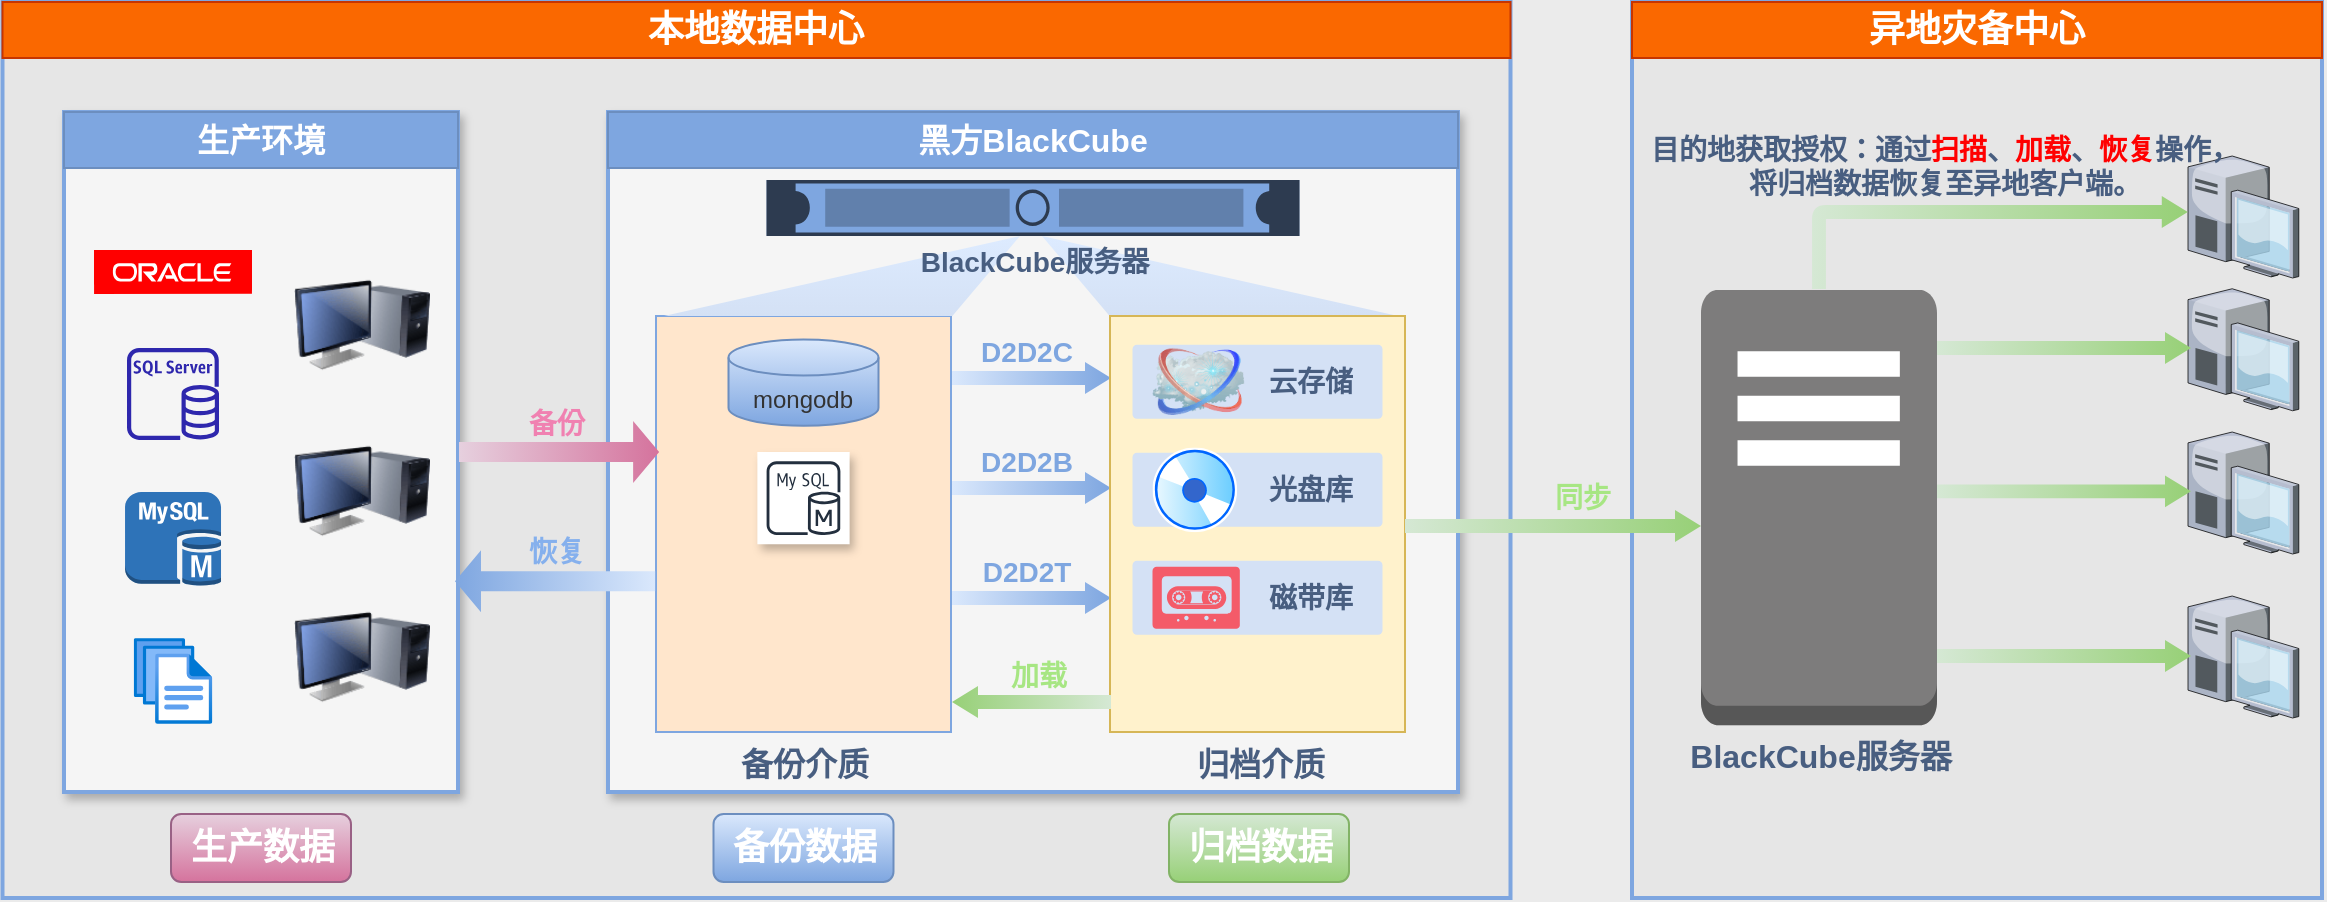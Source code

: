 <mxfile version="20.3.0" type="device" pages="13"><diagram name="归档功能" id="gdRL8AJRs4e-w43Cl2IK"><mxGraphModel dx="1422" dy="865" grid="0" gridSize="10" guides="1" tooltips="1" connect="1" arrows="1" fold="1" page="1" pageScale="1" pageWidth="3300" pageHeight="4681" background="#ebebeb" math="0" shadow="0"><root><mxCell id="jG4XCWm2DHCGtZWmYWR5-0"/><mxCell id="jG4XCWm2DHCGtZWmYWR5-1" parent="jG4XCWm2DHCGtZWmYWR5-0"/><mxCell id="TaHtlKf33m_5x8aZ0EXW-53" value="" style="rounded=0;whiteSpace=wrap;html=1;gradientDirection=east;fillColor=#E6E6E6;strokeColor=#7EA6E0;fontColor=#333333;shadow=0;movable=0;resizable=0;rotatable=0;deletable=0;editable=0;connectable=0;strokeWidth=2;" vertex="1" parent="jG4XCWm2DHCGtZWmYWR5-1"><mxGeometry x="214.25" y="133" width="754" height="448" as="geometry"/></mxCell><mxCell id="UoaHhdcOTqsdd2seZZSO-1" value="" style="rounded=0;whiteSpace=wrap;html=1;gradientDirection=east;fillColor=#f5f5f5;strokeColor=#7EA6E0;fontColor=#333333;shadow=1;movable=0;resizable=0;rotatable=0;deletable=0;editable=0;connectable=0;strokeWidth=2;" vertex="1" parent="jG4XCWm2DHCGtZWmYWR5-1"><mxGeometry x="517" y="188" width="425" height="340" as="geometry"/></mxCell><mxCell id="GxERFlG2vGWquHB_YILC-14" value="" style="rounded=0;whiteSpace=wrap;html=1;gradientDirection=east;fillColor=#f5f5f5;strokeColor=#7EA6E0;fontColor=#333333;shadow=1;movable=0;resizable=0;rotatable=0;deletable=0;editable=0;connectable=0;strokeWidth=2;" vertex="1" parent="jG4XCWm2DHCGtZWmYWR5-1"><mxGeometry x="245" y="188" width="197" height="340" as="geometry"/></mxCell><mxCell id="LVDSW-apsAlsHsZDvcHa-0" value="&lt;font size=&quot;1&quot; style=&quot;&quot; color=&quot;#ffffff&quot;&gt;&lt;b style=&quot;font-size: 16px;&quot;&gt;生产环境&lt;/b&gt;&lt;/font&gt;" style="rounded=0;whiteSpace=wrap;html=1;gradientDirection=south;fillColor=#7EA6E0;strokeColor=#6c8ebf;gradientColor=#7ea6e0;movable=0;resizable=0;rotatable=0;deletable=0;editable=0;connectable=0;" vertex="1" parent="jG4XCWm2DHCGtZWmYWR5-1"><mxGeometry x="245" y="188" width="197" height="28" as="geometry"/></mxCell><mxCell id="LVDSW-apsAlsHsZDvcHa-1" value="" style="dashed=0;outlineConnect=0;html=1;align=center;labelPosition=center;verticalLabelPosition=bottom;verticalAlign=top;shape=mxgraph.weblogos.oracle;fillColor=#FF0000;strokeColor=none;fontSize=18;fontColor=#FFFFFF;movable=0;resizable=0;rotatable=0;deletable=0;editable=0;connectable=0;" vertex="1" parent="jG4XCWm2DHCGtZWmYWR5-1"><mxGeometry x="260.01" y="257" width="79" height="22" as="geometry"/></mxCell><mxCell id="LVDSW-apsAlsHsZDvcHa-4" value="" style="sketch=0;outlineConnect=0;fontColor=#232F3E;gradientColor=none;fillColor=#2E27AD;strokeColor=none;dashed=0;verticalLabelPosition=bottom;verticalAlign=top;align=center;html=1;fontSize=12;fontStyle=0;aspect=fixed;pointerEvents=1;shape=mxgraph.aws4.rds_sql_server_instance;movable=0;resizable=0;rotatable=0;deletable=0;editable=0;connectable=0;" vertex="1" parent="jG4XCWm2DHCGtZWmYWR5-1"><mxGeometry x="276.51" y="306" width="46" height="46" as="geometry"/></mxCell><mxCell id="LVDSW-apsAlsHsZDvcHa-7" value="" style="outlineConnect=0;dashed=0;verticalLabelPosition=bottom;verticalAlign=top;align=center;html=1;shape=mxgraph.aws3.mysql_db_instance;fillColor=#2E73B8;gradientColor=none;fontSize=18;fontColor=#FFFFFF;movable=0;resizable=0;rotatable=0;deletable=0;editable=0;connectable=0;" vertex="1" parent="jG4XCWm2DHCGtZWmYWR5-1"><mxGeometry x="275.52" y="378" width="47.99" height="47" as="geometry"/></mxCell><mxCell id="v7EOOhjmnzAF0XvUV8tu-0" value="" style="aspect=fixed;html=1;points=[];align=center;image;fontSize=16;image=img/lib/azure2/general/Files.svg;dashed=1;labelBackgroundColor=none;fontColor=#7EA6E0;strokeColor=#FF3333;movable=0;resizable=0;rotatable=0;deletable=0;editable=0;connectable=0;" vertex="1" parent="jG4XCWm2DHCGtZWmYWR5-1"><mxGeometry x="279.86" y="451" width="39.31" height="43" as="geometry"/></mxCell><mxCell id="iEvemsaHRKChfmbnjUTn-0" value="" style="image;html=1;image=img/lib/clip_art/computers/Monitor_Tower_128x128.png;fontSize=14;rounded=1;labelBackgroundColor=#114B5F;fillColor=#F45B69;strokeColor=#028090;fontColor=#E4FDE1;movable=0;resizable=0;rotatable=0;deletable=0;editable=0;connectable=0;" vertex="1" parent="jG4XCWm2DHCGtZWmYWR5-1"><mxGeometry x="360" y="259" width="68" height="71" as="geometry"/></mxCell><mxCell id="IGrSTbresldAvJDd_6YJ-0" value="" style="image;html=1;image=img/lib/clip_art/computers/Monitor_Tower_128x128.png;fontSize=14;rounded=1;labelBackgroundColor=#114B5F;fillColor=#F45B69;strokeColor=#028090;fontColor=#E4FDE1;movable=0;resizable=0;rotatable=0;deletable=0;editable=0;connectable=0;" vertex="1" parent="jG4XCWm2DHCGtZWmYWR5-1"><mxGeometry x="360" y="425" width="68" height="71" as="geometry"/></mxCell><mxCell id="IGrSTbresldAvJDd_6YJ-1" value="" style="image;html=1;image=img/lib/clip_art/computers/Monitor_Tower_128x128.png;fontSize=14;rounded=1;labelBackgroundColor=#114B5F;fillColor=#F45B69;strokeColor=#028090;fontColor=#E4FDE1;movable=0;resizable=0;rotatable=0;deletable=0;editable=0;connectable=0;" vertex="1" parent="jG4XCWm2DHCGtZWmYWR5-1"><mxGeometry x="360" y="342" width="68" height="71" as="geometry"/></mxCell><mxCell id="UoaHhdcOTqsdd2seZZSO-0" value="&lt;font color=&quot;#ffffff&quot;&gt;生产数据&lt;/font&gt;" style="text;html=1;align=center;verticalAlign=middle;resizable=0;points=[];autosize=1;strokeColor=#996185;fillColor=#e6d0de;fontSize=18;rounded=1;fontStyle=1;movable=0;rotatable=0;deletable=0;editable=0;connectable=0;gradientColor=#d5739d;" vertex="1" parent="jG4XCWm2DHCGtZWmYWR5-1"><mxGeometry x="298.5" y="539" width="90" height="34" as="geometry"/></mxCell><mxCell id="UoaHhdcOTqsdd2seZZSO-2" value="&lt;font size=&quot;1&quot; style=&quot;&quot; color=&quot;#ffffff&quot;&gt;&lt;b style=&quot;font-size: 16px;&quot;&gt;黑方BlackCube&lt;/b&gt;&lt;/font&gt;" style="rounded=0;whiteSpace=wrap;html=1;gradientDirection=south;fillColor=#7EA6E0;strokeColor=#6c8ebf;gradientColor=#7ea6e0;movable=0;resizable=0;rotatable=0;deletable=0;editable=0;connectable=0;" vertex="1" parent="jG4XCWm2DHCGtZWmYWR5-1"><mxGeometry x="517" y="188" width="425" height="28" as="geometry"/></mxCell><mxCell id="RXVrlaghqYiEpRqR2e_s-3" value="" style="strokeColor=#666666;html=1;labelPosition=right;align=left;spacingLeft=15;shadow=0;dashed=0;outlineConnect=0;shape=mxgraph.rack.general.1u_rack_server;fontSize=16;fontColor=#B5739D;fillColor=#7EA6E0;gradientDirection=south;movable=0;resizable=0;rotatable=0;deletable=0;editable=0;connectable=0;" vertex="1" parent="jG4XCWm2DHCGtZWmYWR5-1"><mxGeometry x="596.25" y="222" width="266.5" height="28" as="geometry"/></mxCell><mxCell id="TaHtlKf33m_5x8aZ0EXW-25" value="" style="group;movable=0;resizable=0;rotatable=0;deletable=0;editable=0;connectable=0;fillColor=#ffe6cc;strokeColor=#d79b00;" vertex="1" connectable="0" parent="jG4XCWm2DHCGtZWmYWR5-1"><mxGeometry x="541" y="290" width="147.5" height="208" as="geometry"/></mxCell><mxCell id="v8489XlqfYDbV1t3lju8-0" value="" style="shape=image;html=1;verticalAlign=top;verticalLabelPosition=bottom;labelBackgroundColor=none;imageAspect=0;aspect=fixed;image=https://cdn0.iconfinder.com/data/icons/Hosting_Icons/128/dedicated-server-px-png.png;fontSize=14;rounded=1;fillColor=#F45B69;strokeColor=#028090;fontColor=#E4FDE1;movable=0;resizable=0;rotatable=0;deletable=0;editable=0;connectable=0;" vertex="1" parent="TaHtlKf33m_5x8aZ0EXW-25"><mxGeometry x="47.25" y="136.256" width="53" height="53" as="geometry"/></mxCell><mxCell id="2Er6vRQ_8vQz620apGvt-1" value="&lt;font color=&quot;#333333&quot; style=&quot;font-size: 12px;&quot;&gt;mongodb&lt;/font&gt;" style="shape=cylinder3;whiteSpace=wrap;html=1;boundedLbl=1;backgroundOutline=1;size=9.0;fontSize=14;fillColor=#dae8fc;strokeColor=#6c8ebf;movable=0;resizable=0;rotatable=0;deletable=0;editable=0;connectable=0;gradientColor=#7ea6e0;" vertex="1" parent="TaHtlKf33m_5x8aZ0EXW-25"><mxGeometry x="36.25" y="11.756" width="75" height="43.096" as="geometry"/></mxCell><mxCell id="2Er6vRQ_8vQz620apGvt-2" value="" style="sketch=0;outlineConnect=0;fontColor=#232F3E;gradientColor=none;strokeColor=#232F3E;fillColor=#ffffff;dashed=0;verticalLabelPosition=bottom;verticalAlign=top;align=center;html=1;fontSize=12;fontStyle=0;aspect=fixed;shape=mxgraph.aws4.resourceIcon;resIcon=mxgraph.aws4.mysql_db_instance;shadow=1;movable=0;resizable=0;rotatable=0;deletable=0;editable=0;connectable=0;" vertex="1" parent="TaHtlKf33m_5x8aZ0EXW-25"><mxGeometry x="50.69" y="68.02" width="46.12" height="46.12" as="geometry"/></mxCell><mxCell id="TaHtlKf33m_5x8aZ0EXW-24" value="" style="rounded=0;whiteSpace=wrap;html=1;shadow=0;strokeColor=#7EA6E0;fontSize=14;fontColor=#485E80;fillColor=none;gradientDirection=south;movable=0;resizable=0;rotatable=0;deletable=0;editable=0;connectable=0;" vertex="1" parent="TaHtlKf33m_5x8aZ0EXW-25"><mxGeometry width="147.5" height="208" as="geometry"/></mxCell><mxCell id="TaHtlKf33m_5x8aZ0EXW-31" value="" style="group;movable=0;resizable=0;rotatable=0;deletable=0;editable=0;connectable=0;" vertex="1" connectable="0" parent="jG4XCWm2DHCGtZWmYWR5-1"><mxGeometry x="688.5" y="293" width="80.5" height="29" as="geometry"/></mxCell><mxCell id="TaHtlKf33m_5x8aZ0EXW-26" style="edgeStyle=orthogonalEdgeStyle;rounded=0;orthogonalLoop=1;jettySize=auto;html=1;entryX=0;entryY=0.5;entryDx=0;entryDy=0;fontSize=16;fontColor=#B5739D;shape=flexArrow;strokeColor=none;fillColor=#dae8fc;gradientColor=#7EA6E0;gradientDirection=east;width=6.923;endSize=4;startSize=4;endArrow=block;endWidth=8.024;movable=0;resizable=0;rotatable=0;deletable=0;editable=0;connectable=0;" edge="1" parent="TaHtlKf33m_5x8aZ0EXW-31"><mxGeometry relative="1" as="geometry"><mxPoint y="28" as="sourcePoint"/><mxPoint x="80.5" y="28" as="targetPoint"/></mxGeometry></mxCell><mxCell id="TaHtlKf33m_5x8aZ0EXW-27" value="&lt;font color=&quot;#7ea6e0&quot; style=&quot;font-size: 14px;&quot;&gt;D2D2C&lt;/font&gt;" style="text;html=1;align=center;verticalAlign=middle;resizable=0;points=[];autosize=1;strokeColor=none;fillColor=none;fontSize=14;rounded=1;fontStyle=1;movable=0;rotatable=0;deletable=0;editable=0;connectable=0;gradientColor=#7ea6e0;" vertex="1" parent="TaHtlKf33m_5x8aZ0EXW-31"><mxGeometry x="5.5" width="64" height="29" as="geometry"/></mxCell><mxCell id="TaHtlKf33m_5x8aZ0EXW-32" value="" style="group;movable=0;resizable=0;rotatable=0;deletable=0;editable=0;connectable=0;" vertex="1" connectable="0" parent="jG4XCWm2DHCGtZWmYWR5-1"><mxGeometry x="688.5" y="348" width="80.5" height="29" as="geometry"/></mxCell><mxCell id="TaHtlKf33m_5x8aZ0EXW-33" style="edgeStyle=orthogonalEdgeStyle;rounded=0;orthogonalLoop=1;jettySize=auto;html=1;entryX=0;entryY=0.5;entryDx=0;entryDy=0;fontSize=16;fontColor=#B5739D;shape=flexArrow;strokeColor=none;fillColor=#dae8fc;gradientColor=#7EA6E0;gradientDirection=east;width=6.923;endSize=4;startSize=4;endArrow=block;endWidth=8.024;movable=0;resizable=0;rotatable=0;deletable=0;editable=0;connectable=0;" edge="1" parent="TaHtlKf33m_5x8aZ0EXW-32"><mxGeometry relative="1" as="geometry"><mxPoint y="28" as="sourcePoint"/><mxPoint x="80.5" y="28" as="targetPoint"/></mxGeometry></mxCell><mxCell id="TaHtlKf33m_5x8aZ0EXW-34" value="&lt;font color=&quot;#7ea6e0&quot; style=&quot;font-size: 14px;&quot;&gt;D2D2B&lt;/font&gt;" style="text;html=1;align=center;verticalAlign=middle;resizable=0;points=[];autosize=1;strokeColor=none;fillColor=none;fontSize=14;rounded=1;fontStyle=1;movable=0;rotatable=0;deletable=0;editable=0;connectable=0;gradientColor=#7ea6e0;" vertex="1" parent="TaHtlKf33m_5x8aZ0EXW-32"><mxGeometry x="5.5" width="64" height="29" as="geometry"/></mxCell><mxCell id="TaHtlKf33m_5x8aZ0EXW-35" value="" style="group;movable=0;resizable=0;rotatable=0;deletable=0;editable=0;connectable=0;" vertex="1" connectable="0" parent="jG4XCWm2DHCGtZWmYWR5-1"><mxGeometry x="688.5" y="403" width="80.5" height="29" as="geometry"/></mxCell><mxCell id="TaHtlKf33m_5x8aZ0EXW-36" style="edgeStyle=orthogonalEdgeStyle;rounded=0;orthogonalLoop=1;jettySize=auto;html=1;entryX=0;entryY=0.5;entryDx=0;entryDy=0;fontSize=16;fontColor=#B5739D;shape=flexArrow;strokeColor=none;fillColor=#dae8fc;gradientColor=#7EA6E0;gradientDirection=east;width=6.923;endSize=4;startSize=4;endArrow=block;endWidth=8.024;movable=0;resizable=0;rotatable=0;deletable=0;editable=0;connectable=0;" edge="1" parent="TaHtlKf33m_5x8aZ0EXW-35"><mxGeometry relative="1" as="geometry"><mxPoint y="28" as="sourcePoint"/><mxPoint x="80.5" y="28" as="targetPoint"/></mxGeometry></mxCell><mxCell id="TaHtlKf33m_5x8aZ0EXW-37" value="&lt;font color=&quot;#7ea6e0&quot; style=&quot;font-size: 14px;&quot;&gt;D2D2T&lt;/font&gt;" style="text;html=1;align=center;verticalAlign=middle;resizable=0;points=[];autosize=1;strokeColor=none;fillColor=none;fontSize=14;rounded=1;fontStyle=1;movable=0;rotatable=0;deletable=0;editable=0;connectable=0;gradientColor=#7ea6e0;" vertex="1" parent="TaHtlKf33m_5x8aZ0EXW-35"><mxGeometry x="6.5" width="62" height="29" as="geometry"/></mxCell><mxCell id="TaHtlKf33m_5x8aZ0EXW-42" value="" style="verticalLabelPosition=bottom;verticalAlign=top;html=1;shape=mxgraph.basic.obtuse_triangle;dx=0.19;shadow=0;strokeColor=none;fontSize=14;fontColor=#7EA6E0;fillColor=#DDEBFF;gradientColor=#D4E1F5;gradientDirection=south;movable=0;resizable=0;rotatable=0;deletable=0;editable=0;connectable=0;" vertex="1" parent="jG4XCWm2DHCGtZWmYWR5-1"><mxGeometry x="734" y="250" width="178" height="40" as="geometry"/></mxCell><mxCell id="TaHtlKf33m_5x8aZ0EXW-44" value="" style="verticalLabelPosition=bottom;verticalAlign=top;html=1;shape=mxgraph.basic.obtuse_triangle;dx=0.19;shadow=0;strokeColor=none;fontSize=14;fontColor=#7EA6E0;fillColor=#DDEBFF;gradientColor=#D4E1F5;gradientDirection=south;flipH=1;movable=0;resizable=0;rotatable=0;deletable=0;editable=0;connectable=0;" vertex="1" parent="jG4XCWm2DHCGtZWmYWR5-1"><mxGeometry x="545" y="250" width="178" height="40" as="geometry"/></mxCell><mxCell id="TaHtlKf33m_5x8aZ0EXW-45" value="&lt;font color=&quot;#485e80&quot; style=&quot;font-size: 16px;&quot;&gt;备份介质&lt;/font&gt;" style="text;html=1;align=center;verticalAlign=middle;resizable=0;points=[];autosize=1;strokeColor=none;fillColor=none;fontSize=16;fontColor=#3F5370;fontStyle=1;movable=0;rotatable=0;deletable=0;editable=0;connectable=0;" vertex="1" parent="jG4XCWm2DHCGtZWmYWR5-1"><mxGeometry x="573.75" y="498.75" width="82" height="31" as="geometry"/></mxCell><mxCell id="TaHtlKf33m_5x8aZ0EXW-46" value="&lt;font color=&quot;#485e80&quot; style=&quot;font-size: 16px;&quot;&gt;归档介质&lt;/font&gt;" style="text;html=1;align=center;verticalAlign=middle;resizable=0;points=[];autosize=1;strokeColor=none;fillColor=none;fontSize=16;fontColor=#3F5370;fontStyle=1;movable=0;rotatable=0;deletable=0;editable=0;connectable=0;" vertex="1" parent="jG4XCWm2DHCGtZWmYWR5-1"><mxGeometry x="801.5" y="498.75" width="82" height="31" as="geometry"/></mxCell><mxCell id="TaHtlKf33m_5x8aZ0EXW-47" value="&lt;font color=&quot;#ffffff&quot;&gt;备份数据&lt;/font&gt;" style="text;html=1;align=center;verticalAlign=middle;resizable=0;points=[];autosize=1;strokeColor=#6c8ebf;fillColor=#dae8fc;fontSize=18;rounded=1;fontStyle=1;movable=0;rotatable=0;deletable=0;editable=0;connectable=0;gradientColor=#7ea6e0;" vertex="1" parent="jG4XCWm2DHCGtZWmYWR5-1"><mxGeometry x="569.75" y="539" width="90" height="34" as="geometry"/></mxCell><mxCell id="TaHtlKf33m_5x8aZ0EXW-48" value="&lt;font color=&quot;#ffffff&quot;&gt;归档数据&lt;/font&gt;" style="text;html=1;align=center;verticalAlign=middle;resizable=0;points=[];autosize=1;strokeColor=#82b366;fillColor=#d5e8d4;fontSize=18;rounded=1;fontStyle=1;movable=0;rotatable=0;deletable=0;editable=0;connectable=0;gradientColor=#97d077;" vertex="1" parent="jG4XCWm2DHCGtZWmYWR5-1"><mxGeometry x="797.5" y="539" width="90" height="34" as="geometry"/></mxCell><mxCell id="TaHtlKf33m_5x8aZ0EXW-54" value="&lt;font size=&quot;1&quot; style=&quot;&quot; color=&quot;#ffffff&quot;&gt;&lt;b style=&quot;font-size: 18px;&quot;&gt;本地数据中心&lt;/b&gt;&lt;/font&gt;" style="rounded=0;whiteSpace=wrap;html=1;gradientDirection=south;fillColor=#fa6800;strokeColor=#C73500;fontColor=#000000;movable=0;resizable=0;rotatable=0;deletable=0;editable=0;connectable=0;" vertex="1" parent="jG4XCWm2DHCGtZWmYWR5-1"><mxGeometry x="214.25" y="133" width="754" height="28" as="geometry"/></mxCell><mxCell id="TaHtlKf33m_5x8aZ0EXW-19" value="" style="rounded=0;whiteSpace=wrap;html=1;shadow=0;strokeColor=#d6b656;fontSize=14;fillColor=#fff2cc;gradientDirection=south;movable=0;resizable=0;rotatable=0;deletable=0;editable=0;connectable=0;" vertex="1" parent="jG4XCWm2DHCGtZWmYWR5-1"><mxGeometry x="768" y="290" width="147.5" height="208" as="geometry"/></mxCell><mxCell id="TaHtlKf33m_5x8aZ0EXW-15" value="" style="rounded=1;whiteSpace=wrap;html=1;labelBackgroundColor=none;fontSize=14;fillColor=#D4E1F5;fontColor=#ffffff;strokeColor=none;strokeWidth=2;dashed=1;dashPattern=1 1;arcSize=6;movable=0;resizable=0;rotatable=0;deletable=0;editable=0;connectable=0;" vertex="1" parent="jG4XCWm2DHCGtZWmYWR5-1"><mxGeometry x="779.25" y="304.38" width="125" height="37" as="geometry"/></mxCell><mxCell id="TaHtlKf33m_5x8aZ0EXW-17" value="" style="rounded=1;whiteSpace=wrap;html=1;labelBackgroundColor=none;fontSize=14;fillColor=#D4E1F5;fontColor=#ffffff;strokeColor=none;strokeWidth=2;dashed=1;dashPattern=1 1;arcSize=6;movable=0;resizable=0;rotatable=0;deletable=0;editable=0;connectable=0;" vertex="1" parent="jG4XCWm2DHCGtZWmYWR5-1"><mxGeometry x="779.25" y="358.38" width="125" height="37" as="geometry"/></mxCell><mxCell id="TaHtlKf33m_5x8aZ0EXW-18" value="" style="rounded=1;whiteSpace=wrap;html=1;labelBackgroundColor=none;fontSize=14;fillColor=#D4E1F5;fontColor=#ffffff;strokeColor=none;strokeWidth=2;dashed=1;dashPattern=1 1;arcSize=6;movable=0;resizable=0;rotatable=0;deletable=0;editable=0;connectable=0;" vertex="1" parent="jG4XCWm2DHCGtZWmYWR5-1"><mxGeometry x="779.25" y="412.38" width="125" height="37" as="geometry"/></mxCell><mxCell id="TaHtlKf33m_5x8aZ0EXW-1" value="" style="aspect=fixed;perimeter=ellipsePerimeter;html=1;align=center;shadow=0;dashed=0;spacingTop=3;image;image=img/lib/active_directory/cd_dvd.svg;labelBackgroundColor=none;fontSize=14;rounded=1;fillColor=#F45B69;strokeColor=#028090;fontColor=#E4FDE1;movable=0;resizable=0;rotatable=0;deletable=0;editable=0;connectable=0;" vertex="1" parent="jG4XCWm2DHCGtZWmYWR5-1"><mxGeometry x="789.25" y="355.69" width="42.38" height="42.38" as="geometry"/></mxCell><mxCell id="TaHtlKf33m_5x8aZ0EXW-2" value="" style="html=1;aspect=fixed;strokeColor=none;shadow=0;align=center;verticalAlign=top;fillColor=#F45B69;shape=mxgraph.gcp2.tape_record;labelBackgroundColor=none;rounded=1;fontColor=#E4FDE1;movable=0;resizable=0;rotatable=0;deletable=0;editable=0;connectable=0;fontSize=14;" vertex="1" parent="jG4XCWm2DHCGtZWmYWR5-1"><mxGeometry x="789.25" y="415.38" width="43.66" height="31" as="geometry"/></mxCell><mxCell id="TaHtlKf33m_5x8aZ0EXW-4" value="" style="image;html=1;image=img/lib/clip_art/networking/Cloud_128x128.png;labelBackgroundColor=none;fontSize=14;fontColor=#E4FDE1;strokeColor=#028090;strokeWidth=2;fillColor=none;rounded=1;movable=0;resizable=0;rotatable=0;deletable=0;editable=0;connectable=0;" vertex="1" parent="jG4XCWm2DHCGtZWmYWR5-1"><mxGeometry x="789.25" y="302.38" width="46" height="41" as="geometry"/></mxCell><mxCell id="TaHtlKf33m_5x8aZ0EXW-6" value="&lt;font color=&quot;#485e80&quot;&gt;云存储&lt;/font&gt;" style="text;html=1;align=center;verticalAlign=middle;resizable=0;points=[];autosize=1;strokeColor=none;fillColor=none;fontSize=14;fontColor=#3F5370;fontStyle=1;movable=0;rotatable=0;deletable=0;editable=0;connectable=0;" vertex="1" parent="jG4XCWm2DHCGtZWmYWR5-1"><mxGeometry x="838.25" y="308.38" width="60" height="29" as="geometry"/></mxCell><mxCell id="TaHtlKf33m_5x8aZ0EXW-11" value="&lt;font color=&quot;#485e80&quot;&gt;光盘库&lt;/font&gt;" style="text;html=1;align=center;verticalAlign=middle;resizable=0;points=[];autosize=1;strokeColor=none;fillColor=none;fontSize=14;fontColor=#3F5370;fontStyle=1;movable=0;rotatable=0;deletable=0;editable=0;connectable=0;" vertex="1" parent="jG4XCWm2DHCGtZWmYWR5-1"><mxGeometry x="838.25" y="362.38" width="60" height="29" as="geometry"/></mxCell><mxCell id="TaHtlKf33m_5x8aZ0EXW-14" value="&lt;font color=&quot;#485e80&quot;&gt;磁带库&lt;/font&gt;" style="text;html=1;align=center;verticalAlign=middle;resizable=0;points=[];autosize=1;strokeColor=none;fillColor=none;fontSize=14;fontColor=#3F5370;fontStyle=1;movable=0;rotatable=0;deletable=0;editable=0;connectable=0;" vertex="1" parent="jG4XCWm2DHCGtZWmYWR5-1"><mxGeometry x="838.25" y="416.38" width="60" height="29" as="geometry"/></mxCell><mxCell id="TaHtlKf33m_5x8aZ0EXW-65" style="edgeStyle=orthogonalEdgeStyle;rounded=0;orthogonalLoop=1;jettySize=auto;html=1;entryX=0;entryY=0.5;entryDx=0;entryDy=0;fontSize=16;fontColor=#B5739D;shape=flexArrow;strokeColor=none;fillColor=#d5e8d4;gradientColor=#97d077;gradientDirection=west;width=6.923;endSize=4;startSize=4;endArrow=block;endWidth=8.024;movable=0;resizable=0;rotatable=0;deletable=0;editable=0;connectable=0;" edge="1" parent="jG4XCWm2DHCGtZWmYWR5-1"><mxGeometry relative="1" as="geometry"><mxPoint x="769" y="483" as="sourcePoint"/><mxPoint x="688.5" y="483" as="targetPoint"/></mxGeometry></mxCell><mxCell id="TaHtlKf33m_5x8aZ0EXW-66" value="&lt;font color=&quot;#a7e683&quot; style=&quot;font-size: 14px;&quot;&gt;加载&lt;/font&gt;" style="text;html=1;align=center;verticalAlign=middle;resizable=0;points=[];autosize=1;strokeColor=none;fillColor=none;fontSize=14;rounded=1;fontStyle=1;movable=0;rotatable=0;deletable=0;editable=0;connectable=0;gradientColor=#7ea6e0;" vertex="1" parent="jG4XCWm2DHCGtZWmYWR5-1"><mxGeometry x="708.5" y="455" width="46" height="29" as="geometry"/></mxCell><mxCell id="TaHtlKf33m_5x8aZ0EXW-67" value="" style="group;movable=0;resizable=0;rotatable=0;deletable=0;editable=0;connectable=0;" vertex="1" connectable="0" parent="jG4XCWm2DHCGtZWmYWR5-1"><mxGeometry x="468" y="329.38" width="46" height="29" as="geometry"/></mxCell><mxCell id="TaHtlKf33m_5x8aZ0EXW-74" value="" style="group;movable=0;resizable=0;rotatable=0;deletable=0;editable=0;connectable=0;" vertex="1" connectable="0" parent="TaHtlKf33m_5x8aZ0EXW-67"><mxGeometry width="46" height="29" as="geometry"/></mxCell><mxCell id="TaHtlKf33m_5x8aZ0EXW-78" value="" style="group;movable=0;resizable=0;rotatable=0;deletable=0;editable=0;connectable=0;" vertex="1" connectable="0" parent="TaHtlKf33m_5x8aZ0EXW-74"><mxGeometry width="46" height="29" as="geometry"/></mxCell><mxCell id="TaHtlKf33m_5x8aZ0EXW-52" style="edgeStyle=orthogonalEdgeStyle;shape=flexArrow;rounded=0;orthogonalLoop=1;jettySize=auto;html=1;strokeWidth=1;fontSize=14;fontColor=#F081B1;endArrow=block;startSize=4;endSize=4;gradientColor=#d5739d;gradientDirection=east;fillColor=#e6d0de;strokeColor=none;entryX=0.014;entryY=0.327;entryDx=0;entryDy=0;entryPerimeter=0;movable=0;resizable=0;rotatable=0;deletable=0;editable=0;connectable=0;" edge="1" parent="TaHtlKf33m_5x8aZ0EXW-78" source="GxERFlG2vGWquHB_YILC-14" target="TaHtlKf33m_5x8aZ0EXW-24"><mxGeometry relative="1" as="geometry"><mxPoint x="73" y="8.62" as="targetPoint"/></mxGeometry></mxCell><mxCell id="TaHtlKf33m_5x8aZ0EXW-50" value="&lt;font color=&quot;#f081b1&quot; style=&quot;font-size: 14px;&quot;&gt;备份&lt;/font&gt;" style="text;html=1;align=center;verticalAlign=middle;resizable=0;points=[];autosize=1;strokeColor=none;fillColor=none;fontSize=14;fontColor=#FFFFFF;fontStyle=1;movable=0;rotatable=0;deletable=0;editable=0;connectable=0;" vertex="1" parent="TaHtlKf33m_5x8aZ0EXW-78"><mxGeometry width="46" height="29" as="geometry"/></mxCell><mxCell id="TaHtlKf33m_5x8aZ0EXW-82" style="edgeStyle=orthogonalEdgeStyle;shape=flexArrow;rounded=0;orthogonalLoop=1;jettySize=auto;html=1;strokeWidth=1;fontSize=14;fontColor=#F081B1;endArrow=block;startSize=4;endSize=4;gradientColor=#7ea6e0;gradientDirection=west;fillColor=#DAE8FC;strokeColor=none;entryX=0.014;entryY=0.327;entryDx=0;entryDy=0;entryPerimeter=0;movable=0;resizable=0;rotatable=0;deletable=0;editable=0;connectable=0;" edge="1" parent="jG4XCWm2DHCGtZWmYWR5-1"><mxGeometry relative="1" as="geometry"><mxPoint x="541.065" y="422.636" as="sourcePoint"/><mxPoint x="440" y="422.636" as="targetPoint"/></mxGeometry></mxCell><mxCell id="TaHtlKf33m_5x8aZ0EXW-83" value="&lt;font color=&quot;#85b0ed&quot; style=&quot;font-size: 14px;&quot;&gt;恢复&lt;/font&gt;" style="text;html=1;align=center;verticalAlign=middle;resizable=0;points=[];autosize=1;strokeColor=none;fillColor=none;fontSize=14;fontColor=#FFFFFF;fontStyle=1;movable=0;rotatable=0;deletable=0;editable=0;connectable=0;" vertex="1" parent="jG4XCWm2DHCGtZWmYWR5-1"><mxGeometry x="468" y="393.38" width="46" height="29" as="geometry"/></mxCell><mxCell id="RXVrlaghqYiEpRqR2e_s-4" value="&lt;font color=&quot;#485e80&quot;&gt;BlackCube服务器&lt;/font&gt;" style="text;html=1;align=center;verticalAlign=middle;resizable=0;points=[];autosize=1;strokeColor=none;fillColor=none;fontSize=14;fontColor=#333333;fontStyle=1;movable=0;rotatable=0;deletable=0;editable=0;connectable=0;" vertex="1" parent="jG4XCWm2DHCGtZWmYWR5-1"><mxGeometry x="663.5" y="248" width="132" height="29" as="geometry"/></mxCell><mxCell id="TaHtlKf33m_5x8aZ0EXW-85" value="" style="rounded=0;whiteSpace=wrap;html=1;gradientDirection=east;fillColor=#E6E6E6;strokeColor=#7EA6E0;fontColor=#333333;shadow=0;movable=0;resizable=0;rotatable=0;deletable=0;editable=0;connectable=0;strokeWidth=2;" vertex="1" parent="jG4XCWm2DHCGtZWmYWR5-1"><mxGeometry x="1029" y="133" width="345" height="448" as="geometry"/></mxCell><mxCell id="TaHtlKf33m_5x8aZ0EXW-86" value="&lt;font size=&quot;1&quot; style=&quot;&quot; color=&quot;#ffffff&quot;&gt;&lt;b style=&quot;font-size: 18px;&quot;&gt;异地灾备中心&lt;/b&gt;&lt;/font&gt;" style="rounded=0;whiteSpace=wrap;html=1;gradientDirection=south;fillColor=#fa6800;strokeColor=#C73500;fontColor=#000000;movable=0;resizable=0;rotatable=0;deletable=0;editable=0;connectable=0;" vertex="1" parent="jG4XCWm2DHCGtZWmYWR5-1"><mxGeometry x="1029" y="133" width="345" height="28" as="geometry"/></mxCell><mxCell id="TaHtlKf33m_5x8aZ0EXW-87" value="" style="outlineConnect=0;dashed=0;verticalLabelPosition=bottom;verticalAlign=top;align=center;html=1;shape=mxgraph.aws3.traditional_server;fillColor=#7D7C7C;gradientColor=none;shadow=0;strokeColor=#7EA6E0;fontSize=18;fontColor=#85B0ED;movable=0;resizable=0;rotatable=0;deletable=0;editable=0;connectable=0;" vertex="1" parent="jG4XCWm2DHCGtZWmYWR5-1"><mxGeometry x="1063.5" y="277" width="118" height="217.62" as="geometry"/></mxCell><mxCell id="TaHtlKf33m_5x8aZ0EXW-88" value="&lt;font color=&quot;#485e80&quot; style=&quot;font-size: 16px;&quot;&gt;BlackCube服务器&lt;/font&gt;" style="text;html=1;align=center;verticalAlign=middle;resizable=0;points=[];autosize=1;strokeColor=none;fillColor=none;fontSize=16;fontColor=#3F5370;fontStyle=1;movable=0;rotatable=0;deletable=0;editable=0;connectable=0;" vertex="1" parent="jG4XCWm2DHCGtZWmYWR5-1"><mxGeometry x="1048" y="494" width="149" height="31" as="geometry"/></mxCell><mxCell id="TaHtlKf33m_5x8aZ0EXW-89" value="" style="verticalLabelPosition=bottom;sketch=0;aspect=fixed;html=1;verticalAlign=top;strokeColor=none;align=center;outlineConnect=0;shape=mxgraph.citrix.desktop;shadow=0;fontSize=16;fontColor=#85B0ED;fillColor=#DDEBFF;gradientColor=#D4E1F5;gradientDirection=south;movable=0;resizable=0;rotatable=0;deletable=0;editable=0;connectable=0;" vertex="1" parent="jG4XCWm2DHCGtZWmYWR5-1"><mxGeometry x="1307" y="276.38" width="55.4" height="61" as="geometry"/></mxCell><mxCell id="TaHtlKf33m_5x8aZ0EXW-90" value="" style="verticalLabelPosition=bottom;sketch=0;aspect=fixed;html=1;verticalAlign=top;strokeColor=none;align=center;outlineConnect=0;shape=mxgraph.citrix.desktop;shadow=0;fontSize=16;fontColor=#85B0ED;fillColor=#DDEBFF;gradientColor=#D4E1F5;gradientDirection=south;movable=0;resizable=0;rotatable=0;deletable=0;editable=0;connectable=0;" vertex="1" parent="jG4XCWm2DHCGtZWmYWR5-1"><mxGeometry x="1307" y="348" width="55.4" height="61" as="geometry"/></mxCell><mxCell id="TaHtlKf33m_5x8aZ0EXW-91" value="" style="verticalLabelPosition=bottom;sketch=0;aspect=fixed;html=1;verticalAlign=top;strokeColor=none;align=center;outlineConnect=0;shape=mxgraph.citrix.desktop;shadow=0;fontSize=16;fontColor=#85B0ED;fillColor=#DDEBFF;gradientColor=#D4E1F5;gradientDirection=south;movable=0;resizable=0;rotatable=0;deletable=0;editable=0;connectable=0;" vertex="1" parent="jG4XCWm2DHCGtZWmYWR5-1"><mxGeometry x="1307" y="430" width="55.4" height="61" as="geometry"/></mxCell><mxCell id="TaHtlKf33m_5x8aZ0EXW-93" style="edgeStyle=orthogonalEdgeStyle;rounded=0;orthogonalLoop=1;jettySize=auto;html=1;entryX=0;entryY=0.5;entryDx=0;entryDy=0;fontSize=16;fontColor=#B5739D;shape=flexArrow;strokeColor=none;fillColor=#d5e8d4;gradientColor=#97d077;gradientDirection=east;width=6.923;endSize=4;startSize=4;endArrow=block;endWidth=8.024;movable=0;resizable=0;rotatable=0;deletable=0;editable=0;connectable=0;" edge="1" parent="jG4XCWm2DHCGtZWmYWR5-1"><mxGeometry relative="1" as="geometry"><mxPoint x="915" y="395" as="sourcePoint"/><mxPoint x="1064" y="395" as="targetPoint"/></mxGeometry></mxCell><mxCell id="TaHtlKf33m_5x8aZ0EXW-95" value="&lt;font color=&quot;#a7e683&quot; style=&quot;font-size: 14px;&quot;&gt;同步&lt;/font&gt;" style="text;html=1;align=center;verticalAlign=middle;resizable=0;points=[];autosize=1;strokeColor=none;fillColor=none;fontSize=14;rounded=1;fontStyle=1;movable=0;rotatable=0;deletable=0;editable=0;connectable=0;gradientColor=#7ea6e0;" vertex="1" parent="jG4XCWm2DHCGtZWmYWR5-1"><mxGeometry x="981" y="366.38" width="46" height="29" as="geometry"/></mxCell><mxCell id="TaHtlKf33m_5x8aZ0EXW-96" style="edgeStyle=orthogonalEdgeStyle;rounded=0;orthogonalLoop=1;jettySize=auto;html=1;entryX=0;entryY=0.5;entryDx=0;entryDy=0;fontSize=16;fontColor=#B5739D;shape=flexArrow;strokeColor=none;fillColor=#d5e8d4;gradientColor=#97d077;gradientDirection=east;width=6.923;endSize=4;startSize=4;endArrow=block;endWidth=8.024;movable=0;resizable=0;rotatable=0;deletable=0;editable=0;connectable=0;" edge="1" parent="jG4XCWm2DHCGtZWmYWR5-1"><mxGeometry relative="1" as="geometry"><mxPoint x="1181" y="306" as="sourcePoint"/><mxPoint x="1309" y="306" as="targetPoint"/></mxGeometry></mxCell><mxCell id="TaHtlKf33m_5x8aZ0EXW-97" style="edgeStyle=orthogonalEdgeStyle;rounded=0;orthogonalLoop=1;jettySize=auto;html=1;entryX=0;entryY=0.5;entryDx=0;entryDy=0;fontSize=16;fontColor=#B5739D;shape=flexArrow;strokeColor=none;fillColor=#d5e8d4;gradientColor=#97d077;gradientDirection=east;width=6.923;endSize=4;startSize=4;endArrow=block;endWidth=8.024;movable=0;resizable=0;rotatable=0;deletable=0;editable=0;connectable=0;" edge="1" parent="jG4XCWm2DHCGtZWmYWR5-1"><mxGeometry relative="1" as="geometry"><mxPoint x="1181" y="377.68" as="sourcePoint"/><mxPoint x="1309" y="377.68" as="targetPoint"/></mxGeometry></mxCell><mxCell id="TaHtlKf33m_5x8aZ0EXW-98" style="edgeStyle=orthogonalEdgeStyle;rounded=0;orthogonalLoop=1;jettySize=auto;html=1;entryX=0;entryY=0.5;entryDx=0;entryDy=0;fontSize=16;fontColor=#B5739D;shape=flexArrow;strokeColor=none;fillColor=#d5e8d4;gradientColor=#97d077;gradientDirection=east;width=6.923;endSize=4;startSize=4;endArrow=block;endWidth=8.024;movable=0;resizable=0;rotatable=0;deletable=0;editable=0;connectable=0;" edge="1" parent="jG4XCWm2DHCGtZWmYWR5-1"><mxGeometry relative="1" as="geometry"><mxPoint x="1181" y="460.0" as="sourcePoint"/><mxPoint x="1309" y="460.0" as="targetPoint"/></mxGeometry></mxCell><mxCell id="TaHtlKf33m_5x8aZ0EXW-99" value="" style="verticalLabelPosition=bottom;sketch=0;aspect=fixed;html=1;verticalAlign=top;strokeColor=none;align=center;outlineConnect=0;shape=mxgraph.citrix.desktop;shadow=0;fontSize=16;fontColor=#85B0ED;fillColor=#DDEBFF;gradientColor=#D4E1F5;gradientDirection=south;movable=0;resizable=0;rotatable=0;deletable=0;editable=0;connectable=0;" vertex="1" parent="jG4XCWm2DHCGtZWmYWR5-1"><mxGeometry x="1307" y="210" width="55.4" height="61" as="geometry"/></mxCell><mxCell id="TaHtlKf33m_5x8aZ0EXW-100" style="edgeStyle=orthogonalEdgeStyle;rounded=1;orthogonalLoop=1;jettySize=auto;html=1;fontSize=16;fontColor=#B5739D;shape=flexArrow;strokeColor=none;fillColor=#d5e8d4;gradientColor=#97d077;gradientDirection=east;width=6.923;endSize=4;startSize=4;endArrow=block;endWidth=8.024;exitX=0.5;exitY=0;exitDx=0;exitDy=0;exitPerimeter=0;entryX=0.007;entryY=0.459;entryDx=0;entryDy=0;entryPerimeter=0;movable=0;resizable=0;rotatable=0;deletable=0;editable=0;connectable=0;" edge="1" parent="jG4XCWm2DHCGtZWmYWR5-1" source="TaHtlKf33m_5x8aZ0EXW-87" target="TaHtlKf33m_5x8aZ0EXW-99"><mxGeometry relative="1" as="geometry"><mxPoint x="1191" y="316.0" as="sourcePoint"/><mxPoint x="1319" y="316.0" as="targetPoint"/></mxGeometry></mxCell><mxCell id="TaHtlKf33m_5x8aZ0EXW-101" value="&lt;font color=&quot;#485e80&quot; style=&quot;font-size: 14px;&quot;&gt;目的地获取授权：通过&lt;/font&gt;&lt;font color=&quot;#ff0000&quot; style=&quot;font-size: 14px;&quot;&gt;扫描&lt;/font&gt;&lt;font color=&quot;#485e80&quot; style=&quot;font-size: 14px;&quot;&gt;、&lt;/font&gt;&lt;font color=&quot;#ff0000&quot; style=&quot;font-size: 14px;&quot;&gt;加载&lt;/font&gt;&lt;font color=&quot;#485e80&quot; style=&quot;font-size: 14px;&quot;&gt;、&lt;/font&gt;&lt;font color=&quot;#ff0000&quot; style=&quot;font-size: 14px;&quot;&gt;恢复&lt;/font&gt;&lt;font color=&quot;#485e80&quot; style=&quot;font-size: 14px;&quot;&gt;操作，&lt;br&gt;将归档数据恢复至异地客户端。&lt;/font&gt;" style="text;html=1;align=center;verticalAlign=middle;resizable=0;points=[];autosize=1;strokeColor=none;fillColor=none;fontSize=14;fontColor=#3F5370;fontStyle=1;movable=0;rotatable=0;deletable=0;editable=0;connectable=0;" vertex="1" parent="jG4XCWm2DHCGtZWmYWR5-1"><mxGeometry x="1029" y="192" width="312" height="46" as="geometry"/></mxCell></root></mxGraphModel></diagram><diagram id="iUG84BU27Vuv6BKE7IQp" name="归档概念示意图"><mxGraphModel dx="1778" dy="1081" grid="0" gridSize="10" guides="1" tooltips="1" connect="1" arrows="1" fold="1" page="1" pageScale="1" pageWidth="3300" pageHeight="4681" background="#114B5F" math="0" shadow="0"><root><mxCell id="0"/><mxCell id="1" parent="0"/><mxCell id="QHFvH0TbCaIib5gYF_2d-2" value="" style="rounded=1;whiteSpace=wrap;html=1;labelBackgroundColor=none;fontSize=14;fillColor=#76608a;strokeColor=#432D57;strokeWidth=2;dashed=1;dashPattern=1 1;arcSize=6;fontColor=#ffffff;movable=0;resizable=0;rotatable=0;deletable=0;editable=0;connectable=0;" parent="1" vertex="1"><mxGeometry x="1003" y="455" width="116" height="228" as="geometry"/></mxCell><mxCell id="QHFvH0TbCaIib5gYF_2d-4" value="" style="rounded=1;whiteSpace=wrap;html=1;labelBackgroundColor=none;fontSize=14;fillColor=#647687;fontColor=#ffffff;strokeColor=#314354;strokeWidth=2;dashed=1;dashPattern=1 1;arcSize=6;movable=0;resizable=0;rotatable=0;deletable=0;editable=0;connectable=0;" parent="1" vertex="1"><mxGeometry x="1201.8" y="435" width="112.41" height="284" as="geometry"/></mxCell><mxCell id="qaNkG81Z53NlSENNlrnd-1" value="" style="rounded=1;whiteSpace=wrap;html=1;labelBackgroundColor=none;fontSize=14;strokeWidth=2;dashed=1;dashPattern=1 1;arcSize=7;movable=0;resizable=0;rotatable=0;deletable=0;editable=0;connectable=0;fillColor=#6DBF1A;strokeColor=#2D7600;fontColor=#ffffff;" parent="1" vertex="1"><mxGeometry x="514" y="273.62" width="368" height="218.38" as="geometry"/></mxCell><mxCell id="qaNkG81Z53NlSENNlrnd-2" value="" style="line;strokeWidth=2;html=1;rounded=1;labelBackgroundColor=#114B5F;fillColor=#F45B69;strokeColor=#028090;fontColor=#E4FDE1;movable=0;resizable=0;rotatable=0;deletable=0;editable=0;connectable=0;" parent="1" vertex="1"><mxGeometry x="164" y="189" width="1156" height="26.25" as="geometry"/></mxCell><mxCell id="qaNkG81Z53NlSENNlrnd-3" value="" style="line;strokeWidth=2;direction=north;html=1;rounded=1;labelBackgroundColor=#114B5F;fillColor=#F45B69;strokeColor=#028090;fontColor=#E4FDE1;movable=0;resizable=0;rotatable=0;deletable=0;editable=0;connectable=0;" parent="1" vertex="1"><mxGeometry x="334" y="202" width="10" height="539" as="geometry"/></mxCell><mxCell id="qaNkG81Z53NlSENNlrnd-4" value="" style="line;strokeWidth=2;html=1;rounded=1;labelBackgroundColor=#114B5F;fillColor=#F45B69;strokeColor=#028090;fontColor=#E4FDE1;movable=0;resizable=0;rotatable=0;deletable=0;editable=0;connectable=0;" parent="1" vertex="1"><mxGeometry x="259" y="282" width="80" height="26.25" as="geometry"/></mxCell><mxCell id="qaNkG81Z53NlSENNlrnd-5" value="" style="line;strokeWidth=2;html=1;rounded=1;labelBackgroundColor=#114B5F;fillColor=#F45B69;strokeColor=#028090;fontColor=#E4FDE1;movable=0;resizable=0;rotatable=0;deletable=0;editable=0;connectable=0;" parent="1" vertex="1"><mxGeometry x="259" y="518" width="80" height="26.25" as="geometry"/></mxCell><mxCell id="qaNkG81Z53NlSENNlrnd-6" value="&lt;span lang=&quot;en&quot; class=&quot;VIiyi&quot;&gt;Working Machine&lt;/span&gt;" style="image;html=1;image=img/lib/clip_art/computers/Monitor_Tower_128x128.png;fontSize=14;rounded=1;labelBackgroundColor=#114B5F;fillColor=#F45B69;strokeColor=#028090;fontColor=#E4FDE1;movable=0;resizable=0;rotatable=0;deletable=0;editable=0;connectable=0;" parent="1" vertex="1"><mxGeometry x="179" y="255.13" width="80" height="80" as="geometry"/></mxCell><mxCell id="qaNkG81Z53NlSENNlrnd-7" value="" style="line;strokeWidth=2;direction=north;html=1;rounded=1;labelBackgroundColor=#114B5F;fillColor=#F45B69;strokeColor=#028090;fontColor=#E4FDE1;movable=0;resizable=0;rotatable=0;deletable=0;editable=0;connectable=0;" parent="1" vertex="1"><mxGeometry x="594" y="202" width="10" height="120" as="geometry"/></mxCell><mxCell id="qaNkG81Z53NlSENNlrnd-8" value="" style="line;strokeWidth=2;html=1;rounded=1;labelBackgroundColor=#114B5F;fillColor=#F45B69;strokeColor=#028090;fontColor=#E4FDE1;movable=0;resizable=0;rotatable=0;deletable=0;editable=0;connectable=0;" parent="1" vertex="1"><mxGeometry x="632" y="339.88" width="70" height="26.25" as="geometry"/></mxCell><mxCell id="qaNkG81Z53NlSENNlrnd-9" value="" style="line;strokeWidth=2;direction=north;html=1;rounded=1;labelBackgroundColor=#114B5F;fillColor=#F45B69;strokeColor=#028090;fontColor=#E4FDE1;movable=0;resizable=0;rotatable=0;deletable=0;editable=0;connectable=0;" parent="1" vertex="1"><mxGeometry x="697" y="282" width="10" height="170" as="geometry"/></mxCell><mxCell id="qaNkG81Z53NlSENNlrnd-10" value="" style="line;strokeWidth=2;html=1;rounded=1;labelBackgroundColor=#114B5F;fillColor=#F45B69;strokeColor=#028090;fontColor=#E4FDE1;movable=0;resizable=0;rotatable=0;deletable=0;editable=0;connectable=0;" parent="1" vertex="1"><mxGeometry x="702" y="302" width="60" height="26.25" as="geometry"/></mxCell><mxCell id="qaNkG81Z53NlSENNlrnd-11" value="" style="line;strokeWidth=2;html=1;rounded=1;labelBackgroundColor=#114B5F;fillColor=#F45B69;strokeColor=#028090;fontColor=#E4FDE1;movable=0;resizable=0;rotatable=0;deletable=0;editable=0;connectable=0;" parent="1" vertex="1"><mxGeometry x="702" y="412" width="60" height="26.25" as="geometry"/></mxCell><mxCell id="qaNkG81Z53NlSENNlrnd-12" value="Media Server" style="image;html=1;image=img/lib/clip_art/computers/Server_128x128.png;fontSize=16;fontStyle=0;rounded=1;labelBackgroundColor=none;fillColor=#F45B69;strokeColor=#028090;fontColor=#E4FDE1;movable=0;resizable=0;rotatable=0;deletable=0;editable=0;connectable=0;" parent="1" vertex="1"><mxGeometry x="762" y="275.13" width="80" height="80" as="geometry"/></mxCell><mxCell id="qaNkG81Z53NlSENNlrnd-13" value="Media Server" style="image;html=1;image=img/lib/clip_art/computers/Server_128x128.png;fontSize=16;fontStyle=0;rounded=1;labelBackgroundColor=none;fillColor=#F45B69;strokeColor=#028090;fontColor=#E4FDE1;movable=0;resizable=0;rotatable=0;deletable=0;editable=0;connectable=0;" parent="1" vertex="1"><mxGeometry x="762" y="385.12" width="80" height="80" as="geometry"/></mxCell><mxCell id="qaNkG81Z53NlSENNlrnd-14" value="" style="line;strokeWidth=2;html=1;rounded=1;labelBackgroundColor=#114B5F;fillColor=#F45B69;strokeColor=#028090;fontColor=#E4FDE1;movable=0;resizable=0;rotatable=0;deletable=0;editable=0;connectable=0;" parent="1" vertex="1"><mxGeometry x="842" y="302" width="317" height="26.25" as="geometry"/></mxCell><mxCell id="qaNkG81Z53NlSENNlrnd-15" value="CD" style="aspect=fixed;perimeter=ellipsePerimeter;html=1;align=center;shadow=0;dashed=0;spacingTop=3;image;image=img/lib/active_directory/cd_dvd.svg;labelBackgroundColor=none;fontSize=14;rounded=1;fillColor=#F45B69;strokeColor=#028090;fontColor=#E4FDE1;movable=0;resizable=0;rotatable=0;deletable=0;editable=0;connectable=0;" parent="1" vertex="1"><mxGeometry x="1228" y="542" width="50" height="50" as="geometry"/></mxCell><mxCell id="qaNkG81Z53NlSENNlrnd-16" value="" style="line;strokeWidth=2;html=1;rounded=1;labelBackgroundColor=#114B5F;fillColor=#F45B69;strokeColor=#028090;fontColor=#E4FDE1;movable=0;resizable=0;rotatable=0;deletable=0;editable=0;connectable=0;" parent="1" vertex="1"><mxGeometry x="842" y="411.99" width="317" height="26.25" as="geometry"/></mxCell><mxCell id="qaNkG81Z53NlSENNlrnd-17" value="" style="line;strokeWidth=2;direction=north;html=1;rounded=1;labelBackgroundColor=#114B5F;fillColor=#F45B69;strokeColor=#028090;fontColor=#E4FDE1;movable=0;resizable=0;rotatable=0;deletable=0;editable=0;connectable=0;" parent="1" vertex="1"><mxGeometry x="1152" y="393" width="13.13" height="295" as="geometry"/></mxCell><mxCell id="qaNkG81Z53NlSENNlrnd-18" value="" style="line;strokeWidth=2;direction=north;html=1;rounded=1;labelBackgroundColor=#114B5F;fillColor=#F45B69;strokeColor=#028090;fontColor=#E4FDE1;movable=0;resizable=0;rotatable=0;deletable=0;editable=0;connectable=0;" parent="1" vertex="1"><mxGeometry x="1153.57" y="253" width="10" height="96.87" as="geometry"/></mxCell><mxCell id="qaNkG81Z53NlSENNlrnd-19" value="" style="html=1;aspect=fixed;strokeColor=none;shadow=0;align=center;verticalAlign=top;fillColor=#F45B69;shape=mxgraph.gcp2.tape_record;labelBackgroundColor=none;rounded=1;fontColor=#E4FDE1;movable=0;resizable=0;rotatable=0;deletable=0;editable=0;connectable=0;fontSize=14;" parent="1" vertex="1"><mxGeometry x="1228" y="634" width="56.34" height="40" as="geometry"/></mxCell><mxCell id="qaNkG81Z53NlSENNlrnd-20" value="tape" style="text;html=1;align=center;verticalAlign=middle;resizable=0;points=[];autosize=1;strokeColor=none;fillColor=none;fontSize=14;rounded=1;fontColor=#E4FDE1;movable=0;rotatable=0;deletable=0;editable=0;connectable=0;" parent="1" vertex="1"><mxGeometry x="1239" y="681" width="38" height="21" as="geometry"/></mxCell><mxCell id="qaNkG81Z53NlSENNlrnd-21" value="" style="line;strokeWidth=2;html=1;rounded=1;labelBackgroundColor=#114B5F;fillColor=#F45B69;strokeColor=#028090;fontColor=#E4FDE1;movable=0;resizable=0;rotatable=0;deletable=0;editable=0;connectable=0;" parent="1" vertex="1"><mxGeometry x="1157" y="470.25" width="70" height="26.25" as="geometry"/></mxCell><mxCell id="qaNkG81Z53NlSENNlrnd-22" value="" style="line;strokeWidth=2;html=1;rounded=1;labelBackgroundColor=#114B5F;fillColor=#F45B69;strokeColor=#028090;fontColor=#E4FDE1;movable=0;resizable=0;rotatable=0;deletable=0;editable=0;connectable=0;" parent="1" vertex="1"><mxGeometry x="1157" y="553.88" width="70" height="26.25" as="geometry"/></mxCell><mxCell id="qaNkG81Z53NlSENNlrnd-23" value="" style="line;strokeWidth=2;html=1;rounded=1;labelBackgroundColor=#114B5F;fillColor=#F45B69;strokeColor=#028090;fontColor=#E4FDE1;movable=0;resizable=0;rotatable=0;deletable=0;editable=0;connectable=0;" parent="1" vertex="1"><mxGeometry x="1157" y="647.75" width="70" height="26.25" as="geometry"/></mxCell><mxCell id="qaNkG81Z53NlSENNlrnd-24" value="disk" style="shape=image;html=1;verticalAlign=top;verticalLabelPosition=bottom;labelBackgroundColor=none;imageAspect=0;aspect=fixed;image=https://cdn0.iconfinder.com/data/icons/Hosting_Icons/128/dedicated-server-px-png.png;fontSize=14;rounded=1;fillColor=#F45B69;strokeColor=#028090;fontColor=#E4FDE1;movable=0;resizable=0;rotatable=0;deletable=0;editable=0;connectable=0;" parent="1" vertex="1"><mxGeometry x="1026" y="468" width="70" height="70" as="geometry"/></mxCell><mxCell id="qaNkG81Z53NlSENNlrnd-25" value="" style="line;strokeWidth=2;html=1;rounded=1;labelBackgroundColor=#114B5F;fillColor=#F45B69;strokeColor=#028090;fontColor=#E4FDE1;movable=0;resizable=0;rotatable=0;deletable=0;editable=0;connectable=0;" parent="1" vertex="1"><mxGeometry x="1097" y="491.75" width="60" height="26.25" as="geometry"/></mxCell><mxCell id="qaNkG81Z53NlSENNlrnd-26" value="" style="line;strokeWidth=2;html=1;rounded=1;labelBackgroundColor=#114B5F;fillColor=#F45B69;strokeColor=#028090;fontColor=#E4FDE1;movable=0;resizable=0;rotatable=0;deletable=0;editable=0;connectable=0;" parent="1" vertex="1"><mxGeometry x="1097" y="590.75" width="60" height="26.25" as="geometry"/></mxCell><mxCell id="qaNkG81Z53NlSENNlrnd-28" value="Master Server" style="points=[];aspect=fixed;html=1;align=center;shadow=0;dashed=0;image;image=img/lib/allied_telesis/computer_and_terminals/Server_Desktop.svg;dashPattern=1 1;labelBackgroundColor=none;fontSize=16;fontColor=#FFD966;strokeColor=#028090;strokeWidth=2;fillColor=none;fontStyle=1;rounded=1;imageBackground=none;movable=0;resizable=0;rotatable=0;deletable=0;editable=0;connectable=0;" parent="1" vertex="1"><mxGeometry x="570.6" y="322" width="56.8" height="72" as="geometry"/></mxCell><mxCell id="qaNkG81Z53NlSENNlrnd-29" value="" style="html=1;aspect=fixed;strokeColor=none;shadow=0;align=center;verticalAlign=top;fillColor=#F45B69;shape=mxgraph.gcp2.tape_record;labelBackgroundColor=none;rounded=1;fontColor=#E4FDE1;movable=0;resizable=0;rotatable=0;deletable=0;editable=0;connectable=0;fontSize=14;" parent="1" vertex="1"><mxGeometry x="1032.83" y="583.88" width="56.34" height="40" as="geometry"/></mxCell><mxCell id="qaNkG81Z53NlSENNlrnd-30" value="tape" style="text;html=1;align=center;verticalAlign=middle;resizable=0;points=[];autosize=1;strokeColor=none;fillColor=none;fontSize=14;rounded=1;fontColor=#E4FDE1;movable=0;rotatable=0;deletable=0;editable=0;connectable=0;" parent="1" vertex="1"><mxGeometry x="1043" y="629" width="38" height="21" as="geometry"/></mxCell><mxCell id="qaNkG81Z53NlSENNlrnd-31" value="cloud" style="image;html=1;image=img/lib/clip_art/networking/Cloud_128x128.png;labelBackgroundColor=none;fontSize=14;fontColor=#E4FDE1;strokeColor=#028090;strokeWidth=2;fillColor=none;rounded=1;movable=0;resizable=0;rotatable=0;deletable=0;editable=0;connectable=0;" parent="1" vertex="1"><mxGeometry x="1227" y="451.5" width="50.83" height="45" as="geometry"/></mxCell><mxCell id="qaNkG81Z53NlSENNlrnd-32" value="Database Server" style="aspect=fixed;perimeter=ellipsePerimeter;html=1;align=center;shadow=0;dashed=0;spacingTop=3;image;image=img/lib/active_directory/database_server.svg;rounded=0;sketch=0;fontSize=14;labelBackgroundColor=#114B5F;fillColor=#F45B69;strokeColor=#028090;fontColor=#E4FDE1;movable=0;resizable=0;rotatable=0;deletable=0;editable=0;connectable=0;" parent="1" vertex="1"><mxGeometry x="188.71" y="494.19" width="60.57" height="73.87" as="geometry"/></mxCell><mxCell id="QHFvH0TbCaIib5gYF_2d-3" value="&lt;span lang=&quot;en&quot; class=&quot;VIiyi&quot; style=&quot;font-size: 16px;&quot;&gt;普通介质&lt;/span&gt;" style="text;html=1;align=center;verticalAlign=middle;resizable=0;points=[];autosize=1;strokeColor=none;fillColor=none;fontSize=16;fontColor=#FFD966;rounded=1;fontStyle=1;movable=0;rotatable=0;deletable=0;editable=0;connectable=0;" parent="1" vertex="1"><mxGeometry x="1020.5" y="679" width="82" height="31" as="geometry"/></mxCell><mxCell id="QHFvH0TbCaIib5gYF_2d-5" value="&lt;span lang=&quot;en&quot; class=&quot;VIiyi&quot; style=&quot;font-size: 16px;&quot;&gt;归档介质&lt;/span&gt;" style="text;html=1;align=center;verticalAlign=middle;resizable=0;points=[];autosize=1;strokeColor=none;fillColor=none;fontSize=16;fontColor=#E6E6E6;rounded=1;fontStyle=1;movable=0;rotatable=0;deletable=0;editable=0;connectable=0;" parent="1" vertex="1"><mxGeometry x="1215.17" y="715" width="82" height="31" as="geometry"/></mxCell><mxCell id="QHFvH0TbCaIib5gYF_2d-9" value="&lt;span lang=&quot;en&quot; class=&quot;VIiyi&quot; style=&quot;font-size: 20px;&quot;&gt;Production System&lt;/span&gt;" style="text;html=1;align=center;verticalAlign=middle;resizable=0;points=[];autosize=1;strokeColor=#82b366;fillColor=#d5e8d4;fontSize=20;rounded=1;fontStyle=1;gradientColor=#97d077;movable=0;rotatable=0;deletable=0;editable=0;connectable=0;" parent="1" vertex="1"><mxGeometry x="151" y="142" width="192" height="28" as="geometry"/></mxCell><mxCell id="QHFvH0TbCaIib5gYF_2d-10" value="&lt;span lang=&quot;en&quot; class=&quot;VIiyi&quot; style=&quot;font-size: 20px;&quot;&gt;Blackcube&lt;/span&gt;" style="text;html=1;align=center;verticalAlign=middle;resizable=0;points=[];autosize=1;strokeColor=#b85450;fillColor=#f8cecc;fontSize=20;rounded=1;fontStyle=1;gradientColor=#ea6b66;movable=0;rotatable=0;deletable=0;editable=0;connectable=0;" parent="1" vertex="1"><mxGeometry x="643" y="142" width="110" height="28" as="geometry"/></mxCell><mxCell id="QHFvH0TbCaIib5gYF_2d-11" value="&lt;span lang=&quot;en&quot; class=&quot;VIiyi&quot; style=&quot;font-size: 20px;&quot;&gt;Storage Medium&lt;/span&gt;" style="text;html=1;align=center;verticalAlign=middle;resizable=0;points=[];autosize=1;strokeColor=#6c8ebf;fillColor=#dae8fc;fontSize=20;rounded=1;fontStyle=1;gradientColor=#7ea6e0;movable=0;rotatable=0;deletable=0;editable=0;connectable=0;" parent="1" vertex="1"><mxGeometry x="1075" y="142" width="166" height="28" as="geometry"/></mxCell><mxCell id="QHFvH0TbCaIib5gYF_2d-15" value="" style="line;strokeWidth=2;html=1;rounded=1;labelBackgroundColor=#114B5F;fillColor=#F45B69;strokeColor=#028090;fontColor=#E4FDE1;movable=0;resizable=0;rotatable=0;deletable=0;editable=0;connectable=0;" parent="1" vertex="1"><mxGeometry x="259" y="644" width="80" height="26.25" as="geometry"/></mxCell><mxCell id="QHFvH0TbCaIib5gYF_2d-16" value="Database Server" style="aspect=fixed;perimeter=ellipsePerimeter;html=1;align=center;shadow=0;dashed=0;spacingTop=3;image;image=img/lib/active_directory/database_server.svg;rounded=0;sketch=0;fontSize=14;labelBackgroundColor=#114B5F;fillColor=#F45B69;strokeColor=#028090;fontColor=#E4FDE1;movable=0;resizable=0;rotatable=0;deletable=0;editable=0;connectable=0;" parent="1" vertex="1"><mxGeometry x="188.71" y="620.19" width="60.57" height="73.87" as="geometry"/></mxCell><mxCell id="QHFvH0TbCaIib5gYF_2d-17" value="" style="line;strokeWidth=2;html=1;rounded=1;labelBackgroundColor=#114B5F;fillColor=#F45B69;strokeColor=#028090;fontColor=#E4FDE1;movable=0;resizable=0;rotatable=0;deletable=0;editable=0;connectable=0;" parent="1" vertex="1"><mxGeometry x="258" y="401" width="80" height="26.25" as="geometry"/></mxCell><mxCell id="QHFvH0TbCaIib5gYF_2d-18" value="&lt;span lang=&quot;en&quot; class=&quot;VIiyi&quot;&gt;Working Machine&lt;/span&gt;" style="image;html=1;image=img/lib/clip_art/computers/Monitor_Tower_128x128.png;fontSize=14;rounded=1;labelBackgroundColor=#114B5F;fillColor=#F45B69;strokeColor=#028090;fontColor=#E4FDE1;movable=0;resizable=0;rotatable=0;deletable=0;editable=0;connectable=0;" parent="1" vertex="1"><mxGeometry x="178" y="374.13" width="80" height="80" as="geometry"/></mxCell><mxCell id="zMcvCcxIW9fq8ZsrDFaN-5" value="source data" style="aspect=fixed;html=1;points=[];align=center;image;fontSize=16;image=img/lib/azure2/general/Files.svg;dashed=1;labelBackgroundColor=none;fontColor=#7EA6E0;strokeColor=#FF3333;movable=0;resizable=0;rotatable=0;deletable=0;editable=0;connectable=0;" parent="1" vertex="1"><mxGeometry x="193" y="862" width="64" height="70" as="geometry"/></mxCell><mxCell id="zMcvCcxIW9fq8ZsrDFaN-8" value="" style="html=1;shadow=0;dashed=0;align=center;verticalAlign=middle;shape=mxgraph.arrows2.arrow;dy=0.73;dx=24.77;notch=0;labelBackgroundColor=none;fontSize=16;strokeColor=#b85450;fillColor=#f8cecc;movable=0;resizable=0;rotatable=0;deletable=0;editable=0;connectable=0;" parent="1" vertex="1"><mxGeometry x="271" y="893" width="171" height="24" as="geometry"/></mxCell><mxCell id="DZKEpCZ8E6aSM6V-MzVx-5" value="" style="shape=table;startSize=0;container=1;collapsible=0;childLayout=tableLayout;labelBackgroundColor=none;fontSize=16;strokeColor=#6c8ebf;fillColor=#dae8fc;movable=0;resizable=0;rotatable=0;deletable=0;editable=0;connectable=0;" parent="1" vertex="1"><mxGeometry x="452" y="826" width="470.5" height="180" as="geometry"/></mxCell><mxCell id="DZKEpCZ8E6aSM6V-MzVx-6" value="" style="shape=tableRow;horizontal=0;startSize=0;swimlaneHead=0;swimlaneBody=0;top=0;left=0;bottom=0;right=0;collapsible=0;dropTarget=0;fillColor=none;points=[[0,0.5],[1,0.5]];portConstraint=eastwest;dashed=1;labelBackgroundColor=none;fontSize=16;fontColor=#7EA6E0;strokeColor=#FF3333;movable=0;resizable=0;rotatable=0;deletable=0;editable=0;connectable=0;" parent="DZKEpCZ8E6aSM6V-MzVx-5" vertex="1"><mxGeometry width="470.5" height="89" as="geometry"/></mxCell><mxCell id="DZKEpCZ8E6aSM6V-MzVx-7" value="&lt;b&gt;&lt;font color=&quot;#ff3333&quot;&gt;元数据&lt;/font&gt;&lt;/b&gt;" style="shape=partialRectangle;html=1;whiteSpace=wrap;connectable=0;overflow=hidden;fillColor=none;top=0;left=0;bottom=0;right=0;pointerEvents=1;dashed=1;labelBackgroundColor=none;fontSize=16;fontColor=#7EA6E0;strokeColor=#FF3333;movable=0;resizable=0;rotatable=0;deletable=0;editable=0;" parent="DZKEpCZ8E6aSM6V-MzVx-6" vertex="1"><mxGeometry width="81" height="89" as="geometry"><mxRectangle width="81" height="89" as="alternateBounds"/></mxGeometry></mxCell><mxCell id="DZKEpCZ8E6aSM6V-MzVx-8" value="" style="shape=partialRectangle;html=1;whiteSpace=wrap;connectable=0;overflow=hidden;fillColor=none;top=0;left=0;bottom=0;right=0;pointerEvents=1;dashed=1;labelBackgroundColor=none;fontSize=16;fontColor=#7EA6E0;strokeColor=#FF3333;movable=0;resizable=0;rotatable=0;deletable=0;editable=0;" parent="DZKEpCZ8E6aSM6V-MzVx-6" vertex="1"><mxGeometry x="81" width="390" height="89" as="geometry"><mxRectangle width="390" height="89" as="alternateBounds"/></mxGeometry></mxCell><mxCell id="DZKEpCZ8E6aSM6V-MzVx-9" value="" style="shape=tableRow;horizontal=0;startSize=0;swimlaneHead=0;swimlaneBody=0;top=0;left=0;bottom=0;right=0;collapsible=0;dropTarget=0;fillColor=none;points=[[0,0.5],[1,0.5]];portConstraint=eastwest;dashed=1;labelBackgroundColor=none;fontSize=16;fontColor=#7EA6E0;strokeColor=#FF3333;movable=0;resizable=0;rotatable=0;deletable=0;editable=0;connectable=0;" parent="DZKEpCZ8E6aSM6V-MzVx-5" vertex="1"><mxGeometry y="89" width="470.5" height="91" as="geometry"/></mxCell><mxCell id="DZKEpCZ8E6aSM6V-MzVx-10" value="&lt;b&gt;&lt;font color=&quot;#ff3333&quot;&gt;数据&lt;/font&gt;&lt;/b&gt;" style="shape=partialRectangle;html=1;whiteSpace=wrap;connectable=0;overflow=hidden;fillColor=none;top=0;left=0;bottom=0;right=0;pointerEvents=1;dashed=1;labelBackgroundColor=none;fontSize=16;fontColor=#7EA6E0;strokeColor=#FF3333;movable=0;resizable=0;rotatable=0;deletable=0;editable=0;" parent="DZKEpCZ8E6aSM6V-MzVx-9" vertex="1"><mxGeometry width="81" height="91" as="geometry"><mxRectangle width="81" height="91" as="alternateBounds"/></mxGeometry></mxCell><mxCell id="DZKEpCZ8E6aSM6V-MzVx-11" value="" style="shape=partialRectangle;html=1;whiteSpace=wrap;connectable=0;overflow=hidden;fillColor=none;top=0;left=0;bottom=0;right=0;pointerEvents=1;dashed=1;labelBackgroundColor=none;fontSize=16;fontColor=#7EA6E0;strokeColor=#FF3333;movable=0;resizable=0;rotatable=0;deletable=0;editable=0;" parent="DZKEpCZ8E6aSM6V-MzVx-9" vertex="1"><mxGeometry x="81" width="390" height="91" as="geometry"><mxRectangle width="390" height="91" as="alternateBounds"/></mxGeometry></mxCell><mxCell id="nltWQnqER3b8ndAvYpgb-2" value="" style="rounded=1;whiteSpace=wrap;html=1;labelBackgroundColor=none;fontSize=14;fillColor=#ffcc99;strokeColor=#36393d;strokeWidth=2;dashed=1;dashPattern=1 1;arcSize=6;movable=0;resizable=0;rotatable=0;deletable=0;editable=0;connectable=0;" parent="1" vertex="1"><mxGeometry x="561" y="835" width="121" height="68" as="geometry"/></mxCell><mxCell id="DZKEpCZ8E6aSM6V-MzVx-14" value="mts" style="text;html=1;align=center;verticalAlign=middle;resizable=0;points=[];autosize=1;strokeColor=none;fillColor=none;fontSize=16;fontColor=#7EA6E0;movable=0;rotatable=0;deletable=0;editable=0;connectable=0;" parent="1" vertex="1"><mxGeometry x="603.5" y="877" width="36" height="23" as="geometry"/></mxCell><mxCell id="nltWQnqER3b8ndAvYpgb-1" value="backupset" style="text;html=1;align=center;verticalAlign=middle;resizable=0;points=[];autosize=1;strokeColor=#82b366;fillColor=#d5e8d4;gradientColor=#97d077;fontSize=18;movable=0;rotatable=0;deletable=0;editable=0;connectable=0;" parent="1" vertex="1"><mxGeometry x="452" y="794" width="92" height="26" as="geometry"/></mxCell><mxCell id="DZKEpCZ8E6aSM6V-MzVx-1" value="&lt;font style=&quot;font-size: 12px;&quot;&gt;mysql&lt;/font&gt;" style="shape=cylinder3;whiteSpace=wrap;html=1;boundedLbl=1;backgroundOutline=1;size=9.0;fontSize=14;fillColor=#f5f5f5;strokeColor=#666666;fontColor=#333333;movable=0;resizable=0;rotatable=0;deletable=0;editable=0;connectable=0;" parent="1" vertex="1"><mxGeometry x="584" y="838" width="75" height="36" as="geometry"/></mxCell><mxCell id="nltWQnqER3b8ndAvYpgb-3" value="" style="rounded=1;whiteSpace=wrap;html=1;labelBackgroundColor=none;fontSize=14;fillColor=#ffcccc;strokeColor=#36393d;strokeWidth=2;dashed=1;dashPattern=1 1;arcSize=6;movable=0;resizable=0;rotatable=0;deletable=0;editable=0;connectable=0;" parent="1" vertex="1"><mxGeometry x="774" y="835" width="121" height="68" as="geometry"/></mxCell><mxCell id="DZKEpCZ8E6aSM6V-MzVx-2" value="&lt;font style=&quot;font-size: 12px;&quot;&gt;mongodb&lt;/font&gt;" style="shape=cylinder3;whiteSpace=wrap;html=1;boundedLbl=1;backgroundOutline=1;size=9.0;fontSize=14;fillColor=#f5f5f5;strokeColor=#666666;fontColor=#333333;movable=0;resizable=0;rotatable=0;deletable=0;editable=0;connectable=0;" parent="1" vertex="1"><mxGeometry x="797" y="838" width="75" height="36" as="geometry"/></mxCell><mxCell id="DZKEpCZ8E6aSM6V-MzVx-13" value="mds" style="text;html=1;align=center;verticalAlign=middle;resizable=0;points=[];autosize=1;strokeColor=none;fillColor=none;fontSize=16;fontColor=#7EA6E0;movable=0;rotatable=0;deletable=0;editable=0;connectable=0;" parent="1" vertex="1"><mxGeometry x="817" y="877" width="40" height="23" as="geometry"/></mxCell><mxCell id="nltWQnqER3b8ndAvYpgb-4" value="" style="rounded=1;whiteSpace=wrap;html=1;labelBackgroundColor=none;fontSize=14;fillColor=#cdeb8b;strokeColor=#36393d;strokeWidth=2;dashed=1;dashPattern=1 1;arcSize=6;movable=0;resizable=0;rotatable=0;deletable=0;editable=0;connectable=0;" parent="1" vertex="1"><mxGeometry x="655.5" y="919" width="129.5" height="80" as="geometry"/></mxCell><mxCell id="DZKEpCZ8E6aSM6V-MzVx-12" value="" style="shape=datastore;whiteSpace=wrap;html=1;dashed=1;labelBackgroundColor=none;fontSize=16;fontColor=#7EA6E0;strokeColor=#FF3333;movable=0;resizable=0;rotatable=0;deletable=0;editable=0;connectable=0;" parent="1" vertex="1"><mxGeometry x="689.5" y="923" width="60" height="53.5" as="geometry"/></mxCell><mxCell id="DZKEpCZ8E6aSM6V-MzVx-15" value="备份介质" style="text;html=1;align=center;verticalAlign=middle;resizable=0;points=[];autosize=1;strokeColor=none;fillColor=none;fontSize=16;fontColor=#7EA6E0;movable=0;rotatable=0;deletable=0;editable=0;connectable=0;" parent="1" vertex="1"><mxGeometry x="679.75" y="970" width="82" height="31" as="geometry"/></mxCell><mxCell id="nltWQnqER3b8ndAvYpgb-5" value="backup" style="text;html=1;align=center;verticalAlign=middle;resizable=0;points=[];autosize=1;strokeColor=none;fillColor=none;fontSize=18;fontColor=#A680B8;movable=0;rotatable=0;deletable=0;editable=0;connectable=0;" parent="1" vertex="1"><mxGeometry x="313" y="877" width="68" height="26" as="geometry"/></mxCell><mxCell id="de2BoMBTekaxobVzBtPG-1" value="" style="line;strokeWidth=2;direction=north;html=1;rounded=1;labelBackgroundColor=#114B5F;fillColor=#f5f5f5;strokeColor=#666666;fontColor=#333333;movable=0;resizable=0;rotatable=0;deletable=0;editable=0;connectable=0;dashed=1;" parent="1" vertex="1"><mxGeometry x="439" y="97.5" width="10" height="673.5" as="geometry"/></mxCell><mxCell id="de2BoMBTekaxobVzBtPG-2" value="" style="line;strokeWidth=2;direction=north;html=1;rounded=1;labelBackgroundColor=#114B5F;fillColor=#f5f5f5;strokeColor=#666666;movable=0;resizable=0;rotatable=0;deletable=0;editable=0;connectable=0;dashed=1;fontColor=#333333;" parent="1" vertex="1"><mxGeometry x="919" y="97.5" width="47" height="673.5" as="geometry"/></mxCell></root></mxGraphModel></diagram><diagram id="XZG0oUBXwub9fMLHqK9c" name="系统架构图"><mxGraphModel dx="1422" dy="865" grid="0" gridSize="10" guides="1" tooltips="1" connect="1" arrows="1" fold="1" page="1" pageScale="1" pageWidth="3300" pageHeight="4681" background="#ebebeb" math="0" shadow="0"><root><mxCell id="0"/><mxCell id="1" parent="0"/><mxCell id="GiyOQ0Pq5mZYdTiP7Eeg-5" value="" style="rounded=0;whiteSpace=wrap;html=1;shadow=1;fillColor=#f5f5f5;strokeColor=#666666;fontColor=#333333;movable=0;resizable=0;rotatable=0;deletable=0;editable=0;connectable=0;" parent="1" vertex="1"><mxGeometry x="761" y="398" width="563" height="371" as="geometry"/></mxCell><mxCell id="PpiwjJxFSkiVM_GD1_Gg-5" value="" style="rounded=0;whiteSpace=wrap;html=1;strokeColor=#d79b00;fillColor=#FFF2CC;shadow=1;movable=0;resizable=0;rotatable=0;deletable=0;editable=0;connectable=0;" parent="1" vertex="1"><mxGeometry x="761" y="283" width="563" height="80" as="geometry"/></mxCell><mxCell id="PpiwjJxFSkiVM_GD1_Gg-6" value="主控服务器" style="text;html=1;align=center;verticalAlign=middle;resizable=0;points=[];autosize=1;strokeColor=none;fillColor=none;fontColor=#1D3557;fontSize=18;fontStyle=1;movable=0;rotatable=0;deletable=0;editable=0;connectable=0;" parent="1" vertex="1"><mxGeometry x="821" y="283" width="108" height="34" as="geometry"/></mxCell><mxCell id="PpiwjJxFSkiVM_GD1_Gg-10" style="edgeStyle=orthogonalEdgeStyle;rounded=0;orthogonalLoop=1;jettySize=auto;html=1;entryX=0.5;entryY=0;entryDx=0;entryDy=0;strokeColor=#9673a6;fontSize=18;fontColor=#1D3557;fillColor=#e1d5e7;shape=flexArrow;startArrow=block;endSize=3;startSize=3;dashed=1;movable=0;resizable=0;rotatable=0;deletable=0;editable=0;connectable=0;" parent="1" target="Jwg3FWwVHTI1yAYPpZbX-1" edge="1"><mxGeometry relative="1" as="geometry"><mxPoint x="1055" y="241" as="sourcePoint"/></mxGeometry></mxCell><mxCell id="GiyOQ0Pq5mZYdTiP7Eeg-4" value="rabbitmq" style="edgeLabel;html=1;align=center;verticalAlign=middle;resizable=0;points=[];fontSize=12;fontColor=#6DBF1A;movable=0;rotatable=0;deletable=0;editable=0;connectable=0;" parent="PpiwjJxFSkiVM_GD1_Gg-10" vertex="1" connectable="0"><mxGeometry x="-0.234" y="-2" relative="1" as="geometry"><mxPoint x="3" y="3" as="offset"/></mxGeometry></mxCell><mxCell id="PpiwjJxFSkiVM_GD1_Gg-9" value="" style="verticalLabelPosition=bottom;html=1;verticalAlign=top;align=center;strokeColor=none;fillColor=#00BEF2;shape=mxgraph.azure.computer;pointerEvents=1;fontSize=18;fontColor=#1D3557;movable=0;resizable=0;rotatable=0;deletable=0;editable=0;connectable=0;" parent="1" vertex="1"><mxGeometry x="987.5" y="145" width="134" height="97" as="geometry"/></mxCell><mxCell id="PpiwjJxFSkiVM_GD1_Gg-11" value="管理控制台" style="text;html=1;align=center;verticalAlign=middle;resizable=0;points=[];autosize=1;strokeColor=none;fillColor=none;fontSize=18;fontColor=#1D3557;fontStyle=1;movable=0;rotatable=0;deletable=0;editable=0;connectable=0;" parent="1" vertex="1"><mxGeometry x="1000.5" y="167" width="108" height="34" as="geometry"/></mxCell><mxCell id="GiyOQ0Pq5mZYdTiP7Eeg-1" style="edgeStyle=orthogonalEdgeStyle;rounded=0;orthogonalLoop=1;jettySize=auto;html=1;strokeColor=#457B9D;fontSize=16;fontColor=#FF3333;startArrow=classic;fillColor=#A8DADC;dashed=1;startFill=1;endArrow=classic;endFill=1;movable=0;resizable=0;rotatable=0;deletable=0;editable=0;connectable=0;" parent="1" source="Jwg3FWwVHTI1yAYPpZbX-1" target="7WXnq0HCZkKfK-O_4-eh-1" edge="1"><mxGeometry relative="1" as="geometry"/></mxCell><mxCell id="Jwg3FWwVHTI1yAYPpZbX-1" value="&lt;font color=&quot;#ff3333&quot; style=&quot;font-size: 14px;&quot;&gt;archive manager&lt;/font&gt;" style="rounded=0;whiteSpace=wrap;html=1;sketch=0;strokeColor=#6c8ebf;fillColor=#dae8fc;fontSize=14;gradientColor=#7ea6e0;fontStyle=1;movable=0;resizable=0;rotatable=0;deletable=0;editable=0;connectable=0;" parent="1" vertex="1"><mxGeometry x="968.5" y="299" width="172" height="43" as="geometry"/></mxCell><mxCell id="Jwg3FWwVHTI1yAYPpZbX-2" value="" style="rounded=0;whiteSpace=wrap;html=1;sketch=0;fontSize=16;fontStyle=1;movable=0;resizable=0;rotatable=0;deletable=0;editable=0;connectable=0;fillColor=#b1ddf0;strokeColor=#10739e;" parent="1" vertex="1"><mxGeometry x="801" y="445" width="510" height="317" as="geometry"/></mxCell><mxCell id="RezFMj6E5qlAKRBqtujT-2" value="" style="image;html=1;image=img/lib/clip_art/computers/Server_128x128.png;shadow=1;dashed=1;strokeColor=#FFD966;fontSize=16;fontColor=#FF3333;fillColor=#6DBF1A;movable=0;resizable=0;rotatable=0;deletable=0;editable=0;connectable=0;" parent="1" vertex="1"><mxGeometry x="761" y="271" width="66" height="71" as="geometry"/></mxCell><mxCell id="7WXnq0HCZkKfK-O_4-eh-1" value="&lt;font style=&quot;font-size: 12px;&quot;&gt;database&lt;/font&gt;" style="shape=cylinder3;whiteSpace=wrap;html=1;boundedLbl=1;backgroundOutline=1;size=9.0;fontSize=14;fillColor=#f5f5f5;strokeColor=#666666;movable=0;resizable=0;rotatable=0;deletable=0;editable=0;connectable=0;rounded=0;gradientColor=#b3b3b3;" parent="1" vertex="1"><mxGeometry x="1203" y="302.5" width="75" height="36" as="geometry"/></mxCell><mxCell id="GiyOQ0Pq5mZYdTiP7Eeg-6" value="介质服务器" style="text;html=1;align=center;verticalAlign=middle;resizable=0;points=[];autosize=1;strokeColor=none;fillColor=none;fontColor=#1D3557;fontSize=18;fontStyle=1;movable=0;rotatable=0;deletable=0;editable=0;connectable=0;" parent="1" vertex="1"><mxGeometry x="821" y="398" width="108" height="34" as="geometry"/></mxCell><mxCell id="GiyOQ0Pq5mZYdTiP7Eeg-9" value="" style="image;html=1;image=img/lib/clip_art/computers/Server_128x128.png;shadow=1;dashed=1;strokeColor=#FFD966;fontSize=16;fontColor=#FF3333;fillColor=#6DBF1A;movable=0;resizable=0;rotatable=0;deletable=0;editable=0;connectable=0;" parent="1" vertex="1"><mxGeometry x="761" y="386" width="66" height="71" as="geometry"/></mxCell><mxCell id="kVWG9BEWyJbnIj7Xv-ZF-1" value="&lt;font color=&quot;#ff3333&quot;&gt;sync_server&lt;/font&gt;" style="text;html=1;align=center;verticalAlign=middle;resizable=0;points=[];autosize=1;strokeColor=none;fillColor=none;fontColor=#1D3557;fontSize=16;fontStyle=1;movable=0;rotatable=0;deletable=0;editable=0;connectable=0;rounded=0;" parent="1" vertex="1"><mxGeometry x="796" y="439" width="111" height="31" as="geometry"/></mxCell><mxCell id="kVWG9BEWyJbnIj7Xv-ZF-25" value="" style="group;movable=0;resizable=0;rotatable=0;deletable=0;editable=0;connectable=0;" parent="1" vertex="1" connectable="0"><mxGeometry x="812" y="471" width="486" height="301" as="geometry"/></mxCell><mxCell id="kVWG9BEWyJbnIj7Xv-ZF-2" value="消息处理模块" style="rounded=0;whiteSpace=wrap;html=1;sketch=0;strokeColor=#82b366;fillColor=#d5e8d4;fontSize=14;fontStyle=1;movable=0;resizable=0;rotatable=0;deletable=0;editable=0;connectable=0;gradientColor=#97d077;" parent="kVWG9BEWyJbnIj7Xv-ZF-25" vertex="1"><mxGeometry x="144" width="209" height="36" as="geometry"/></mxCell><mxCell id="sO6pggv6JeHuFHT1Cf5a-1" style="edgeStyle=orthogonalEdgeStyle;rounded=0;orthogonalLoop=1;jettySize=auto;html=1;dashed=1;strokeColor=#457B9D;strokeWidth=1;fontSize=14;fontColor=#FF3333;startArrow=open;startFill=0;endArrow=open;endFill=0;startSize=3;endSize=3;fillColor=#A8DADC;movable=0;resizable=0;rotatable=0;deletable=0;editable=0;connectable=0;" parent="kVWG9BEWyJbnIj7Xv-ZF-25" source="kVWG9BEWyJbnIj7Xv-ZF-3" target="kVWG9BEWyJbnIj7Xv-ZF-4" edge="1"><mxGeometry relative="1" as="geometry"/></mxCell><mxCell id="kVWG9BEWyJbnIj7Xv-ZF-3" value="任务管理模块" style="rounded=0;whiteSpace=wrap;html=1;sketch=0;strokeColor=#b85450;fillColor=#f8cecc;fontSize=14;fontStyle=1;movable=0;resizable=0;rotatable=0;deletable=0;editable=0;connectable=0;gradientColor=#ea6b66;" parent="kVWG9BEWyJbnIj7Xv-ZF-25" vertex="1"><mxGeometry x="144" y="56" width="209" height="36" as="geometry"/></mxCell><mxCell id="kVWG9BEWyJbnIj7Xv-ZF-14" style="edgeStyle=orthogonalEdgeStyle;rounded=0;orthogonalLoop=1;jettySize=auto;html=1;exitX=0.5;exitY=1;exitDx=0;exitDy=0;entryX=0.5;entryY=0;entryDx=0;entryDy=0;strokeColor=#457B9D;fontSize=16;fontColor=#FF3333;startArrow=open;startFill=0;endArrow=open;endFill=0;fillColor=#A8DADC;dashed=1;endSize=4;startSize=4;movable=0;resizable=0;rotatable=0;deletable=0;editable=0;connectable=0;" parent="kVWG9BEWyJbnIj7Xv-ZF-25" source="kVWG9BEWyJbnIj7Xv-ZF-2" target="kVWG9BEWyJbnIj7Xv-ZF-3" edge="1"><mxGeometry relative="1" as="geometry"/></mxCell><mxCell id="kVWG9BEWyJbnIj7Xv-ZF-12" value="数据持久化模块（mysql）" style="rounded=0;whiteSpace=wrap;html=1;sketch=0;strokeColor=#666666;fillColor=#f5f5f5;fontSize=14;fontStyle=1;movable=0;resizable=0;rotatable=0;deletable=0;editable=0;connectable=0;gradientColor=#b3b3b3;" parent="kVWG9BEWyJbnIj7Xv-ZF-25" vertex="1"><mxGeometry x="380" width="106" height="286" as="geometry"/></mxCell><mxCell id="kVWG9BEWyJbnIj7Xv-ZF-21" style="edgeStyle=orthogonalEdgeStyle;rounded=0;orthogonalLoop=1;jettySize=auto;html=1;entryX=-0.002;entryY=0.059;entryDx=0;entryDy=0;entryPerimeter=0;dashed=1;strokeColor=#457B9D;fontSize=16;fontColor=#FF3333;startArrow=open;startFill=0;endArrow=open;endFill=0;fillColor=#A8DADC;endSize=4;startSize=4;movable=0;resizable=0;rotatable=0;deletable=0;editable=0;connectable=0;" parent="kVWG9BEWyJbnIj7Xv-ZF-25" source="kVWG9BEWyJbnIj7Xv-ZF-2" target="kVWG9BEWyJbnIj7Xv-ZF-12" edge="1"><mxGeometry relative="1" as="geometry"/></mxCell><mxCell id="kVWG9BEWyJbnIj7Xv-ZF-19" style="edgeStyle=orthogonalEdgeStyle;rounded=0;orthogonalLoop=1;jettySize=auto;html=1;entryX=0.001;entryY=0.26;entryDx=0;entryDy=0;entryPerimeter=0;dashed=1;strokeColor=#457B9D;fontSize=14;fontColor=#FF3333;startArrow=open;startFill=0;endArrow=open;endFill=0;fillColor=#A8DADC;startSize=4;endSize=4;movable=0;resizable=0;rotatable=0;deletable=0;editable=0;connectable=0;" parent="kVWG9BEWyJbnIj7Xv-ZF-25" source="kVWG9BEWyJbnIj7Xv-ZF-3" edge="1"><mxGeometry relative="1" as="geometry"><mxPoint x="380.106" y="74.26" as="targetPoint"/></mxGeometry></mxCell><mxCell id="kVWG9BEWyJbnIj7Xv-ZF-10" value="日志模块" style="rounded=0;whiteSpace=wrap;html=1;sketch=0;strokeColor=#6c8ebf;fillColor=#dae8fc;fontSize=14;fontStyle=1;movable=0;resizable=0;rotatable=0;deletable=0;editable=0;connectable=0;gradientColor=#7ea6e0;" parent="kVWG9BEWyJbnIj7Xv-ZF-25" vertex="1"><mxGeometry y="56" width="120" height="36" as="geometry"/></mxCell><mxCell id="kVWG9BEWyJbnIj7Xv-ZF-11" value="参数配置模块" style="rounded=0;whiteSpace=wrap;html=1;sketch=0;strokeColor=#d6b656;fillColor=#fff2cc;fontSize=14;fontStyle=1;movable=0;resizable=0;rotatable=0;deletable=0;editable=0;connectable=0;gradientColor=#ffd966;" parent="kVWG9BEWyJbnIj7Xv-ZF-25" vertex="1"><mxGeometry width="120" height="36" as="geometry"/></mxCell><mxCell id="kVWG9BEWyJbnIj7Xv-ZF-24" style="edgeStyle=orthogonalEdgeStyle;rounded=0;orthogonalLoop=1;jettySize=auto;html=1;entryX=0.003;entryY=0.706;entryDx=0;entryDy=0;entryPerimeter=0;dashed=1;strokeColor=#457B9D;fontSize=14;fontColor=#FF3333;startArrow=open;startFill=0;endArrow=open;endFill=0;startSize=4;endSize=4;fillColor=#A8DADC;movable=0;resizable=0;rotatable=0;deletable=0;editable=0;connectable=0;" parent="kVWG9BEWyJbnIj7Xv-ZF-25" source="kVWG9BEWyJbnIj7Xv-ZF-4" edge="1"><mxGeometry relative="1" as="geometry"><mxPoint x="380.318" y="197.506" as="targetPoint"/></mxGeometry></mxCell><mxCell id="kVWG9BEWyJbnIj7Xv-ZF-4" value="数据存取模块" style="rounded=0;whiteSpace=wrap;html=1;sketch=0;strokeColor=#d79b00;fillColor=#ffcd28;fontSize=14;fontStyle=1;movable=0;resizable=0;rotatable=0;deletable=0;editable=0;connectable=0;verticalAlign=top;gradientColor=#ffa500;" parent="kVWG9BEWyJbnIj7Xv-ZF-25" vertex="1"><mxGeometry x="144" y="109" width="209" height="177" as="geometry"/></mxCell><mxCell id="kVWG9BEWyJbnIj7Xv-ZF-9" value="加解密模块" style="rounded=0;whiteSpace=wrap;html=1;sketch=0;strokeColor=#9673a6;fillColor=#e1d5e7;fontSize=14;fontStyle=1;movable=0;resizable=0;rotatable=0;deletable=0;editable=0;connectable=0;verticalAlign=middle;" parent="kVWG9BEWyJbnIj7Xv-ZF-25" vertex="1"><mxGeometry x="248" y="142" width="51" height="139" as="geometry"/></mxCell><mxCell id="kVWG9BEWyJbnIj7Xv-ZF-22" value="限速&lt;br&gt;模块" style="rounded=0;whiteSpace=wrap;html=1;sketch=0;strokeColor=#d6b656;fillColor=#fff2cc;fontSize=14;fontStyle=1;movable=0;resizable=0;rotatable=0;deletable=0;editable=0;connectable=0;verticalAlign=middle;" parent="kVWG9BEWyJbnIj7Xv-ZF-25" vertex="1"><mxGeometry x="299" y="142" width="48" height="139" as="geometry"/></mxCell><mxCell id="kVWG9BEWyJbnIj7Xv-ZF-5" value="磁盘" style="rounded=0;whiteSpace=wrap;html=1;sketch=0;strokeColor=#6c8ebf;fillColor=#dae8fc;fontSize=14;fontStyle=1;movable=0;resizable=0;rotatable=0;deletable=0;editable=0;connectable=0;verticalAlign=top;" parent="kVWG9BEWyJbnIj7Xv-ZF-25" vertex="1"><mxGeometry x="149" y="142" width="99" height="36" as="geometry"/></mxCell><mxCell id="kVWG9BEWyJbnIj7Xv-ZF-6" value="光盘库" style="rounded=0;whiteSpace=wrap;html=1;sketch=0;strokeColor=#82b366;fillColor=#d5e8d4;fontSize=14;fontStyle=1;movable=0;resizable=0;rotatable=0;deletable=0;editable=0;connectable=0;verticalAlign=top;" parent="kVWG9BEWyJbnIj7Xv-ZF-25" vertex="1"><mxGeometry x="149" y="178" width="99" height="36" as="geometry"/></mxCell><mxCell id="kVWG9BEWyJbnIj7Xv-ZF-7" value="磁带库" style="rounded=0;whiteSpace=wrap;html=1;sketch=0;strokeColor=#82b366;fillColor=#d5e8d4;fontSize=14;fontStyle=1;movable=0;resizable=0;rotatable=0;deletable=0;editable=0;connectable=0;verticalAlign=top;" parent="kVWG9BEWyJbnIj7Xv-ZF-25" vertex="1"><mxGeometry x="149" y="214" width="99" height="36" as="geometry"/></mxCell><mxCell id="kVWG9BEWyJbnIj7Xv-ZF-8" value="S3云存储" style="rounded=0;whiteSpace=wrap;html=1;sketch=0;strokeColor=#82b366;fillColor=#d5e8d4;fontSize=14;fontStyle=1;movable=0;resizable=0;rotatable=0;deletable=0;editable=0;connectable=0;verticalAlign=top;" parent="kVWG9BEWyJbnIj7Xv-ZF-25" vertex="1"><mxGeometry x="149" y="250" width="99" height="31" as="geometry"/></mxCell><mxCell id="myZPMIOXR_XN_L0rLiTm-1" style="edgeStyle=orthogonalEdgeStyle;rounded=0;orthogonalLoop=1;jettySize=auto;html=1;entryX=0.5;entryY=1;entryDx=0;entryDy=0;strokeColor=#9673a6;fontSize=18;fontColor=#1D3557;startArrow=block;startFill=1;endArrow=classic;endFill=1;fillColor=#e1d5e7;shape=flexArrow;endSize=4;startSize=4;dashed=1;strokeWidth=1;movable=0;resizable=0;rotatable=0;deletable=0;editable=0;connectable=0;" parent="1" source="kVWG9BEWyJbnIj7Xv-ZF-2" target="Jwg3FWwVHTI1yAYPpZbX-1" edge="1"><mxGeometry relative="1" as="geometry"><mxPoint x="1085" y="408" as="sourcePoint"/><Array as="points"><mxPoint x="1055" y="406"/><mxPoint x="1055" y="406"/></Array></mxGeometry></mxCell><mxCell id="myZPMIOXR_XN_L0rLiTm-2" value="rabbitmq" style="edgeLabel;html=1;align=center;verticalAlign=middle;resizable=0;points=[];fontSize=12;fontColor=#6DBF1A;movable=0;rotatable=0;deletable=0;editable=0;connectable=0;" parent="myZPMIOXR_XN_L0rLiTm-1" vertex="1" connectable="0"><mxGeometry x="-0.034" y="1" relative="1" as="geometry"><mxPoint x="1" y="-26" as="offset"/></mxGeometry></mxCell></root></mxGraphModel></diagram><diagram id="wj_YyMokmKxvJbtOUWDp" name="线程关系图"><mxGraphModel dx="1422" dy="865" grid="0" gridSize="10" guides="1" tooltips="1" connect="1" arrows="1" fold="1" page="0" pageScale="1" pageWidth="3300" pageHeight="4681" background="#EBEBEB" math="0" shadow="0"><root><mxCell id="0"/><mxCell id="1" parent="0"/><mxCell id="uGPCzYmG1Z2o3W25wH0m-1" value="" style="rounded=0;whiteSpace=wrap;html=1;sketch=0;fillColor=#bac8d3;strokeColor=#23445d;movable=0;resizable=0;rotatable=0;deletable=0;editable=0;connectable=0;" parent="1" vertex="1"><mxGeometry x="358" y="385" width="590" height="458" as="geometry"/></mxCell><mxCell id="mb7un1Enfk5VMBfvmOOE-1" value="" style="rounded=0;whiteSpace=wrap;html=1;sketch=0;strokeColor=#d6b656;fillColor=#fff2cc;dashed=1;strokeWidth=1;movable=0;resizable=0;rotatable=0;deletable=0;editable=0;connectable=0;" parent="1" vertex="1"><mxGeometry x="390" y="397" width="285" height="181" as="geometry"/></mxCell><mxCell id="uGPCzYmG1Z2o3W25wH0m-2" value="" style="rounded=0;whiteSpace=wrap;html=1;sketch=0;strokeColor=#10739e;fillColor=#b1ddf0;dashed=1;strokeWidth=1;movable=0;resizable=0;rotatable=0;deletable=0;editable=0;connectable=0;" parent="1" vertex="1"><mxGeometry x="387" y="648" width="545" height="187" as="geometry"/></mxCell><mxCell id="uGPCzYmG1Z2o3W25wH0m-3" value="sync_server" style="text;html=1;align=center;verticalAlign=middle;resizable=0;points=[];autosize=1;strokeColor=none;fillColor=none;fontColor=#1D3557;fontSize=16;fontStyle=1;movable=0;rotatable=0;deletable=0;editable=0;connectable=0;rounded=0;" parent="1" vertex="1"><mxGeometry x="349" y="362" width="103" height="23" as="geometry"/></mxCell><mxCell id="M_xk3JRij2q0CiTqtG_u-7" style="edgeStyle=orthogonalEdgeStyle;rounded=0;orthogonalLoop=1;jettySize=auto;html=1;dashed=1;strokeWidth=1;startArrow=none;startFill=0;endArrow=open;endFill=0;movable=0;resizable=0;rotatable=0;deletable=0;editable=0;connectable=0;" parent="1" source="uGPCzYmG1Z2o3W25wH0m-5" target="n2o3EUlEGPOPvb2jAwSx-1" edge="1"><mxGeometry relative="1" as="geometry"/></mxCell><mxCell id="PuYe64SnNtASJbuBfq1v-4" style="edgeStyle=orthogonalEdgeStyle;rounded=0;orthogonalLoop=1;jettySize=auto;html=1;dashed=1;strokeColor=#457B9D;strokeWidth=2;fontSize=14;fontColor=#EA6B66;startArrow=open;startFill=0;endArrow=open;endFill=0;startSize=3;endSize=3;fillColor=#A8DADC;movable=0;resizable=0;rotatable=0;deletable=0;editable=0;connectable=0;entryX=0.307;entryY=1.01;entryDx=0;entryDy=0;entryPerimeter=0;" parent="1" source="uGPCzYmG1Z2o3W25wH0m-5" target="uGPCzYmG1Z2o3W25wH0m-6" edge="1"><mxGeometry relative="1" as="geometry"><Array as="points"/></mxGeometry></mxCell><mxCell id="uGPCzYmG1Z2o3W25wH0m-5" value="MsgRecvLoopThread()" style="rounded=0;whiteSpace=wrap;html=1;sketch=0;strokeColor=#6c8ebf;fillColor=#dae8fc;fontSize=14;movable=0;resizable=0;rotatable=0;deletable=0;editable=0;connectable=0;" parent="1" vertex="1"><mxGeometry x="444" y="422" width="190" height="23" as="geometry"/></mxCell><mxCell id="BfbvRx98N7MROeEqCiau-2" style="edgeStyle=orthogonalEdgeStyle;rounded=0;orthogonalLoop=1;jettySize=auto;html=1;entryX=0.5;entryY=1;entryDx=0;entryDy=0;dashed=1;strokeColor=#457B9D;strokeWidth=2;fontSize=14;fontColor=#FF3333;startArrow=open;startFill=0;endArrow=open;endFill=0;startSize=3;endSize=3;fillColor=#A8DADC;movable=0;resizable=0;rotatable=0;deletable=0;editable=0;connectable=0;" parent="1" source="uGPCzYmG1Z2o3W25wH0m-6" target="5lAIvodSurm5DqTgbMub-1" edge="1"><mxGeometry relative="1" as="geometry"/></mxCell><mxCell id="uGPCzYmG1Z2o3W25wH0m-6" value="archive manager" style="rounded=0;whiteSpace=wrap;html=1;sketch=0;strokeColor=#b85450;fillColor=#f8cecc;fontSize=16;gradientColor=#ea6b66;fontStyle=1;movable=0;resizable=0;rotatable=0;deletable=0;editable=0;connectable=0;" parent="1" vertex="1"><mxGeometry x="358" y="293" width="590" height="38" as="geometry"/></mxCell><mxCell id="M_xk3JRij2q0CiTqtG_u-13" style="edgeStyle=orthogonalEdgeStyle;rounded=0;orthogonalLoop=1;jettySize=auto;html=1;strokeWidth=1;startArrow=none;startFill=0;endArrow=classic;endFill=1;movable=0;resizable=0;rotatable=0;deletable=0;editable=0;connectable=0;" parent="1" source="5Qk-Auljwv1-UWeEC5bi-4" target="tjvNfJztdiyuKXtnfeTn-12" edge="1"><mxGeometry relative="1" as="geometry"/></mxCell><mxCell id="M_xk3JRij2q0CiTqtG_u-14" style="edgeStyle=orthogonalEdgeStyle;rounded=0;orthogonalLoop=1;jettySize=auto;html=1;entryX=0;entryY=0.5;entryDx=0;entryDy=0;strokeWidth=1;startArrow=none;startFill=0;endArrow=classic;endFill=1;movable=0;resizable=0;rotatable=0;deletable=0;editable=0;connectable=0;" parent="1" target="tjvNfJztdiyuKXtnfeTn-13" edge="1"><mxGeometry relative="1" as="geometry"><mxPoint x="662" y="693" as="sourcePoint"/><Array as="points"><mxPoint x="662" y="693"/><mxPoint x="662" y="750"/></Array></mxGeometry></mxCell><mxCell id="5Qk-Auljwv1-UWeEC5bi-4" value="TaskCheckThread()" style="rounded=0;whiteSpace=wrap;html=1;sketch=0;strokeColor=#b85450;fillColor=#f8cecc;fontSize=14;movable=0;resizable=0;rotatable=0;deletable=0;editable=0;connectable=0;" parent="1" vertex="1"><mxGeometry x="444" y="681" width="190" height="23" as="geometry"/></mxCell><mxCell id="5Qk-Auljwv1-UWeEC5bi-5" value="CleanExpierdBksetsThread()" style="rounded=0;whiteSpace=wrap;html=1;sketch=0;strokeColor=#9673a6;fillColor=#e1d5e7;fontSize=14;movable=0;resizable=0;rotatable=0;deletable=0;editable=0;connectable=0;" parent="1" vertex="1"><mxGeometry x="444" y="803" width="190" height="23" as="geometry"/></mxCell><mxCell id="Owx7WGILMuRElU3lZmL0-2" style="edgeStyle=orthogonalEdgeStyle;rounded=0;orthogonalLoop=1;jettySize=auto;html=1;entryX=0.25;entryY=0;entryDx=0;entryDy=0;dashed=1;startArrow=open;startFill=0;endArrow=open;endFill=0;movable=0;resizable=0;rotatable=0;deletable=0;editable=0;connectable=0;" parent="1" source="tjvNfJztdiyuKXtnfeTn-3" target="5Qk-Auljwv1-UWeEC5bi-4" edge="1"><mxGeometry relative="1" as="geometry"/></mxCell><mxCell id="Owx7WGILMuRElU3lZmL0-4" style="edgeStyle=orthogonalEdgeStyle;rounded=0;orthogonalLoop=1;jettySize=auto;html=1;entryX=0.25;entryY=1;entryDx=0;entryDy=0;dashed=1;startArrow=open;startFill=0;endArrow=open;endFill=0;movable=0;resizable=0;rotatable=0;deletable=0;editable=0;connectable=0;" parent="1" source="tjvNfJztdiyuKXtnfeTn-3" target="mb7un1Enfk5VMBfvmOOE-3" edge="1"><mxGeometry relative="1" as="geometry"/></mxCell><mxCell id="tjvNfJztdiyuKXtnfeTn-3" value="&lt;font style=&quot;font-size: 12px;&quot;&gt;database&lt;/font&gt;" style="shape=cylinder3;whiteSpace=wrap;html=1;boundedLbl=1;backgroundOutline=1;size=9.0;fontSize=14;fillColor=#f5f5f5;strokeColor=#666666;fontColor=#333333;movable=0;resizable=0;rotatable=0;deletable=0;editable=0;connectable=0;rounded=0;" parent="1" vertex="1"><mxGeometry x="454" y="596" width="75" height="36" as="geometry"/></mxCell><mxCell id="tjvNfJztdiyuKXtnfeTn-4" value="TaskManager" style="text;html=1;align=center;verticalAlign=middle;resizable=0;points=[];autosize=1;strokeColor=none;fillColor=none;fontColor=#1D3557;fontSize=14;fontStyle=1;movable=0;rotatable=0;deletable=0;editable=0;connectable=0;rounded=0;" parent="1" vertex="1"><mxGeometry x="386" y="650" width="98" height="21" as="geometry"/></mxCell><mxCell id="tjvNfJztdiyuKXtnfeTn-12" value="&lt;font color=&quot;#ff0000&quot;&gt;Archive&lt;/font&gt;TaskThread()" style="rounded=0;whiteSpace=wrap;html=1;sketch=0;strokeColor=#82b366;fillColor=#d5e8d4;fontSize=14;movable=0;resizable=0;rotatable=0;deletable=0;editable=0;connectable=0;" parent="1" vertex="1"><mxGeometry x="717" y="681" width="200" height="23" as="geometry"/></mxCell><mxCell id="tjvNfJztdiyuKXtnfeTn-13" value="&lt;font color=&quot;#ff0000&quot;&gt;BksetLoad&lt;/font&gt;TaskThread()" style="rounded=0;whiteSpace=wrap;html=1;sketch=0;strokeColor=#82b366;fillColor=#d5e8d4;fontSize=14;movable=0;resizable=0;rotatable=0;deletable=0;editable=0;connectable=0;" parent="1" vertex="1"><mxGeometry x="717" y="738" width="200" height="23" as="geometry"/></mxCell><mxCell id="M_xk3JRij2q0CiTqtG_u-15" style="edgeStyle=orthogonalEdgeStyle;rounded=0;orthogonalLoop=1;jettySize=auto;html=1;strokeWidth=1;startArrow=classic;startFill=1;endArrow=none;endFill=0;movable=0;resizable=0;rotatable=0;deletable=0;editable=0;connectable=0;" parent="1" source="tjvNfJztdiyuKXtnfeTn-14" edge="1"><mxGeometry relative="1" as="geometry"><mxPoint x="662" y="749" as="targetPoint"/><Array as="points"><mxPoint x="662" y="807"/><mxPoint x="662" y="749"/></Array></mxGeometry></mxCell><mxCell id="tjvNfJztdiyuKXtnfeTn-14" value="&lt;font color=&quot;#ff0000&quot;&gt;ArchiveDevScan&lt;/font&gt;TaskThread()" style="rounded=0;whiteSpace=wrap;html=1;sketch=0;strokeColor=#82b366;fillColor=#d5e8d4;fontSize=14;movable=0;resizable=0;rotatable=0;deletable=0;editable=0;connectable=0;" parent="1" vertex="1"><mxGeometry x="717" y="795" width="200" height="23" as="geometry"/></mxCell><mxCell id="5lAIvodSurm5DqTgbMub-1" value="web" style="rounded=0;whiteSpace=wrap;html=1;sketch=0;strokeColor=#6c8ebf;fillColor=#dae8fc;fontSize=16;gradientColor=#7ea6e0;fontStyle=1;movable=0;resizable=0;rotatable=0;deletable=0;editable=0;connectable=0;" parent="1" vertex="1"><mxGeometry x="358" y="206" width="590" height="41" as="geometry"/></mxCell><mxCell id="mb7un1Enfk5VMBfvmOOE-2" value="MessageMgr" style="text;html=1;align=center;verticalAlign=middle;resizable=0;points=[];autosize=1;strokeColor=none;fillColor=none;fontColor=#1D3557;fontSize=14;fontStyle=1;movable=0;rotatable=0;deletable=0;editable=0;connectable=0;rounded=0;" parent="1" vertex="1"><mxGeometry x="388" y="397" width="95" height="21" as="geometry"/></mxCell><mxCell id="M_xk3JRij2q0CiTqtG_u-12" style="edgeStyle=orthogonalEdgeStyle;rounded=0;orthogonalLoop=1;jettySize=auto;html=1;entryX=0.314;entryY=0;entryDx=0;entryDy=0;entryPerimeter=0;dashed=1;strokeWidth=1;startArrow=open;startFill=0;endArrow=open;endFill=0;movable=0;resizable=0;rotatable=0;deletable=0;editable=0;connectable=0;" parent="1" edge="1"><mxGeometry relative="1" as="geometry"><Array as="points"><mxPoint x="589" y="619"/><mxPoint x="589" y="619"/></Array><mxPoint x="589" y="556" as="sourcePoint"/><mxPoint x="588.882" y="648" as="targetPoint"/></mxGeometry></mxCell><mxCell id="mb7un1Enfk5VMBfvmOOE-3" value="MsgProcessThread()" style="rounded=0;whiteSpace=wrap;html=1;sketch=0;strokeColor=#56517e;fillColor=#d0cee2;fontSize=14;movable=0;resizable=0;rotatable=0;deletable=0;editable=0;connectable=0;" parent="1" vertex="1"><mxGeometry x="444" y="533" width="190" height="23" as="geometry"/></mxCell><mxCell id="M_xk3JRij2q0CiTqtG_u-9" style="edgeStyle=orthogonalEdgeStyle;rounded=0;orthogonalLoop=1;jettySize=auto;html=1;entryX=0.5;entryY=0;entryDx=0;entryDy=0;dashed=1;strokeWidth=1;startArrow=none;startFill=0;endArrow=open;endFill=0;movable=0;resizable=0;rotatable=0;deletable=0;editable=0;connectable=0;" parent="1" source="n2o3EUlEGPOPvb2jAwSx-1" target="mb7un1Enfk5VMBfvmOOE-3" edge="1"><mxGeometry relative="1" as="geometry"/></mxCell><mxCell id="n2o3EUlEGPOPvb2jAwSx-1" value="" style="aspect=fixed;html=1;points=[];align=center;image;fontSize=12;image=img/lib/azure2/general/Cache.svg;movable=0;resizable=0;rotatable=0;deletable=0;editable=0;connectable=0;rounded=0;" parent="1" vertex="1"><mxGeometry x="519.5" y="468" width="39" height="39" as="geometry"/></mxCell><mxCell id="PuYe64SnNtASJbuBfq1v-2" value="rabbitmq" style="text;html=1;align=center;verticalAlign=middle;resizable=0;points=[];autosize=1;strokeColor=none;fillColor=none;fontSize=14;fontColor=#EA6B66;movable=0;rotatable=0;deletable=0;editable=0;connectable=0;" parent="1" vertex="1"><mxGeometry x="645" y="254" width="72" height="29" as="geometry"/></mxCell><mxCell id="PuYe64SnNtASJbuBfq1v-5" value="rabbitmq" style="text;html=1;align=center;verticalAlign=middle;resizable=0;points=[];autosize=1;strokeColor=none;fillColor=none;fontSize=14;fontColor=#EA6B66;movable=0;rotatable=0;deletable=0;editable=0;connectable=0;" parent="1" vertex="1"><mxGeometry x="533" y="348" width="72" height="29" as="geometry"/></mxCell></root></mxGraphModel></diagram><diagram id="hdACTBEf5l_O8v-MGza5" name="类图"><mxGraphModel dx="1422" dy="865" grid="0" gridSize="10" guides="1" tooltips="1" connect="1" arrows="1" fold="1" page="1" pageScale="1" pageWidth="3300" pageHeight="4681" background="#EBEBEB" math="0" shadow="0"><root><mxCell id="0"/><mxCell id="1" parent="0"/><mxCell id="EykxLk3AkMB9zNuxRlck-1" value="&lt;p style=&quot;margin:0px;margin-top:4px;text-align:center;&quot;&gt;&lt;b&gt;TaskManager&lt;/b&gt;&lt;/p&gt;&lt;hr size=&quot;1&quot;&gt;&lt;p style=&quot;margin:0px;margin-left:4px;&quot;&gt;&lt;br&gt;&lt;/p&gt;&lt;hr size=&quot;1&quot;&gt;&lt;p style=&quot;margin:0px;margin-left:4px;&quot;&gt;- TaskCheckThread(): void*&lt;/p&gt;&lt;p style=&quot;margin:0px;margin-left:4px;&quot;&gt;- ArchiveTaskThread(): void*&lt;/p&gt;&lt;p style=&quot;margin:0px;margin-left:4px;&quot;&gt;- BksetLoadTaskThread(): void*&lt;/p&gt;&lt;p style=&quot;margin:0px;margin-left:4px;&quot;&gt;- ArDeviceScanTaskThread(): void*&lt;/p&gt;&lt;p style=&quot;margin:0px;margin-left:4px;&quot;&gt;- CleanExpierdBksetsThread(): void*&lt;br&gt;&lt;/p&gt;" style="verticalAlign=top;align=left;overflow=fill;fontSize=12;fontFamily=Helvetica;html=1;strokeWidth=1;fillColor=#ffcccc;strokeColor=#36393d;movable=0;resizable=0;rotatable=0;deletable=0;editable=0;connectable=0;rounded=0;" parent="1" vertex="1"><mxGeometry x="1432" y="175" width="214" height="131" as="geometry"/></mxCell><mxCell id="QG41eDtPfv6rlpO2bjFY-1" style="edgeStyle=orthogonalEdgeStyle;orthogonalLoop=1;jettySize=auto;html=1;entryX=0.25;entryY=1;entryDx=0;entryDy=0;fontColor=#7EA6E0;exitX=1;exitY=0.5;exitDx=0;exitDy=0;rounded=0;dashed=1;startArrow=open;startFill=0;endArrow=none;endFill=0;movable=0;resizable=0;rotatable=0;deletable=0;editable=0;connectable=0;" parent="1" source="EykxLk3AkMB9zNuxRlck-2" target="EykxLk3AkMB9zNuxRlck-1" edge="1"><mxGeometry relative="1" as="geometry"/></mxCell><mxCell id="QG41eDtPfv6rlpO2bjFY-3" style="edgeStyle=orthogonalEdgeStyle;rounded=0;orthogonalLoop=1;jettySize=auto;html=1;entryX=0.5;entryY=0;entryDx=0;entryDy=0;fontColor=#7EA6E0;startArrow=none;startFill=0;endArrow=open;endFill=0;movable=0;resizable=0;rotatable=0;deletable=0;editable=0;connectable=0;exitX=0.5;exitY=1;exitDx=0;exitDy=0;" parent="1" source="EykxLk3AkMB9zNuxRlck-2" target="EykxLk3AkMB9zNuxRlck-4" edge="1"><mxGeometry relative="1" as="geometry"><mxPoint x="1011" y="420.0" as="sourcePoint"/></mxGeometry></mxCell><mxCell id="EykxLk3AkMB9zNuxRlck-2" value="&lt;p style=&quot;margin:0px;margin-top:4px;text-align:center;&quot;&gt;&lt;b&gt;TaskInfoMgr&lt;/b&gt;&lt;/p&gt;&lt;hr size=&quot;1&quot;&gt;&lt;p style=&quot;margin:0px;margin-left:4px;&quot;&gt;&lt;/p&gt;- m_ptask_info:&amp;nbsp;&lt;span style=&quot;background-color: initial;&quot;&gt;std::shared_ptr&amp;lt;&lt;font color=&quot;#ff0000&quot;&gt;PreparedTaskInfoItem&lt;/font&gt;&amp;gt;&lt;br&gt;&lt;/span&gt;- m_pbkset_info:&amp;nbsp;std::shared_ptr&amp;lt;&lt;font color=&quot;#ff0000&quot;&gt;BksetInfoItem&lt;/font&gt;&amp;gt;&lt;br&gt;- m_all_objguid:&amp;nbsp;std::set&amp;lt;std::string&amp;gt;&lt;br&gt;- m_all_files:&amp;nbsp;std::deque&amp;lt;BksetFileInfoItem&amp;gt;&lt;br&gt;&lt;hr size=&quot;1&quot;&gt;&lt;p style=&quot;margin:0px;margin-left:4px;&quot;&gt;+&amp;nbsp;AddFileItem(BksetFileInfoItem&amp;nbsp;fileitem): int32_t&lt;/p&gt;&lt;p style=&quot;margin:0px;margin-left:4px;&quot;&gt;+&amp;nbsp;GetNextFileItem(BksetFileInfoItem&amp;amp; fileitem): int32_t&lt;/p&gt;" style="verticalAlign=top;align=left;overflow=fill;fontSize=12;fontFamily=Helvetica;html=1;strokeWidth=1;fillColor=#dae8fc;strokeColor=#6c8ebf;movable=0;resizable=0;rotatable=0;deletable=0;editable=0;connectable=0;rounded=0;" parent="1" vertex="1"><mxGeometry x="1012" y="354" width="304" height="132" as="geometry"/></mxCell><mxCell id="EykxLk3AkMB9zNuxRlck-4" value="&lt;p style=&quot;margin:0px;margin-top:4px;text-align:center;&quot;&gt;&lt;b style=&quot;background-color: initial;&quot;&gt;PreparedTaskInfoItem&lt;/b&gt;&lt;br&gt;&lt;/p&gt;&lt;hr size=&quot;1&quot;&gt;&lt;p style=&quot;margin:0px;margin-left:4px;&quot;&gt;&lt;/p&gt;- m_preparedid:&amp;nbsp;int64_t&lt;span style=&quot;background-color: initial;&quot;&gt;&lt;br&gt;&lt;/span&gt;- m_tasktype:&amp;nbsp;TASK_TYPE&lt;br&gt;- m_archdevice_name:&amp;nbsp;std::string&lt;br&gt;- m_archdevice_type:&amp;nbsp;int32_t&lt;br&gt;&lt;hr size=&quot;1&quot;&gt;&lt;p style=&quot;margin:0px;margin-left:4px;&quot;&gt;&lt;br&gt;&lt;/p&gt;" style="verticalAlign=top;align=left;overflow=fill;fontSize=12;fontFamily=Helvetica;html=1;strokeWidth=1;fillColor=#e1d5e7;strokeColor=#9673a6;movable=0;resizable=0;rotatable=0;deletable=0;editable=0;connectable=0;rounded=0;" parent="1" vertex="1"><mxGeometry x="1064" y="539" width="200" height="121" as="geometry"/></mxCell><mxCell id="QG41eDtPfv6rlpO2bjFY-6" style="edgeStyle=orthogonalEdgeStyle;rounded=0;orthogonalLoop=1;jettySize=auto;html=1;entryX=0.5;entryY=1;entryDx=0;entryDy=0;fontColor=#7EA6E0;startArrow=none;startFill=0;endArrow=block;endFill=0;movable=0;resizable=0;rotatable=0;deletable=0;editable=0;connectable=0;" parent="1" source="EykxLk3AkMB9zNuxRlck-6" target="EykxLk3AkMB9zNuxRlck-4" edge="1"><mxGeometry relative="1" as="geometry"/></mxCell><mxCell id="EykxLk3AkMB9zNuxRlck-6" value="&lt;p style=&quot;margin:0px;margin-top:4px;text-align:center;&quot;&gt;&lt;b style=&quot;background-color: initial;&quot;&gt;BksetLoadTaskInfoItem&lt;/b&gt;&lt;br&gt;&lt;/p&gt;&lt;hr size=&quot;1&quot;&gt;&lt;p style=&quot;margin:0px;margin-left:4px;&quot;&gt;&lt;/p&gt;-&amp;nbsp;m_bkset_stgid: std::string&lt;br&gt;-&amp;nbsp;m_dest_deviceid: uint32_t&lt;br&gt;&lt;hr size=&quot;1&quot;&gt;&lt;p style=&quot;margin:0px;margin-left:4px;&quot;&gt;&lt;br&gt;&lt;/p&gt;" style="verticalAlign=top;align=left;overflow=fill;fontSize=12;fontFamily=Helvetica;html=1;strokeWidth=1;fillColor=#d5e8d4;strokeColor=#82b366;movable=0;resizable=0;rotatable=0;deletable=0;editable=0;connectable=0;rounded=0;" parent="1" vertex="1"><mxGeometry x="1075.5" y="742.5" width="177" height="92" as="geometry"/></mxCell><mxCell id="QG41eDtPfv6rlpO2bjFY-4" style="edgeStyle=orthogonalEdgeStyle;rounded=0;orthogonalLoop=1;jettySize=auto;html=1;entryX=0.25;entryY=1;entryDx=0;entryDy=0;fontColor=#7EA6E0;startArrow=none;startFill=0;endArrow=block;endFill=0;exitX=0.5;exitY=0;exitDx=0;exitDy=0;movable=0;resizable=0;rotatable=0;deletable=0;editable=0;connectable=0;" parent="1" source="EykxLk3AkMB9zNuxRlck-7" target="EykxLk3AkMB9zNuxRlck-4" edge="1"><mxGeometry relative="1" as="geometry"/></mxCell><mxCell id="EykxLk3AkMB9zNuxRlck-7" value="&lt;p style=&quot;margin:0px;margin-top:4px;text-align:center;&quot;&gt;&lt;b style=&quot;background-color: initial;&quot;&gt;ArchiveTaskInfoItem&lt;/b&gt;&lt;br&gt;&lt;/p&gt;&lt;hr size=&quot;1&quot;&gt;&lt;p style=&quot;margin:0px;margin-left:4px;&quot;&gt;&lt;/p&gt;-&amp;nbsp;m_bkset_stgid: std::sting&lt;br&gt;-&amp;nbsp;m_bksetpath: std::string&lt;br&gt;&lt;hr size=&quot;1&quot;&gt;&lt;p style=&quot;margin:0px;margin-left:4px;&quot;&gt;&lt;br&gt;&lt;/p&gt;" style="verticalAlign=top;align=left;overflow=fill;fontSize=12;fontFamily=Helvetica;html=1;strokeWidth=1;fillColor=#d5e8d4;strokeColor=#82b366;movable=0;resizable=0;rotatable=0;deletable=0;editable=0;connectable=0;rounded=0;" parent="1" vertex="1"><mxGeometry x="862" y="742.5" width="175" height="92" as="geometry"/></mxCell><mxCell id="QG41eDtPfv6rlpO2bjFY-5" style="edgeStyle=orthogonalEdgeStyle;rounded=0;orthogonalLoop=1;jettySize=auto;html=1;entryX=0.75;entryY=1;entryDx=0;entryDy=0;fontColor=#7EA6E0;startArrow=none;startFill=0;endArrow=block;endFill=0;exitX=0.5;exitY=0;exitDx=0;exitDy=0;movable=0;resizable=0;rotatable=0;deletable=0;editable=0;connectable=0;" parent="1" source="EykxLk3AkMB9zNuxRlck-8" target="EykxLk3AkMB9zNuxRlck-4" edge="1"><mxGeometry relative="1" as="geometry"/></mxCell><mxCell id="EykxLk3AkMB9zNuxRlck-8" value="&lt;p style=&quot;margin:0px;margin-top:4px;text-align:center;&quot;&gt;&lt;b style=&quot;background-color: initial;&quot;&gt;ArchiveDevScanTaskInfoItem&lt;/b&gt;&lt;br&gt;&lt;/p&gt;&lt;hr size=&quot;1&quot;&gt;&lt;p style=&quot;margin:0px;margin-left:4px;&quot;&gt;&lt;/p&gt;&lt;br&gt;&lt;hr size=&quot;1&quot;&gt;&lt;p style=&quot;margin:0px;margin-left:4px;&quot;&gt;&lt;br&gt;&lt;/p&gt;" style="verticalAlign=top;align=left;overflow=fill;fontSize=12;fontFamily=Helvetica;html=1;strokeWidth=1;fillColor=#d5e8d4;strokeColor=#82b366;movable=0;resizable=0;rotatable=0;deletable=0;editable=0;connectable=0;rounded=0;" parent="1" vertex="1"><mxGeometry x="1291" y="742.5" width="203" height="92" as="geometry"/></mxCell><mxCell id="QG41eDtPfv6rlpO2bjFY-2" style="edgeStyle=orthogonalEdgeStyle;rounded=0;orthogonalLoop=1;jettySize=auto;html=1;entryX=0.75;entryY=1;entryDx=0;entryDy=0;dashed=1;fontColor=#7EA6E0;startArrow=open;startFill=0;endArrow=none;endFill=0;exitX=0;exitY=0.5;exitDx=0;exitDy=0;movable=0;resizable=0;rotatable=0;deletable=0;editable=0;connectable=0;" parent="1" source="EykxLk3AkMB9zNuxRlck-12" target="EykxLk3AkMB9zNuxRlck-1" edge="1"><mxGeometry relative="1" as="geometry"/></mxCell><mxCell id="EykxLk3AkMB9zNuxRlck-12" value="&lt;p style=&quot;margin:0px;margin-top:4px;text-align:center;&quot;&gt;&lt;b&gt;DevIOInterface&lt;/b&gt;&lt;br&gt;&lt;/p&gt;&lt;hr size=&quot;1&quot;&gt;&lt;p style=&quot;margin:0px;margin-left:4px;&quot;&gt;&lt;/p&gt;&lt;br&gt;&lt;hr size=&quot;1&quot;&gt;&lt;p style=&quot;margin:0px;margin-left:4px;&quot;&gt;+ Open(std::string target, int flags): int32_t&lt;/p&gt;&lt;p style=&quot;margin:0px;margin-left:4px;&quot;&gt;+ Close(): int32_t&lt;/p&gt;&lt;p style=&quot;margin:0px;margin-left:4px;&quot;&gt;+&amp;nbsp;WriteData(uint64_t pos, char* pbuffer, uint64_t datalen): int32_t&lt;/p&gt;&lt;p style=&quot;margin:0px;margin-left:4px;&quot;&gt;+ ReadData(uint64_t pos, char* pbuffer, uint64_t datelen): int32_t&lt;br&gt;&lt;/p&gt;" style="verticalAlign=top;align=left;overflow=fill;fontSize=12;fontFamily=Helvetica;html=1;strokeWidth=1;fillColor=#dae8fc;strokeColor=#6c8ebf;movable=0;resizable=0;rotatable=0;deletable=0;editable=0;connectable=0;rounded=0;" parent="1" vertex="1"><mxGeometry x="1838" y="360.5" width="364" height="119" as="geometry"/></mxCell><mxCell id="QG41eDtPfv6rlpO2bjFY-7" style="edgeStyle=orthogonalEdgeStyle;rounded=0;orthogonalLoop=1;jettySize=auto;html=1;entryX=0.5;entryY=0;entryDx=0;entryDy=0;fontColor=#7EA6E0;startArrow=none;startFill=0;endArrow=open;endFill=0;dashed=1;movable=0;resizable=0;rotatable=0;deletable=0;editable=0;connectable=0;" parent="1" source="EykxLk3AkMB9zNuxRlck-14" target="EykxLk3AkMB9zNuxRlck-25" edge="1"><mxGeometry relative="1" as="geometry"/></mxCell><mxCell id="QG41eDtPfv6rlpO2bjFY-11" style="edgeStyle=orthogonalEdgeStyle;rounded=0;orthogonalLoop=1;jettySize=auto;html=1;entryX=0.5;entryY=1;entryDx=0;entryDy=0;fontColor=#7EA6E0;startArrow=none;startFill=0;endArrow=block;endFill=0;movable=0;resizable=0;rotatable=0;deletable=0;editable=0;connectable=0;" parent="1" source="EykxLk3AkMB9zNuxRlck-14" target="EykxLk3AkMB9zNuxRlck-12" edge="1"><mxGeometry relative="1" as="geometry"/></mxCell><mxCell id="EykxLk3AkMB9zNuxRlck-14" value="&lt;p style=&quot;margin:0px;margin-top:4px;text-align:center;&quot;&gt;&lt;b style=&quot;background-color: initial;&quot;&gt;TapeIO&lt;/b&gt;&lt;br&gt;&lt;/p&gt;&lt;hr size=&quot;1&quot;&gt;&lt;p style=&quot;margin:0px;margin-left:4px;&quot;&gt;&lt;/p&gt;- m_ptapemgr:&amp;nbsp;std::shared_ptr&amp;lt;TapeManager&amp;gt;&amp;nbsp;&lt;br&gt;-&amp;nbsp;m_tapepoolinfo:&amp;nbsp;TapePoolInfo&lt;br&gt;-&amp;nbsp;m_tapelibinfo:&amp;nbsp;TapeLibInfo&lt;br&gt;-&amp;nbsp;m_driveinfo:&amp;nbsp;DriveInfo&lt;br&gt;-&amp;nbsp;m_slotinfo:&amp;nbsp;SlotInfo&lt;br&gt;-&amp;nbsp;m_tapeinfo:&amp;nbsp;TapeInfo &amp;nbsp;&amp;nbsp;&lt;br&gt;&lt;hr size=&quot;1&quot;&gt;&lt;p style=&quot;margin:0px;margin-left:4px;&quot;&gt;&lt;br&gt;&lt;/p&gt;" style="verticalAlign=top;align=left;overflow=fill;fontSize=12;fontFamily=Helvetica;html=1;strokeWidth=1;fillColor=#ffe6cc;strokeColor=#d79b00;movable=0;resizable=0;rotatable=0;deletable=0;editable=0;connectable=0;rounded=0;" parent="1" vertex="1"><mxGeometry x="1893" y="701" width="254" height="148" as="geometry"/></mxCell><mxCell id="QG41eDtPfv6rlpO2bjFY-9" style="edgeStyle=orthogonalEdgeStyle;rounded=0;orthogonalLoop=1;jettySize=auto;html=1;entryX=0.25;entryY=1;entryDx=0;entryDy=0;fontColor=#7EA6E0;startArrow=none;startFill=0;endArrow=block;endFill=0;exitX=0.5;exitY=0;exitDx=0;exitDy=0;movable=0;resizable=0;rotatable=0;deletable=0;editable=0;connectable=0;" parent="1" source="EykxLk3AkMB9zNuxRlck-15" target="EykxLk3AkMB9zNuxRlck-12" edge="1"><mxGeometry relative="1" as="geometry"/></mxCell><mxCell id="EykxLk3AkMB9zNuxRlck-15" value="&lt;p style=&quot;margin:0px;margin-top:4px;text-align:center;&quot;&gt;&lt;b style=&quot;background-color: initial;&quot;&gt;DiskIO&lt;/b&gt;&lt;br&gt;&lt;/p&gt;&lt;hr size=&quot;1&quot;&gt;&lt;p style=&quot;margin:0px;margin-left:4px;&quot;&gt;&lt;/p&gt;&lt;br&gt;&lt;hr size=&quot;1&quot;&gt;&lt;p style=&quot;margin:0px;margin-left:4px;&quot;&gt;&lt;br&gt;&lt;/p&gt;" style="verticalAlign=top;align=left;overflow=fill;fontSize=12;fontFamily=Helvetica;html=1;strokeWidth=1;fillColor=#f5f5f5;strokeColor=#666666;movable=0;resizable=0;rotatable=0;deletable=0;editable=0;connectable=0;rounded=0;fontColor=#333333;" parent="1" vertex="1"><mxGeometry x="1592" y="563" width="246" height="79" as="geometry"/></mxCell><mxCell id="QG41eDtPfv6rlpO2bjFY-8" style="edgeStyle=orthogonalEdgeStyle;rounded=0;orthogonalLoop=1;jettySize=auto;html=1;entryX=0.5;entryY=0;entryDx=0;entryDy=0;dashed=1;fontColor=#7EA6E0;startArrow=none;startFill=0;endArrow=open;endFill=0;movable=0;resizable=0;rotatable=0;deletable=0;editable=0;connectable=0;" parent="1" source="EykxLk3AkMB9zNuxRlck-16" target="AtKM3VCuHHZcy5-Wu3WV-1" edge="1"><mxGeometry relative="1" as="geometry"/></mxCell><mxCell id="QG41eDtPfv6rlpO2bjFY-12" style="edgeStyle=orthogonalEdgeStyle;rounded=0;orthogonalLoop=1;jettySize=auto;html=1;entryX=0.75;entryY=1;entryDx=0;entryDy=0;fontColor=#7EA6E0;startArrow=none;startFill=0;endArrow=block;endFill=0;exitX=0.5;exitY=0;exitDx=0;exitDy=0;movable=0;resizable=0;rotatable=0;deletable=0;editable=0;connectable=0;" parent="1" source="EykxLk3AkMB9zNuxRlck-16" target="EykxLk3AkMB9zNuxRlck-12" edge="1"><mxGeometry relative="1" as="geometry"/></mxCell><mxCell id="EykxLk3AkMB9zNuxRlck-16" value="&lt;p style=&quot;margin:0px;margin-top:4px;text-align:center;&quot;&gt;&lt;b style=&quot;background-color: initial;&quot;&gt;S3IO&lt;/b&gt;&lt;br&gt;&lt;/p&gt;&lt;hr size=&quot;1&quot;&gt;&lt;p style=&quot;margin:0px;margin-left:4px;&quot;&gt;&lt;/p&gt;-&amp;nbsp;m_ps3_mgr:&amp;nbsp;std::shared_ptr&amp;lt;S3Manager&amp;gt;&lt;br&gt;-&amp;nbsp;m_s3info:&amp;nbsp;S3Info&lt;br&gt;&lt;hr size=&quot;1&quot;&gt;&lt;p style=&quot;margin:0px;margin-left:4px;&quot;&gt;&lt;br&gt;&lt;/p&gt;" style="verticalAlign=top;align=left;overflow=fill;fontSize=12;fontFamily=Helvetica;html=1;strokeWidth=1;fillColor=#ffe6cc;strokeColor=#d79b00;movable=0;resizable=0;rotatable=0;deletable=0;editable=0;connectable=0;rounded=0;" parent="1" vertex="1"><mxGeometry x="2194" y="701" width="238" height="88" as="geometry"/></mxCell><mxCell id="QG41eDtPfv6rlpO2bjFY-10" style="edgeStyle=orthogonalEdgeStyle;rounded=0;orthogonalLoop=1;jettySize=auto;html=1;entryX=0.5;entryY=1;entryDx=0;entryDy=0;fontColor=#7EA6E0;startArrow=none;startFill=0;endArrow=block;endFill=0;movable=0;resizable=0;rotatable=0;deletable=0;editable=0;connectable=0;" parent="1" source="EykxLk3AkMB9zNuxRlck-20" target="EykxLk3AkMB9zNuxRlck-15" edge="1"><mxGeometry relative="1" as="geometry"/></mxCell><mxCell id="QG41eDtPfv6rlpO2bjFY-13" style="edgeStyle=orthogonalEdgeStyle;rounded=0;orthogonalLoop=1;jettySize=auto;html=1;fontColor=#7EA6E0;startArrow=none;startFill=0;endArrow=open;endFill=0;dashed=1;movable=0;resizable=0;rotatable=0;deletable=0;editable=0;connectable=0;" parent="1" source="EykxLk3AkMB9zNuxRlck-20" target="AtKM3VCuHHZcy5-Wu3WV-2" edge="1"><mxGeometry relative="1" as="geometry"/></mxCell><mxCell id="EykxLk3AkMB9zNuxRlck-20" value="&lt;p style=&quot;margin:0px;margin-top:4px;text-align:center;&quot;&gt;&lt;b style=&quot;background-color: initial;&quot;&gt;NasIO&lt;/b&gt;&lt;br&gt;&lt;/p&gt;&lt;hr size=&quot;1&quot;&gt;&lt;p style=&quot;margin:0px;margin-left:4px;&quot;&gt;&lt;/p&gt;-&amp;nbsp;m_pnasmgr:&amp;nbsp;std::shared_ptr&amp;lt;NasManager&amp;gt;&lt;br&gt;-&amp;nbsp;m_nas_info:&amp;nbsp;NasInfo&lt;br&gt;&lt;hr size=&quot;1&quot;&gt;&lt;p style=&quot;margin:0px;margin-left:4px;&quot;&gt;&lt;br&gt;&lt;/p&gt;" style="verticalAlign=top;align=left;overflow=fill;fontSize=12;fontFamily=Helvetica;html=1;strokeWidth=1;fillColor=#ffe6cc;strokeColor=#d79b00;movable=0;resizable=0;rotatable=0;deletable=0;editable=0;connectable=0;rounded=0;" parent="1" vertex="1"><mxGeometry x="1592" y="701" width="246" height="88" as="geometry"/></mxCell><mxCell id="EykxLk3AkMB9zNuxRlck-25" value="&lt;p style=&quot;margin:0px;margin-top:4px;text-align:center;&quot;&gt;&lt;b&gt;TapeManager&lt;/b&gt;&lt;/p&gt;&lt;hr size=&quot;1&quot;&gt;&lt;p style=&quot;margin:0px;margin-left:4px;&quot;&gt;&lt;/p&gt;&amp;nbsp; &amp;nbsp;&lt;br&gt;&lt;hr size=&quot;1&quot;&gt;&lt;p style=&quot;margin:0px;margin-left:4px;&quot;&gt;&lt;br&gt;&lt;/p&gt;" style="verticalAlign=top;align=left;overflow=fill;fontSize=12;fontFamily=Helvetica;html=1;strokeWidth=1;fillColor=#b1ddf0;strokeColor=#10739e;movable=0;resizable=0;rotatable=0;deletable=0;editable=0;connectable=0;rounded=0;" parent="1" vertex="1"><mxGeometry x="1907.5" y="892" width="225" height="79" as="geometry"/></mxCell><mxCell id="EykxLk3AkMB9zNuxRlck-27" value="&lt;p style=&quot;margin:0px;margin-top:4px;text-align:center;&quot;&gt;&lt;b&gt;MysqlOperation&lt;/b&gt;&lt;/p&gt;&lt;hr size=&quot;1&quot;&gt;&lt;p style=&quot;margin:0px;margin-left:4px;&quot;&gt;&lt;/p&gt;&amp;nbsp; &amp;nbsp;&lt;br&gt;&lt;hr size=&quot;1&quot;&gt;&lt;p style=&quot;margin:0px;margin-left:4px;&quot;&gt;&lt;br&gt;&lt;/p&gt;" style="verticalAlign=top;align=left;overflow=fill;fontSize=12;fontFamily=Helvetica;html=1;strokeWidth=1;fillColor=#FFD966;strokeColor=#36393d;movable=0;resizable=0;rotatable=0;deletable=0;editable=0;connectable=0;rounded=0;" parent="1" vertex="1"><mxGeometry x="1030.25" y="892" width="267.5" height="79" as="geometry"/></mxCell><mxCell id="AtKM3VCuHHZcy5-Wu3WV-1" value="&lt;p style=&quot;margin:0px;margin-top:4px;text-align:center;&quot;&gt;&lt;b&gt;S3Manager&lt;/b&gt;&lt;/p&gt;&lt;hr size=&quot;1&quot;&gt;&lt;p style=&quot;margin:0px;margin-left:4px;&quot;&gt;&lt;/p&gt;&amp;nbsp; &amp;nbsp;&lt;br&gt;&lt;hr size=&quot;1&quot;&gt;&lt;p style=&quot;margin:0px;margin-left:4px;&quot;&gt;&lt;br&gt;&lt;/p&gt;" style="verticalAlign=top;align=left;overflow=fill;fontSize=12;fontFamily=Helvetica;html=1;strokeWidth=1;fillColor=#b1ddf0;strokeColor=#10739e;movable=0;resizable=0;rotatable=0;deletable=0;editable=0;connectable=0;rounded=0;" parent="1" vertex="1"><mxGeometry x="2200.5" y="892" width="225" height="79" as="geometry"/></mxCell><mxCell id="AtKM3VCuHHZcy5-Wu3WV-2" value="&lt;p style=&quot;margin:0px;margin-top:4px;text-align:center;&quot;&gt;&lt;b&gt;NasManager&lt;/b&gt;&lt;/p&gt;&lt;hr size=&quot;1&quot;&gt;&lt;p style=&quot;margin:0px;margin-left:4px;&quot;&gt;&lt;/p&gt;&amp;nbsp; &amp;nbsp;&lt;br&gt;&lt;hr size=&quot;1&quot;&gt;&lt;p style=&quot;margin:0px;margin-left:4px;&quot;&gt;&lt;br&gt;&lt;/p&gt;" style="verticalAlign=top;align=left;overflow=fill;fontSize=12;fontFamily=Helvetica;html=1;strokeWidth=1;fillColor=#b1ddf0;strokeColor=#10739e;movable=0;resizable=0;rotatable=0;deletable=0;editable=0;connectable=0;rounded=0;" parent="1" vertex="1"><mxGeometry x="1602.5" y="892" width="225" height="79" as="geometry"/></mxCell></root></mxGraphModel></diagram><diagram id="DZBtwYvp4UZOglnN-1FJ" name="归档时序图"><mxGraphModel dx="1422" dy="865" grid="0" gridSize="10" guides="1" tooltips="1" connect="1" arrows="1" fold="1" page="1" pageScale="1" pageWidth="3300" pageHeight="4681" background="#ebebeb" math="0" shadow="0"><root><mxCell id="0"/><mxCell id="1" parent="0"/><mxCell id="5Q7thqOBaUhtmSHueJVq-1" value="依次归档队列中的备份集" style="shape=umlFrame;whiteSpace=wrap;html=1;width=78;height=34;fillColor=#e6d0de;gradientColor=#d5739d;strokeColor=#996185;movable=0;resizable=0;rotatable=0;deletable=0;editable=0;connectable=0;shadow=0;sketch=0;swimlaneFillColor=#D5E8D4;" parent="1" vertex="1"><mxGeometry x="371" y="367" width="657" height="564" as="geometry"/></mxCell><mxCell id="5Q7thqOBaUhtmSHueJVq-2" value="每5s查询一次" style="shape=umlFrame;whiteSpace=wrap;html=1;width=78;height=34;fillColor=#e6d0de;gradientColor=#d5739d;strokeColor=#996185;movable=0;resizable=0;rotatable=0;deletable=0;editable=0;connectable=0;swimlaneFillColor=#FFF2CC;" parent="1" vertex="1"><mxGeometry x="377" y="765" width="493" height="148" as="geometry"/></mxCell><mxCell id="5Q7thqOBaUhtmSHueJVq-3" value="web" style="shape=umlLifeline;perimeter=lifelinePerimeter;container=1;collapsible=0;recursiveResize=0;rounded=0;shadow=0;strokeWidth=1;fillColor=#dae8fc;gradientColor=#7ea6e0;strokeColor=#6c8ebf;movable=0;resizable=0;rotatable=0;deletable=0;editable=0;connectable=0;fontStyle=1" parent="1" vertex="1"><mxGeometry x="120" y="80" width="100" height="877" as="geometry"/></mxCell><mxCell id="5Q7thqOBaUhtmSHueJVq-4" value="" style="points=[];perimeter=orthogonalPerimeter;rounded=0;shadow=0;strokeWidth=1;movable=0;resizable=0;rotatable=0;deletable=0;editable=0;connectable=0;fillColor=#dae8fc;gradientColor=#7ea6e0;strokeColor=#6c8ebf;" parent="5Q7thqOBaUhtmSHueJVq-3" vertex="1"><mxGeometry x="45" y="72" width="10" height="41" as="geometry"/></mxCell><mxCell id="5Q7thqOBaUhtmSHueJVq-5" value="archiveManager" style="shape=umlLifeline;perimeter=lifelinePerimeter;container=1;collapsible=0;recursiveResize=0;rounded=0;shadow=0;strokeWidth=1;fillColor=#ffcd28;gradientColor=#ffa500;strokeColor=#d79b00;movable=0;resizable=0;rotatable=0;deletable=0;editable=0;connectable=0;fontStyle=1" parent="1" vertex="1"><mxGeometry x="413" y="80" width="100" height="877" as="geometry"/></mxCell><mxCell id="5Q7thqOBaUhtmSHueJVq-6" value="" style="points=[];perimeter=orthogonalPerimeter;rounded=0;shadow=0;strokeWidth=1;fillColor=#ffcd28;gradientColor=#ffa500;strokeColor=#d79b00;movable=0;resizable=0;rotatable=0;deletable=0;editable=0;connectable=0;" parent="5Q7thqOBaUhtmSHueJVq-5" vertex="1"><mxGeometry x="45" y="72" width="10" height="41" as="geometry"/></mxCell><mxCell id="5Q7thqOBaUhtmSHueJVq-9" value="" style="points=[];perimeter=orthogonalPerimeter;rounded=0;shadow=0;strokeWidth=1;fillColor=#ffcd28;gradientColor=#ffa500;strokeColor=#d79b00;movable=0;resizable=0;rotatable=0;deletable=0;editable=0;connectable=0;" parent="5Q7thqOBaUhtmSHueJVq-5" vertex="1"><mxGeometry x="45" y="122" width="10" height="725" as="geometry"/></mxCell><mxCell id="5Q7thqOBaUhtmSHueJVq-10" value="" style="edgeStyle=elbowEdgeStyle;elbow=horizontal;endArrow=classic;html=1;rounded=0;sourcePerimeterSpacing=0;strokeColor=#000000;movable=0;resizable=0;rotatable=0;deletable=0;editable=0;connectable=0;exitX=1.006;exitY=0.419;exitDx=0;exitDy=0;exitPerimeter=0;" parent="5Q7thqOBaUhtmSHueJVq-5" source="5Q7thqOBaUhtmSHueJVq-6" edge="1"><mxGeometry width="50" height="50" relative="1" as="geometry"><mxPoint x="57" y="88" as="sourcePoint"/><mxPoint x="56" y="129" as="targetPoint"/><Array as="points"><mxPoint x="88" y="167"/></Array></mxGeometry></mxCell><mxCell id="5Q7thqOBaUhtmSHueJVq-11" value="启动备份集归档线程" style="edgeLabel;html=1;align=center;verticalAlign=middle;resizable=0;points=[];movable=0;rotatable=0;deletable=0;editable=0;connectable=0;labelBackgroundColor=default;" parent="5Q7thqOBaUhtmSHueJVq-10" vertex="1" connectable="0"><mxGeometry x="-0.198" relative="1" as="geometry"><mxPoint x="28" y="11" as="offset"/></mxGeometry></mxCell><mxCell id="jrmbadYEuqPV1XuUWFWa-3" value="" style="edgeStyle=elbowEdgeStyle;elbow=horizontal;endArrow=classic;html=1;rounded=0;sourcePerimeterSpacing=0;strokeColor=#000000;movable=0;resizable=0;rotatable=0;deletable=0;editable=0;connectable=0;entryX=1.006;entryY=0.482;entryDx=0;entryDy=0;entryPerimeter=0;" parent="5Q7thqOBaUhtmSHueJVq-5" edge="1"><mxGeometry width="50" height="50" relative="1" as="geometry"><mxPoint x="55" y="378" as="sourcePoint"/><mxPoint x="55.06" y="423.45" as="targetPoint"/><Array as="points"><mxPoint x="88" y="416"/></Array></mxGeometry></mxCell><mxCell id="jrmbadYEuqPV1XuUWFWa-4" value="如果是文件组件，导出文件索引&lt;br&gt;（普通文件：mysql；海量文件：mongodb）" style="edgeLabel;align=center;verticalAlign=middle;resizable=0;points=[];movable=0;rotatable=0;deletable=0;editable=0;connectable=0;labelBackgroundColor=default;html=1;fontColor=default;" parent="jrmbadYEuqPV1XuUWFWa-3" vertex="1" connectable="0"><mxGeometry x="-0.198" relative="1" as="geometry"><mxPoint x="24" y="10" as="offset"/></mxGeometry></mxCell><mxCell id="jrmbadYEuqPV1XuUWFWa-5" value="" style="edgeStyle=elbowEdgeStyle;elbow=horizontal;endArrow=classic;html=1;rounded=0;sourcePerimeterSpacing=0;strokeColor=#000000;movable=0;resizable=0;rotatable=0;deletable=0;editable=0;connectable=0;entryX=1.006;entryY=0.482;entryDx=0;entryDy=0;entryPerimeter=0;" parent="5Q7thqOBaUhtmSHueJVq-5" edge="1"><mxGeometry width="50" height="50" relative="1" as="geometry"><mxPoint x="55" y="312" as="sourcePoint"/><mxPoint x="55.06" y="365.22" as="targetPoint"/><Array as="points"><mxPoint x="88" y="350"/></Array></mxGeometry></mxCell><mxCell id="jrmbadYEuqPV1XuUWFWa-6" value="导出mysql中索引文件：tbl_backupset、&lt;br&gt;tbl_mo、tbl_policy、tbl_policy_attr" style="edgeLabel;html=1;align=center;verticalAlign=middle;resizable=0;points=[];movable=0;rotatable=0;deletable=0;editable=0;connectable=0;labelBackgroundColor=default;" parent="jrmbadYEuqPV1XuUWFWa-5" vertex="1" connectable="0"><mxGeometry x="-0.198" relative="1" as="geometry"><mxPoint x="24" y="10" as="offset"/></mxGeometry></mxCell><mxCell id="jrmbadYEuqPV1XuUWFWa-7" value="" style="edgeStyle=elbowEdgeStyle;elbow=horizontal;endArrow=classic;html=1;rounded=0;sourcePerimeterSpacing=0;strokeColor=#000000;movable=0;resizable=0;rotatable=0;deletable=0;editable=0;connectable=0;entryX=1.066;entryY=0.111;entryDx=0;entryDy=0;entryPerimeter=0;" parent="5Q7thqOBaUhtmSHueJVq-5" edge="1"><mxGeometry width="50" height="50" relative="1" as="geometry"><mxPoint x="55" y="143" as="sourcePoint"/><mxPoint x="55.66" y="183.475" as="targetPoint"/><Array as="points"><mxPoint x="88" y="181"/></Array></mxGeometry></mxCell><mxCell id="jrmbadYEuqPV1XuUWFWa-8" value="初始化策略项&lt;br&gt;（新增或更新归档任务和策略关联记录）" style="edgeLabel;html=1;align=center;verticalAlign=middle;resizable=0;points=[];movable=0;rotatable=0;deletable=0;editable=0;connectable=0;labelBackgroundColor=default;" parent="jrmbadYEuqPV1XuUWFWa-7" vertex="1" connectable="0"><mxGeometry x="-0.198" relative="1" as="geometry"><mxPoint x="24" y="10" as="offset"/></mxGeometry></mxCell><mxCell id="jrmbadYEuqPV1XuUWFWa-9" value="" style="edgeStyle=elbowEdgeStyle;elbow=horizontal;endArrow=classic;html=1;rounded=0;sourcePerimeterSpacing=0;strokeColor=#000000;movable=0;resizable=0;rotatable=0;deletable=0;editable=0;connectable=0;entryX=1.033;entryY=0.192;entryDx=0;entryDy=0;entryPerimeter=0;" parent="5Q7thqOBaUhtmSHueJVq-5" edge="1"><mxGeometry width="50" height="50" relative="1" as="geometry"><mxPoint x="55" y="198" as="sourcePoint"/><mxPoint x="55.33" y="237.2" as="targetPoint"/><Array as="points"><mxPoint x="88" y="236"/></Array></mxGeometry></mxCell><mxCell id="jrmbadYEuqPV1XuUWFWa-10" value="根据归档策略配置项，计算需要归档的备份集开始时间，&lt;br&gt;并&lt;font color=&quot;#ff3333&quot;&gt;将需要归档的备份集插入队列&lt;/font&gt;。" style="edgeLabel;html=1;align=center;verticalAlign=middle;resizable=0;points=[];movable=0;rotatable=0;deletable=0;editable=0;connectable=0;labelBackgroundColor=default;" parent="jrmbadYEuqPV1XuUWFWa-9" vertex="1" connectable="0"><mxGeometry x="-0.198" relative="1" as="geometry"><mxPoint x="24" y="10" as="offset"/></mxGeometry></mxCell><mxCell id="5Q7thqOBaUhtmSHueJVq-14" value="return" style="verticalAlign=bottom;endArrow=open;dashed=1;endSize=6;exitX=0;exitY=0.95;shadow=0;strokeWidth=1;movable=0;resizable=0;rotatable=0;deletable=0;editable=0;connectable=0;labelBackgroundColor=none;" parent="1" edge="1"><mxGeometry relative="1" as="geometry"><mxPoint x="175" y="183.0" as="targetPoint"/><mxPoint x="458" y="183.0" as="sourcePoint"/></mxGeometry></mxCell><mxCell id="5Q7thqOBaUhtmSHueJVq-15" value="发送归档策略启动的请求：server.archive.start" style="verticalAlign=bottom;endArrow=open;entryX=0;entryY=0;shadow=0;strokeWidth=1;movable=0;resizable=0;rotatable=0;deletable=0;editable=0;connectable=0;endFill=0;labelBackgroundColor=none;" parent="1" edge="1"><mxGeometry relative="1" as="geometry"><mxPoint x="175" y="159" as="sourcePoint"/><mxPoint x="458" y="159" as="targetPoint"/></mxGeometry></mxCell><mxCell id="5Q7thqOBaUhtmSHueJVq-17" value="发送备份集归档状态查询消息：sync.task.query" style="verticalAlign=bottom;endArrow=open;shadow=0;strokeWidth=1;exitX=1.048;exitY=0.811;exitDx=0;exitDy=0;exitPerimeter=0;entryX=0.013;entryY=0.043;entryDx=0;entryDy=0;entryPerimeter=0;movable=0;resizable=0;rotatable=0;deletable=0;editable=0;connectable=0;endFill=0;fontColor=#FF3333;labelBackgroundColor=none;" parent="1" edge="1"><mxGeometry relative="1" as="geometry"><mxPoint x="468" y="787" as="sourcePoint"/><mxPoint x="846" y="787" as="targetPoint"/></mxGeometry></mxCell><mxCell id="5Q7thqOBaUhtmSHueJVq-18" value="发送备份集归档消息：sync.task.start" style="verticalAlign=bottom;endArrow=open;shadow=0;strokeWidth=1;exitX=1.048;exitY=0.811;exitDx=0;exitDy=0;exitPerimeter=0;entryX=0.013;entryY=0.043;entryDx=0;entryDy=0;entryPerimeter=0;movable=0;resizable=0;rotatable=0;deletable=0;editable=0;connectable=0;endFill=0;fontColor=#FF3333;labelBackgroundColor=none;" parent="1" edge="1"><mxGeometry relative="1" as="geometry"><mxPoint x="468" y="520" as="sourcePoint"/><mxPoint x="846" y="520" as="targetPoint"/></mxGeometry></mxCell><mxCell id="5Q7thqOBaUhtmSHueJVq-21" value="return：返回归档状态" style="verticalAlign=bottom;endArrow=open;dashed=1;endSize=6;exitX=0;exitY=0.95;shadow=0;strokeWidth=1;movable=0;resizable=0;rotatable=0;deletable=0;editable=0;connectable=0;labelBackgroundColor=none;" parent="1" edge="1"><mxGeometry relative="1" as="geometry"><mxPoint x="468" y="807.0" as="targetPoint"/><mxPoint x="846" y="807.0" as="sourcePoint"/></mxGeometry></mxCell><mxCell id="5Q7thqOBaUhtmSHueJVq-23" value="sync_server" style="shape=umlLifeline;perimeter=lifelinePerimeter;container=1;collapsible=0;recursiveResize=0;rounded=0;shadow=0;strokeWidth=1;fillColor=#f8cecc;gradientColor=#ea6b66;strokeColor=#b85450;movable=0;resizable=0;rotatable=0;deletable=0;editable=0;connectable=0;fontStyle=1" parent="1" vertex="1"><mxGeometry x="801" y="80" width="100" height="877" as="geometry"/></mxCell><mxCell id="5Q7thqOBaUhtmSHueJVq-24" value="" style="points=[];perimeter=orthogonalPerimeter;rounded=0;shadow=0;strokeWidth=1;movable=0;resizable=0;rotatable=0;deletable=0;editable=0;connectable=0;fillColor=#f8cecc;gradientColor=#ea6b66;strokeColor=#b85450;" parent="5Q7thqOBaUhtmSHueJVq-23" vertex="1"><mxGeometry x="45" y="566" width="10" height="22" as="geometry"/></mxCell><mxCell id="5Q7thqOBaUhtmSHueJVq-31" value="" style="points=[];perimeter=orthogonalPerimeter;rounded=0;shadow=0;strokeWidth=1;movable=0;resizable=0;rotatable=0;deletable=0;editable=0;connectable=0;fillColor=#f8cecc;gradientColor=#ea6b66;strokeColor=#b85450;" parent="5Q7thqOBaUhtmSHueJVq-23" vertex="1"><mxGeometry x="45" y="697" width="10" height="44" as="geometry"/></mxCell><mxCell id="5Q7thqOBaUhtmSHueJVq-33" value="" style="points=[];perimeter=orthogonalPerimeter;rounded=0;shadow=0;strokeWidth=1;movable=0;resizable=0;rotatable=0;deletable=0;editable=0;connectable=0;fillColor=#f8cecc;gradientColor=#ea6b66;strokeColor=#b85450;" parent="5Q7thqOBaUhtmSHueJVq-23" vertex="1"><mxGeometry x="45" y="433" width="10" height="118" as="geometry"/></mxCell><mxCell id="5Q7thqOBaUhtmSHueJVq-34" value="" style="edgeStyle=elbowEdgeStyle;elbow=horizontal;endArrow=classic;html=1;rounded=0;sourcePerimeterSpacing=0;strokeColor=#000000;entryX=1.033;entryY=0.385;entryDx=0;entryDy=0;entryPerimeter=0;movable=0;resizable=0;rotatable=0;deletable=0;editable=0;connectable=0;" parent="5Q7thqOBaUhtmSHueJVq-23" edge="1"><mxGeometry width="50" height="50" relative="1" as="geometry"><mxPoint x="55" y="497" as="sourcePoint"/><mxPoint x="55.33" y="537.075" as="targetPoint"/><Array as="points"><mxPoint x="88" y="535"/></Array></mxGeometry></mxCell><mxCell id="5Q7thqOBaUhtmSHueJVq-35" value="将归档任务信息插入表&lt;br&gt;tbl_stg_preprared、tbl_stg_prepared_archive" style="edgeLabel;html=1;align=center;verticalAlign=middle;resizable=0;points=[];movable=0;rotatable=0;deletable=0;editable=0;connectable=0;labelBackgroundColor=default;" parent="5Q7thqOBaUhtmSHueJVq-34" vertex="1" connectable="0"><mxGeometry x="-0.198" relative="1" as="geometry"><mxPoint x="-1" y="10" as="offset"/></mxGeometry></mxCell><mxCell id="5Q7thqOBaUhtmSHueJVq-36" value="" style="edgeStyle=elbowEdgeStyle;elbow=horizontal;endArrow=classic;html=1;rounded=0;sourcePerimeterSpacing=0;strokeColor=#000000;movable=0;resizable=0;rotatable=0;deletable=0;editable=0;connectable=0;entryX=1.067;entryY=0.397;entryDx=0;entryDy=0;entryPerimeter=0;" parent="5Q7thqOBaUhtmSHueJVq-23" edge="1"><mxGeometry width="50" height="50" relative="1" as="geometry"><mxPoint x="55" y="575" as="sourcePoint"/><mxPoint x="55.67" y="611.67" as="targetPoint"/><Array as="points"><mxPoint x="88" y="613"/></Array></mxGeometry></mxCell><mxCell id="5Q7thqOBaUhtmSHueJVq-37" value="检出任务，&lt;br&gt;开启&lt;font color=&quot;#ff3333&quot;&gt;备份集归档线程&lt;/font&gt;" style="edgeLabel;html=1;align=center;verticalAlign=middle;resizable=0;points=[];movable=0;rotatable=0;deletable=0;editable=0;connectable=0;labelBackgroundColor=default;" parent="5Q7thqOBaUhtmSHueJVq-36" vertex="1" connectable="0"><mxGeometry x="-0.198" relative="1" as="geometry"><mxPoint x="24" y="10" as="offset"/></mxGeometry></mxCell><mxCell id="5Q7thqOBaUhtmSHueJVq-39" value="" style="points=[];perimeter=orthogonalPerimeter;rounded=0;shadow=0;strokeWidth=1;movable=0;resizable=0;rotatable=0;deletable=0;editable=0;connectable=0;fillColor=#f8cecc;gradientColor=#ea6b66;strokeColor=#b85450;" parent="5Q7thqOBaUhtmSHueJVq-23" vertex="1"><mxGeometry x="45" y="757" width="10" height="70" as="geometry"/></mxCell><mxCell id="5Q7thqOBaUhtmSHueJVq-40" value="" style="edgeStyle=elbowEdgeStyle;elbow=horizontal;endArrow=classic;html=1;rounded=0;sourcePerimeterSpacing=0;strokeColor=#000000;entryX=1.055;entryY=0.8;entryDx=0;entryDy=0;entryPerimeter=0;movable=0;resizable=0;rotatable=0;deletable=0;editable=0;connectable=0;exitX=1.157;exitY=0.432;exitDx=0;exitDy=0;exitPerimeter=0;" parent="5Q7thqOBaUhtmSHueJVq-23" target="5Q7thqOBaUhtmSHueJVq-39" edge="1"><mxGeometry width="50" height="50" relative="1" as="geometry"><mxPoint x="55.99" y="767.998" as="sourcePoint"/><mxPoint x="55" y="796.266" as="targetPoint"/><Array as="points"><mxPoint x="89.42" y="741.03"/></Array></mxGeometry></mxCell><mxCell id="5Q7thqOBaUhtmSHueJVq-41" value="删除表tbl_stg_preprared、&lt;br&gt;tbl_stg_prepared_archive中归档任务记录" style="edgeLabel;html=1;align=center;verticalAlign=middle;resizable=0;points=[];movable=0;rotatable=0;deletable=0;editable=0;connectable=0;labelBackgroundColor=default;" parent="5Q7thqOBaUhtmSHueJVq-40" vertex="1" connectable="0"><mxGeometry x="-0.198" relative="1" as="geometry"><mxPoint x="27" y="12" as="offset"/></mxGeometry></mxCell><mxCell id="7TljKBGOprDEZR8XC7lB-3" value="" style="points=[];perimeter=orthogonalPerimeter;rounded=0;shadow=0;strokeWidth=1;movable=0;resizable=0;rotatable=0;deletable=0;editable=0;connectable=0;fillColor=#f8cecc;gradientColor=#ea6b66;strokeColor=#b85450;" parent="5Q7thqOBaUhtmSHueJVq-23" vertex="1"><mxGeometry x="45" y="600" width="10" height="76" as="geometry"/></mxCell><mxCell id="jrmbadYEuqPV1XuUWFWa-1" value="" style="edgeStyle=elbowEdgeStyle;elbow=horizontal;endArrow=classic;html=1;rounded=0;sourcePerimeterSpacing=0;strokeColor=#000000;movable=0;resizable=0;rotatable=0;deletable=0;editable=0;connectable=0;entryX=1.067;entryY=0.397;entryDx=0;entryDy=0;entryPerimeter=0;" parent="5Q7thqOBaUhtmSHueJVq-23" edge="1"><mxGeometry width="50" height="50" relative="1" as="geometry"><mxPoint x="55" y="629" as="sourcePoint"/><mxPoint x="55.67" y="667.479" as="targetPoint"/><Array as="points"><mxPoint x="88" y="667"/></Array></mxGeometry></mxCell><mxCell id="jrmbadYEuqPV1XuUWFWa-2" value="进行备份集归档工作" style="edgeLabel;html=1;align=center;verticalAlign=middle;resizable=0;points=[];movable=0;rotatable=0;deletable=0;editable=0;connectable=0;labelBackgroundColor=default;" parent="jrmbadYEuqPV1XuUWFWa-1" vertex="1" connectable="0"><mxGeometry x="-0.198" relative="1" as="geometry"><mxPoint x="24" y="10" as="offset"/></mxGeometry></mxCell><mxCell id="jHQeZ3-_WZg41EzQU0lO-1" value="" style="edgeStyle=elbowEdgeStyle;elbow=horizontal;endArrow=classic;html=1;rounded=0;sourcePerimeterSpacing=0;strokeColor=#000000;entryX=1.033;entryY=0.385;entryDx=0;entryDy=0;entryPerimeter=0;movable=0;resizable=0;rotatable=0;deletable=0;editable=0;connectable=0;" parent="5Q7thqOBaUhtmSHueJVq-23" edge="1"><mxGeometry width="50" height="50" relative="1" as="geometry"><mxPoint x="55.0" y="447" as="sourcePoint"/><mxPoint x="55.33" y="487.075" as="targetPoint"/><Array as="points"><mxPoint x="88" y="485"/></Array></mxGeometry></mxCell><mxCell id="jHQeZ3-_WZg41EzQU0lO-2" value="如果是增量备份集，&lt;br&gt;判断归档介质上备份链是否存在。" style="edgeLabel;html=1;align=center;verticalAlign=middle;resizable=0;points=[];movable=0;rotatable=0;deletable=0;editable=0;connectable=0;labelBackgroundColor=default;" parent="jHQeZ3-_WZg41EzQU0lO-1" vertex="1" connectable="0"><mxGeometry x="-0.198" relative="1" as="geometry"><mxPoint x="-1" y="10" as="offset"/></mxGeometry></mxCell><mxCell id="5Q7thqOBaUhtmSHueJVq-42" value="某备份集归档失败，&lt;br&gt;会根据失败原因&lt;font color=&quot;#ff3333&quot;&gt;跳过该备份集归档&lt;/font&gt;或进行&lt;font color=&quot;#ff3333&quot;&gt;3次重试&lt;/font&gt;" style="whiteSpace=wrap;html=1;shape=mxgraph.basic.cloud_callout;verticalAlign=middle;fontSize=11;movable=0;resizable=0;rotatable=0;deletable=0;editable=0;connectable=0;" parent="1" vertex="1"><mxGeometry x="870" y="281" width="177" height="84" as="geometry"/></mxCell><mxCell id="5Q7thqOBaUhtmSHueJVq-43" value="return" style="verticalAlign=bottom;endArrow=open;dashed=1;endSize=6;exitX=0;exitY=0.95;shadow=0;strokeWidth=1;movable=0;resizable=0;rotatable=0;deletable=0;editable=0;connectable=0;labelBackgroundColor=none;" parent="1" edge="1"><mxGeometry relative="1" as="geometry"><mxPoint x="468.0" y="624.0" as="targetPoint"/><mxPoint x="846" y="624.0" as="sourcePoint"/></mxGeometry></mxCell><mxCell id="5Q7thqOBaUhtmSHueJVq-44" value="查询消息的status为-1或5时，发送停止归档消息：sync.task.stop" style="verticalAlign=bottom;endArrow=open;shadow=0;strokeWidth=1;exitX=1.048;exitY=0.811;exitDx=0;exitDy=0;exitPerimeter=0;entryX=0.013;entryY=0.043;entryDx=0;entryDy=0;entryPerimeter=0;movable=0;resizable=0;rotatable=0;deletable=0;editable=0;connectable=0;endFill=0;fontColor=#FF3333;labelBackgroundColor=none;" parent="1" edge="1"><mxGeometry relative="1" as="geometry"><mxPoint x="468" y="846" as="sourcePoint"/><mxPoint x="846" y="846" as="targetPoint"/></mxGeometry></mxCell><mxCell id="5Q7thqOBaUhtmSHueJVq-45" value="return" style="verticalAlign=bottom;endArrow=open;dashed=1;endSize=6;exitX=0;exitY=0.95;shadow=0;strokeWidth=1;movable=0;resizable=0;rotatable=0;deletable=0;editable=0;connectable=0;labelBackgroundColor=none;" parent="1" edge="1"><mxGeometry relative="1" as="geometry"><mxPoint x="467" y="902.0" as="targetPoint"/><mxPoint x="845" y="902.0" as="sourcePoint"/></mxGeometry></mxCell><mxCell id="jrmbadYEuqPV1XuUWFWa-12" value="&lt;span style=&quot;font-size: 11px;&quot;&gt;添加&lt;/span&gt;&lt;font style=&quot;font-size: 11px;&quot; color=&quot;#ff3333&quot;&gt;执行周期&lt;/font&gt;&lt;span style=&quot;font-size: 11px;&quot;&gt;的归档策略，&lt;/span&gt;&lt;br style=&quot;font-size: 11px;&quot;&gt;&lt;span style=&quot;font-size: 11px;&quot;&gt;可以实现固定时间段内归档工作的启停。&lt;/span&gt;" style="rounded=0;whiteSpace=wrap;html=1;fillColor=#dae8fc;strokeColor=#6c8ebf;movable=0;resizable=0;rotatable=0;deletable=0;editable=0;connectable=0;" parent="1" vertex="1"><mxGeometry x="360" y="328" width="208" height="31" as="geometry"/></mxCell><mxCell id="gSw_fCwrSfenXuo4l9E_-1" value="" style="rounded=0;whiteSpace=wrap;html=1;sketch=0;strokeColor=#FF3333;fillColor=none;dashed=1;strokeWidth=2;movable=0;resizable=0;rotatable=0;deletable=0;editable=0;connectable=0;" parent="1" vertex="1"><mxGeometry x="835" y="672" width="133" height="88" as="geometry"/></mxCell></root></mxGraphModel></diagram><diagram id="8L-YDCKYMB99vDHxsMkb" name="归档流程图"><mxGraphModel dx="1422" dy="865" grid="0" gridSize="10" guides="1" tooltips="1" connect="1" arrows="1" fold="1" page="1" pageScale="1" pageWidth="3300" pageHeight="4681" background="#ebebeb" math="0" shadow="0"><root><mxCell id="0"/><mxCell id="1" parent="0"/><mxCell id="EBYnkMz2MVWuWgdhy84G-1" value="" style="rounded=0;whiteSpace=wrap;html=1;sketch=0;strokeColor=#FF3333;fillColor=none;dashed=1;strokeWidth=1;movable=0;resizable=0;rotatable=0;deletable=0;editable=0;connectable=0;" parent="1" vertex="1"><mxGeometry x="343" y="562" width="361" height="209" as="geometry"/></mxCell><mxCell id="1Lq4LDndqDNdXpbS9-qy-5" value="ArchiveTaskThread:" style="text;html=1;align=center;verticalAlign=middle;resizable=0;points=[];autosize=1;strokeColor=none;fillColor=none;fontColor=#1D3557;fontSize=14;fontStyle=1;movable=0;rotatable=0;deletable=0;editable=0;connectable=0;" parent="1" vertex="1"><mxGeometry x="219" y="19" width="156" height="29" as="geometry"/></mxCell><mxCell id="1SfcaHgIWc8DO0bfEkrk-14" style="edgeStyle=orthogonalEdgeStyle;rounded=0;orthogonalLoop=1;jettySize=auto;html=1;entryX=0.5;entryY=0;entryDx=0;entryDy=0;labelBackgroundColor=none;strokeColor=#457b9d;fontSize=15;fontColor=#FF3333;movable=0;resizable=0;rotatable=0;deletable=0;editable=0;connectable=0;" parent="1" source="1Lq4LDndqDNdXpbS9-qy-7" target="1Lq4LDndqDNdXpbS9-qy-9" edge="1"><mxGeometry relative="1" as="geometry"/></mxCell><mxCell id="1Lq4LDndqDNdXpbS9-qy-7" value="Generate index files from &lt;font color=&quot;#ff3333&quot;&gt;mongodb&lt;/font&gt;." style="rounded=0;whiteSpace=wrap;html=1;fontSize=14;glass=0;strokeWidth=1;shadow=0;fillColor=#dae8fc;strokeColor=#6c8ebf;movable=0;resizable=0;rotatable=0;deletable=0;editable=0;connectable=0;" parent="1" vertex="1"><mxGeometry x="481" y="575" width="192" height="40" as="geometry"/></mxCell><mxCell id="1SfcaHgIWc8DO0bfEkrk-15" style="edgeStyle=orthogonalEdgeStyle;rounded=0;orthogonalLoop=1;jettySize=auto;html=1;entryX=0.5;entryY=0;entryDx=0;entryDy=0;labelBackgroundColor=none;strokeColor=#457b9d;fontSize=15;fontColor=#FF3333;movable=0;resizable=0;rotatable=0;deletable=0;editable=0;connectable=0;" parent="1" source="1Lq4LDndqDNdXpbS9-qy-9" target="1SfcaHgIWc8DO0bfEkrk-5" edge="1"><mxGeometry relative="1" as="geometry"/></mxCell><mxCell id="1Lq4LDndqDNdXpbS9-qy-9" value="&lt;font&gt;Get all &lt;font color=&quot;#ff3333&quot;&gt;index files&lt;/font&gt; info.&lt;/font&gt;" style="rounded=0;whiteSpace=wrap;html=1;fontSize=14;glass=0;strokeWidth=1;shadow=0;fillColor=#dae8fc;strokeColor=#6c8ebf;movable=0;resizable=0;rotatable=0;deletable=0;editable=0;connectable=0;fontColor=#000000;" parent="1" vertex="1"><mxGeometry x="481" y="649" width="192" height="40" as="geometry"/></mxCell><mxCell id="1SfcaHgIWc8DO0bfEkrk-18" style="edgeStyle=orthogonalEdgeStyle;rounded=0;orthogonalLoop=1;jettySize=auto;html=1;entryX=0.5;entryY=1;entryDx=0;entryDy=0;labelBackgroundColor=none;strokeColor=#457b9d;fontSize=15;fontColor=#FF3333;movable=0;resizable=0;rotatable=0;deletable=0;editable=0;connectable=0;" parent="1" source="1Lq4LDndqDNdXpbS9-qy-15" target="1SfcaHgIWc8DO0bfEkrk-4" edge="1"><mxGeometry relative="1" as="geometry"/></mxCell><mxCell id="1Lq4LDndqDNdXpbS9-qy-15" value="&lt;font style=&quot;font-size: 14px;&quot;&gt;pdevio-&amp;gt;DoArchive()&lt;/font&gt;" style="whiteSpace=wrap;html=1;fillColor=#f8cecc;strokeColor=#b85450;rounded=0;glass=0;strokeWidth=1;shadow=0;movable=0;resizable=0;rotatable=0;deletable=0;editable=0;connectable=0;gradientColor=#ea6b66;fontSize=14;" parent="1" vertex="1"><mxGeometry x="900.99" y="649" width="192" height="40" as="geometry"/></mxCell><mxCell id="1Lq4LDndqDNdXpbS9-qy-19" style="edgeStyle=orthogonalEdgeStyle;rounded=0;orthogonalLoop=1;jettySize=auto;html=1;entryX=0.5;entryY=1;entryDx=0;entryDy=0;strokeColor=#457B9D;fontSize=14;fontColor=#FF3333;endArrow=open;endFill=0;endSize=6;fillColor=#A8DADC;movable=0;resizable=0;rotatable=0;deletable=0;editable=0;connectable=0;" parent="1" source="1Lq4LDndqDNdXpbS9-qy-21" target="1Lq4LDndqDNdXpbS9-qy-23" edge="1"><mxGeometry relative="1" as="geometry"/></mxCell><mxCell id="1Lq4LDndqDNdXpbS9-qy-20" style="edgeStyle=orthogonalEdgeStyle;rounded=0;orthogonalLoop=1;jettySize=auto;html=1;strokeColor=#457B9D;fontSize=14;fontColor=#FF3333;endArrow=open;endFill=0;endSize=6;fillColor=#A8DADC;exitX=0;exitY=0.5;exitDx=0;exitDy=0;movable=0;resizable=0;rotatable=0;deletable=0;editable=0;connectable=0;" parent="1" source="1Lq4LDndqDNdXpbS9-qy-21" edge="1"><mxGeometry relative="1" as="geometry"><mxPoint x="577" y="152" as="targetPoint"/><Array as="points"><mxPoint x="738" y="266"/><mxPoint x="738" y="152"/></Array></mxGeometry></mxCell><mxCell id="1Lq4LDndqDNdXpbS9-qy-21" value="Wait for &lt;font color=&quot;#ff3333&quot;&gt;m_task_exit_time&lt;/font&gt; to see&lt;br&gt;if there are backupsets that continue to be archived to this &lt;font color=&quot;#ff3333&quot;&gt;archive device&lt;/font&gt;." style="rhombus;whiteSpace=wrap;html=1;rounded=0;sketch=0;fontSize=14;strokeColor=#d6b656;fillColor=#fff2cc;movable=0;resizable=0;rotatable=0;deletable=0;editable=0;connectable=0;gradientColor=#ffd966;" parent="1" vertex="1"><mxGeometry x="799.12" y="221" width="395.75" height="89" as="geometry"/></mxCell><mxCell id="1Lq4LDndqDNdXpbS9-qy-22" style="edgeStyle=orthogonalEdgeStyle;rounded=0;orthogonalLoop=1;jettySize=auto;html=1;entryX=0.5;entryY=1;entryDx=0;entryDy=0;entryPerimeter=0;strokeColor=#457B9D;fontSize=14;fontColor=#000000;endArrow=open;endFill=0;endSize=6;fillColor=#A8DADC;movable=0;resizable=0;rotatable=0;deletable=0;editable=0;connectable=0;" parent="1" source="1Lq4LDndqDNdXpbS9-qy-23" target="1Lq4LDndqDNdXpbS9-qy-48" edge="1"><mxGeometry relative="1" as="geometry"/></mxCell><mxCell id="1Lq4LDndqDNdXpbS9-qy-23" value="&lt;font style=&quot;font-size: 14px;&quot;&gt;pdevio-&amp;gt;ArchviePostProcess()&lt;/font&gt;" style="whiteSpace=wrap;html=1;fillColor=#f8cecc;strokeColor=#b85450;rounded=0;glass=0;strokeWidth=1;shadow=0;movable=0;resizable=0;rotatable=0;deletable=0;editable=0;connectable=0;gradientColor=#ea6b66;fontSize=14;" parent="1" vertex="1"><mxGeometry x="886" y="153" width="222" height="39" as="geometry"/></mxCell><mxCell id="1Lq4LDndqDNdXpbS9-qy-24" style="edgeStyle=orthogonalEdgeStyle;rounded=0;orthogonalLoop=1;jettySize=auto;html=1;entryX=0.5;entryY=0;entryDx=0;entryDy=0;strokeColor=#457B9D;fontSize=14;fontColor=#FF3333;endArrow=open;endFill=0;endSize=6;fillColor=#A8DADC;movable=0;resizable=0;rotatable=0;deletable=0;editable=0;connectable=0;" parent="1" source="1Lq4LDndqDNdXpbS9-qy-26" target="1Lq4LDndqDNdXpbS9-qy-42" edge="1"><mxGeometry relative="1" as="geometry"/></mxCell><mxCell id="1SfcaHgIWc8DO0bfEkrk-10" style="edgeStyle=orthogonalEdgeStyle;rounded=0;orthogonalLoop=1;jettySize=auto;html=1;entryX=0.5;entryY=0;entryDx=0;entryDy=0;labelBackgroundColor=none;strokeColor=#457b9d;fontSize=15;fontColor=#FF3333;movable=0;resizable=0;rotatable=0;deletable=0;editable=0;connectable=0;" parent="1" source="1Lq4LDndqDNdXpbS9-qy-26" target="1SfcaHgIWc8DO0bfEkrk-1" edge="1"><mxGeometry relative="1" as="geometry"/></mxCell><mxCell id="1Lq4LDndqDNdXpbS9-qy-26" value="PreProcessed?" style="rhombus;whiteSpace=wrap;html=1;rounded=0;sketch=0;fontSize=14;strokeColor=#d6b656;fillColor=#fff2cc;movable=0;resizable=0;rotatable=0;deletable=0;editable=0;connectable=0;gradientColor=#ffd966;" parent="1" vertex="1"><mxGeometry x="515" y="258" width="124" height="53" as="geometry"/></mxCell><mxCell id="1Lq4LDndqDNdXpbS9-qy-27" value="N" style="text;html=1;align=center;verticalAlign=middle;resizable=0;points=[];autosize=1;strokeColor=none;fillColor=none;fontSize=14;fontColor=#000000;movable=0;rotatable=0;deletable=0;editable=0;connectable=0;" parent="1" vertex="1"><mxGeometry x="488" y="254.5" width="27" height="29" as="geometry"/></mxCell><mxCell id="1Lq4LDndqDNdXpbS9-qy-28" value="Y" style="text;html=1;align=center;verticalAlign=middle;resizable=0;points=[];autosize=1;strokeColor=none;fillColor=none;fontSize=14;fontColor=#000000;movable=0;rotatable=0;deletable=0;editable=0;connectable=0;" parent="1" vertex="1"><mxGeometry x="577" y="310" width="27" height="29" as="geometry"/></mxCell><mxCell id="jXTTQA55z83m-nSHntZM-1" style="edgeStyle=orthogonalEdgeStyle;rounded=0;orthogonalLoop=1;jettySize=auto;html=1;entryX=0.5;entryY=0;entryDx=0;entryDy=0;labelBackgroundColor=default;fontColor=#000000;endArrow=open;fontSize=14;strokeColor=#457B9D;endFill=0;endSize=6;fillColor=#A8DADC;movable=0;resizable=0;rotatable=0;deletable=0;editable=0;connectable=0;" parent="1" source="1Lq4LDndqDNdXpbS9-qy-35" target="1Lq4LDndqDNdXpbS9-qy-26" edge="1"><mxGeometry relative="1" as="geometry"/></mxCell><mxCell id="1Lq4LDndqDNdXpbS9-qy-35" value="Get archive task info." style="rounded=0;whiteSpace=wrap;html=1;fontSize=14;glass=0;strokeWidth=1;shadow=0;fillColor=#dae8fc;strokeColor=#6c8ebf;movable=0;resizable=0;rotatable=0;deletable=0;editable=0;connectable=0;" parent="1" vertex="1"><mxGeometry x="481" y="191" width="192" height="40" as="geometry"/></mxCell><mxCell id="1Lq4LDndqDNdXpbS9-qy-40" value="N" style="text;html=1;align=center;verticalAlign=middle;resizable=0;points=[];autosize=1;strokeColor=none;fillColor=none;fontSize=14;fontColor=#000000;movable=0;rotatable=0;deletable=0;editable=0;connectable=0;" parent="1" vertex="1"><mxGeometry x="996" y="196.5" width="27" height="29" as="geometry"/></mxCell><mxCell id="1Lq4LDndqDNdXpbS9-qy-41" value="Y" style="text;html=1;align=center;verticalAlign=middle;resizable=0;points=[];autosize=1;strokeColor=none;fillColor=none;fontSize=14;fontColor=#000000;movable=0;rotatable=0;deletable=0;editable=0;connectable=0;" parent="1" vertex="1"><mxGeometry x="772.12" y="236" width="27" height="29" as="geometry"/></mxCell><mxCell id="1SfcaHgIWc8DO0bfEkrk-9" style="edgeStyle=orthogonalEdgeStyle;rounded=0;orthogonalLoop=1;jettySize=auto;html=1;entryX=0;entryY=0.5;entryDx=0;entryDy=0;labelBackgroundColor=none;fontSize=15;fontColor=#FF3333;strokeColor=#457b9d;movable=0;resizable=0;rotatable=0;deletable=0;editable=0;connectable=0;" parent="1" source="1Lq4LDndqDNdXpbS9-qy-42" target="1SfcaHgIWc8DO0bfEkrk-1" edge="1"><mxGeometry relative="1" as="geometry"/></mxCell><mxCell id="1Lq4LDndqDNdXpbS9-qy-42" value="&lt;font style=&quot;font-size: 14px;&quot;&gt;pdevio-&amp;gt;ArchivePreProcess()&lt;/font&gt;" style="whiteSpace=wrap;html=1;fillColor=#f8cecc;strokeColor=#b85450;rounded=0;glass=0;strokeWidth=1;shadow=0;movable=0;resizable=0;rotatable=0;deletable=0;editable=0;connectable=0;gradientColor=#ea6b66;fontSize=14;" parent="1" vertex="1"><mxGeometry x="291" y="342" width="190" height="40" as="geometry"/></mxCell><mxCell id="1SfcaHgIWc8DO0bfEkrk-17" style="edgeStyle=orthogonalEdgeStyle;rounded=0;orthogonalLoop=1;jettySize=auto;html=1;entryX=0.5;entryY=1;entryDx=0;entryDy=0;labelBackgroundColor=none;strokeColor=#457b9d;fontSize=15;fontColor=#FF3333;movable=0;resizable=0;rotatable=0;deletable=0;editable=0;connectable=0;" parent="1" source="1Lq4LDndqDNdXpbS9-qy-43" target="1Lq4LDndqDNdXpbS9-qy-15" edge="1"><mxGeometry relative="1" as="geometry"/></mxCell><mxCell id="1Lq4LDndqDNdXpbS9-qy-43" value="&lt;font style=&quot;font-size: 14px;&quot;&gt;pdevio-&amp;gt;WriteBksetInfo()&lt;/font&gt;" style="whiteSpace=wrap;html=1;fillColor=#f8cecc;strokeColor=#b85450;rounded=0;glass=0;strokeWidth=1;shadow=0;movable=0;resizable=0;rotatable=0;deletable=0;editable=0;connectable=0;gradientColor=#ea6b66;fontSize=14;" parent="1" vertex="1"><mxGeometry x="900.99" y="723" width="192" height="40" as="geometry"/></mxCell><mxCell id="1Lq4LDndqDNdXpbS9-qy-46" style="edgeStyle=orthogonalEdgeStyle;rounded=0;orthogonalLoop=1;jettySize=auto;html=1;strokeColor=#457B9D;fontSize=14;fontColor=#000000;endArrow=open;endFill=0;endSize=6;fillColor=#A8DADC;movable=0;resizable=0;rotatable=0;deletable=0;editable=0;connectable=0;" parent="1" source="1Lq4LDndqDNdXpbS9-qy-47" target="1Lq4LDndqDNdXpbS9-qy-35" edge="1"><mxGeometry relative="1" as="geometry"/></mxCell><mxCell id="1Lq4LDndqDNdXpbS9-qy-47" value="开启备份集归档线程" style="strokeWidth=2;html=1;shape=mxgraph.flowchart.terminator;whiteSpace=wrap;rounded=0;strokeColor=#457B9D;fontSize=14;fontColor=#000000;fillColor=#A8DADC;movable=0;resizable=0;rotatable=0;deletable=0;editable=0;connectable=0;" parent="1" vertex="1"><mxGeometry x="524" y="84" width="106" height="41" as="geometry"/></mxCell><mxCell id="1Lq4LDndqDNdXpbS9-qy-48" value="备份集归档线程退出" style="strokeWidth=2;html=1;shape=mxgraph.flowchart.terminator;whiteSpace=wrap;rounded=0;strokeColor=#457B9D;fontSize=14;fontColor=#000000;fillColor=#A8DADC;movable=0;resizable=0;rotatable=0;deletable=0;editable=0;connectable=0;" parent="1" vertex="1"><mxGeometry x="943.99" y="84" width="106" height="41" as="geometry"/></mxCell><mxCell id="1Lq4LDndqDNdXpbS9-qy-55" value="&lt;font style=&quot;font-size: 14px;&quot;&gt;pdevio-&amp;gt;ArchiveErrorProcess()&lt;/font&gt;" style="whiteSpace=wrap;html=1;fillColor=#f8cecc;strokeColor=#b85450;rounded=0;glass=0;strokeWidth=1;shadow=0;movable=0;resizable=0;rotatable=0;deletable=0;editable=0;connectable=0;gradientColor=#ea6b66;fontSize=14;" parent="1" vertex="1"><mxGeometry x="1126" y="152" width="222" height="39" as="geometry"/></mxCell><mxCell id="EBYnkMz2MVWuWgdhy84G-10" value="&lt;span style=&quot;color: rgb(29, 53, 87); font-size: 15px;&quot;&gt;Get&amp;nbsp;&lt;/span&gt;&lt;font style=&quot;font-size: 15px;&quot; color=&quot;#ff0000&quot;&gt;all files info&lt;/font&gt;&lt;span style=&quot;color: rgb(29, 53, 87); font-size: 15px;&quot;&gt;&amp;nbsp;&lt;br style=&quot;font-size: 15px;&quot;&gt;of this backupset.&lt;/span&gt;" style="text;html=1;align=center;verticalAlign=middle;resizable=0;points=[];autosize=1;strokeColor=none;fillColor=none;fontSize=15;fontColor=#FF0000;movable=0;rotatable=0;deletable=0;editable=0;connectable=0;fontStyle=1" parent="1" vertex="1"><mxGeometry x="342.0" y="556" width="143" height="48" as="geometry"/></mxCell><mxCell id="1SfcaHgIWc8DO0bfEkrk-11" style="edgeStyle=orthogonalEdgeStyle;rounded=0;orthogonalLoop=1;jettySize=auto;html=1;entryX=0.5;entryY=0;entryDx=0;entryDy=0;labelBackgroundColor=none;strokeColor=#457b9d;fontSize=15;fontColor=#FF3333;movable=0;resizable=0;rotatable=0;deletable=0;editable=0;connectable=0;" parent="1" source="1SfcaHgIWc8DO0bfEkrk-1" target="1SfcaHgIWc8DO0bfEkrk-2" edge="1"><mxGeometry relative="1" as="geometry"/></mxCell><mxCell id="1SfcaHgIWc8DO0bfEkrk-1" value="Get backupset info." style="rounded=0;whiteSpace=wrap;html=1;fontSize=14;glass=0;strokeWidth=1;shadow=0;fillColor=#dae8fc;strokeColor=#6c8ebf;movable=0;resizable=0;rotatable=0;deletable=0;editable=0;connectable=0;" parent="1" vertex="1"><mxGeometry x="481" y="416" width="192" height="40" as="geometry"/></mxCell><mxCell id="1SfcaHgIWc8DO0bfEkrk-13" style="edgeStyle=orthogonalEdgeStyle;rounded=0;orthogonalLoop=1;jettySize=auto;html=1;entryX=0.5;entryY=0;entryDx=0;entryDy=0;labelBackgroundColor=none;strokeColor=#457b9d;fontSize=15;fontColor=#FF3333;movable=0;resizable=0;rotatable=0;deletable=0;editable=0;connectable=0;" parent="1" source="1SfcaHgIWc8DO0bfEkrk-2" target="1Lq4LDndqDNdXpbS9-qy-7" edge="1"><mxGeometry relative="1" as="geometry"/></mxCell><mxCell id="1SfcaHgIWc8DO0bfEkrk-2" value="Get &lt;font color=&quot;#ff3333&quot;&gt;all objs info&lt;/font&gt; of this backupset." style="rounded=0;whiteSpace=wrap;html=1;fontSize=14;glass=0;strokeWidth=1;shadow=0;fillColor=#dae8fc;strokeColor=#6c8ebf;movable=0;resizable=0;rotatable=0;deletable=0;editable=0;connectable=0;" parent="1" vertex="1"><mxGeometry x="481" y="490" width="192" height="40" as="geometry"/></mxCell><mxCell id="1SfcaHgIWc8DO0bfEkrk-20" style="edgeStyle=orthogonalEdgeStyle;rounded=0;orthogonalLoop=1;jettySize=auto;html=1;entryX=0.5;entryY=1;entryDx=0;entryDy=0;labelBackgroundColor=none;strokeColor=#457b9d;fontSize=15;fontColor=#FF3333;movable=0;resizable=0;rotatable=0;deletable=0;editable=0;connectable=0;" parent="1" source="1SfcaHgIWc8DO0bfEkrk-3" target="1SfcaHgIWc8DO0bfEkrk-6" edge="1"><mxGeometry relative="1" as="geometry"/></mxCell><mxCell id="1SfcaHgIWc8DO0bfEkrk-3" value="Update archive task status." style="rounded=0;whiteSpace=wrap;html=1;fontSize=14;glass=0;strokeWidth=1;shadow=0;fillColor=#dae8fc;strokeColor=#6c8ebf;movable=0;resizable=0;rotatable=0;deletable=0;editable=0;connectable=0;" parent="1" vertex="1"><mxGeometry x="880.48" y="490" width="233.01" height="40" as="geometry"/></mxCell><mxCell id="1SfcaHgIWc8DO0bfEkrk-19" style="edgeStyle=orthogonalEdgeStyle;rounded=0;orthogonalLoop=1;jettySize=auto;html=1;entryX=0.5;entryY=1;entryDx=0;entryDy=0;labelBackgroundColor=none;strokeColor=#457b9d;fontSize=15;fontColor=#FF3333;movable=0;resizable=0;rotatable=0;deletable=0;editable=0;connectable=0;" parent="1" source="1SfcaHgIWc8DO0bfEkrk-4" target="1SfcaHgIWc8DO0bfEkrk-3" edge="1"><mxGeometry relative="1" as="geometry"/></mxCell><mxCell id="1SfcaHgIWc8DO0bfEkrk-4" value="&lt;font&gt;&lt;font color=&quot;#ff3333&quot;&gt;Clear index files&lt;/font&gt; of this backupset.&lt;/font&gt;" style="rounded=0;whiteSpace=wrap;html=1;fontSize=14;glass=0;strokeWidth=1;shadow=0;fillColor=#dae8fc;strokeColor=#6c8ebf;movable=0;resizable=0;rotatable=0;deletable=0;editable=0;connectable=0;fontColor=#000000;" parent="1" vertex="1"><mxGeometry x="880.48" y="575" width="233.01" height="40" as="geometry"/></mxCell><mxCell id="1SfcaHgIWc8DO0bfEkrk-23" style="edgeStyle=orthogonalEdgeStyle;rounded=0;orthogonalLoop=1;jettySize=auto;html=1;entryX=0;entryY=0.5;entryDx=0;entryDy=0;labelBackgroundColor=none;strokeColor=#457b9d;fontSize=15;fontColor=#FF3333;movable=0;resizable=0;rotatable=0;deletable=0;editable=0;connectable=0;" parent="1" source="1SfcaHgIWc8DO0bfEkrk-5" target="1Lq4LDndqDNdXpbS9-qy-43" edge="1"><mxGeometry relative="1" as="geometry"/></mxCell><mxCell id="1SfcaHgIWc8DO0bfEkrk-5" value="&lt;font&gt;Get all &lt;font color=&quot;#ff3333&quot;&gt;data files &lt;/font&gt;info.&lt;/font&gt;" style="rounded=0;whiteSpace=wrap;html=1;fontSize=14;glass=0;strokeWidth=1;shadow=0;fillColor=#dae8fc;strokeColor=#6c8ebf;movable=0;resizable=0;rotatable=0;deletable=0;editable=0;connectable=0;fontColor=#000000;" parent="1" vertex="1"><mxGeometry x="481" y="723" width="192" height="40" as="geometry"/></mxCell><mxCell id="1SfcaHgIWc8DO0bfEkrk-21" style="edgeStyle=orthogonalEdgeStyle;rounded=0;orthogonalLoop=1;jettySize=auto;html=1;entryX=0.5;entryY=1;entryDx=0;entryDy=0;labelBackgroundColor=none;strokeColor=#457b9d;fontSize=15;fontColor=#FF3333;movable=0;resizable=0;rotatable=0;deletable=0;editable=0;connectable=0;" parent="1" source="1SfcaHgIWc8DO0bfEkrk-6" target="1SfcaHgIWc8DO0bfEkrk-7" edge="1"><mxGeometry relative="1" as="geometry"/></mxCell><mxCell id="1SfcaHgIWc8DO0bfEkrk-6" value="Insert backupset info into &lt;font color=&quot;#ff3333&quot;&gt;tbl_stg_bksetinfo&lt;/font&gt;." style="rounded=0;whiteSpace=wrap;html=1;fontSize=14;glass=0;strokeWidth=1;shadow=0;fillColor=#dae8fc;strokeColor=#6c8ebf;movable=0;resizable=0;rotatable=0;deletable=0;editable=0;connectable=0;" parent="1" vertex="1"><mxGeometry x="880.48" y="416" width="233.01" height="40" as="geometry"/></mxCell><mxCell id="1SfcaHgIWc8DO0bfEkrk-22" style="edgeStyle=orthogonalEdgeStyle;rounded=0;orthogonalLoop=1;jettySize=auto;html=1;entryX=0.5;entryY=1;entryDx=0;entryDy=0;labelBackgroundColor=none;strokeColor=#457b9d;fontSize=15;fontColor=#FF3333;movable=0;resizable=0;rotatable=0;deletable=0;editable=0;connectable=0;" parent="1" source="1SfcaHgIWc8DO0bfEkrk-7" target="1Lq4LDndqDNdXpbS9-qy-21" edge="1"><mxGeometry relative="1" as="geometry"/></mxCell><mxCell id="1SfcaHgIWc8DO0bfEkrk-7" value="Update status of this archive device." style="rounded=0;whiteSpace=wrap;html=1;fontSize=14;glass=0;strokeWidth=1;shadow=0;fillColor=#dae8fc;strokeColor=#6c8ebf;movable=0;resizable=0;rotatable=0;deletable=0;editable=0;connectable=0;" parent="1" vertex="1"><mxGeometry x="880.48" y="342" width="233.01" height="40" as="geometry"/></mxCell></root></mxGraphModel></diagram><diagram id="GFW9zebOgFH18_2BXJm3" name="加载时序图"><mxGraphModel dx="1422" dy="865" grid="0" gridSize="10" guides="1" tooltips="1" connect="1" arrows="1" fold="1" page="1" pageScale="1" pageWidth="1169" pageHeight="1654" background="#ebebeb" math="0" shadow="0"><root><mxCell id="0"/><mxCell id="1" parent="0"/><mxCell id="TXfsGXigDVxxV-2tRwoT-21" value="依次加载备份链中备份集" style="shape=umlFrame;whiteSpace=wrap;html=1;width=78;height=34;fillColor=#e6d0de;gradientColor=#d5739d;strokeColor=#996185;movable=0;resizable=0;rotatable=0;deletable=0;editable=0;connectable=0;shadow=0;sketch=0;swimlaneFillColor=#D5E8D4;" parent="1" vertex="1"><mxGeometry x="371" y="406" width="657" height="525" as="geometry"/></mxCell><mxCell id="TXfsGXigDVxxV-2tRwoT-43" value="每5s查询一次" style="shape=umlFrame;whiteSpace=wrap;html=1;width=78;height=34;fillColor=#e6d0de;gradientColor=#d5739d;strokeColor=#996185;movable=0;resizable=0;rotatable=0;deletable=0;editable=0;connectable=0;swimlaneFillColor=#FFF2CC;" parent="1" vertex="1"><mxGeometry x="377" y="765" width="493" height="148" as="geometry"/></mxCell><mxCell id="TXfsGXigDVxxV-2tRwoT-1" value="web" style="shape=umlLifeline;perimeter=lifelinePerimeter;container=1;collapsible=0;recursiveResize=0;rounded=0;shadow=0;strokeWidth=1;fillColor=#dae8fc;gradientColor=#7ea6e0;strokeColor=#6c8ebf;movable=0;resizable=0;rotatable=0;deletable=0;editable=0;connectable=0;fontStyle=1" parent="1" vertex="1"><mxGeometry x="120" y="80" width="100" height="877" as="geometry"/></mxCell><mxCell id="TXfsGXigDVxxV-2tRwoT-2" value="" style="points=[];perimeter=orthogonalPerimeter;rounded=0;shadow=0;strokeWidth=1;movable=0;resizable=0;rotatable=0;deletable=0;editable=0;connectable=0;fillColor=#dae8fc;gradientColor=#7ea6e0;strokeColor=#6c8ebf;" parent="TXfsGXigDVxxV-2tRwoT-1" vertex="1"><mxGeometry x="45" y="72" width="10" height="82" as="geometry"/></mxCell><mxCell id="TXfsGXigDVxxV-2tRwoT-5" value="archiveManager" style="shape=umlLifeline;perimeter=lifelinePerimeter;container=1;collapsible=0;recursiveResize=0;rounded=0;shadow=0;strokeWidth=1;fillColor=#ffcd28;gradientColor=#ffa500;strokeColor=#d79b00;movable=0;resizable=0;rotatable=0;deletable=0;editable=0;connectable=0;fontStyle=1" parent="1" vertex="1"><mxGeometry x="413" y="80" width="100" height="877" as="geometry"/></mxCell><mxCell id="TXfsGXigDVxxV-2tRwoT-6" value="" style="points=[];perimeter=orthogonalPerimeter;rounded=0;shadow=0;strokeWidth=1;fillColor=#ffcd28;gradientColor=#ffa500;strokeColor=#d79b00;movable=0;resizable=0;rotatable=0;deletable=0;editable=0;connectable=0;" parent="TXfsGXigDVxxV-2tRwoT-5" vertex="1"><mxGeometry x="45" y="72" width="10" height="83" as="geometry"/></mxCell><mxCell id="TXfsGXigDVxxV-2tRwoT-15" value="" style="edgeStyle=elbowEdgeStyle;elbow=horizontal;endArrow=classic;html=1;rounded=0;sourcePerimeterSpacing=0;strokeColor=#000000;entryX=1.063;entryY=0.421;entryDx=0;entryDy=0;entryPerimeter=0;movable=0;resizable=0;rotatable=0;deletable=0;editable=0;connectable=0;" parent="TXfsGXigDVxxV-2tRwoT-5" edge="1"><mxGeometry width="50" height="50" relative="1" as="geometry"><mxPoint x="55" y="87" as="sourcePoint"/><mxPoint x="55.63" y="122.467" as="targetPoint"/><Array as="points"><mxPoint x="88" y="125"/></Array></mxGeometry></mxCell><mxCell id="TXfsGXigDVxxV-2tRwoT-17" value="初始化参数、校验参数（mdsid、storageid、deviceid）" style="edgeLabel;html=1;align=center;verticalAlign=middle;resizable=0;points=[];movable=0;rotatable=0;deletable=0;editable=0;connectable=0;" parent="TXfsGXigDVxxV-2tRwoT-15" vertex="1" connectable="0"><mxGeometry x="-0.198" relative="1" as="geometry"><mxPoint y="10" as="offset"/></mxGeometry></mxCell><mxCell id="9t9JsBeyBr3QNXGlQphM-1" value="" style="points=[];perimeter=orthogonalPerimeter;rounded=0;shadow=0;strokeWidth=1;fillColor=#ffcd28;gradientColor=#ffa500;strokeColor=#d79b00;movable=0;resizable=0;rotatable=0;deletable=0;editable=0;connectable=0;" parent="TXfsGXigDVxxV-2tRwoT-5" vertex="1"><mxGeometry x="45" y="179" width="10" height="668" as="geometry"/></mxCell><mxCell id="9t9JsBeyBr3QNXGlQphM-4" value="" style="edgeStyle=elbowEdgeStyle;elbow=horizontal;endArrow=classic;html=1;rounded=0;sourcePerimeterSpacing=0;strokeColor=#000000;movable=0;resizable=0;rotatable=0;deletable=0;editable=0;connectable=0;exitX=0.984;exitY=0.776;exitDx=0;exitDy=0;exitPerimeter=0;" parent="TXfsGXigDVxxV-2tRwoT-5" source="TXfsGXigDVxxV-2tRwoT-6" edge="1"><mxGeometry width="50" height="50" relative="1" as="geometry"><mxPoint x="55.0" y="147" as="sourcePoint"/><mxPoint x="55" y="185" as="targetPoint"/><Array as="points"><mxPoint x="88" y="167"/></Array></mxGeometry></mxCell><mxCell id="9t9JsBeyBr3QNXGlQphM-5" value="启动备份集加载线程" style="edgeLabel;html=1;align=center;verticalAlign=middle;resizable=0;points=[];movable=0;rotatable=0;deletable=0;editable=0;connectable=0;" parent="9t9JsBeyBr3QNXGlQphM-4" vertex="1" connectable="0"><mxGeometry x="-0.198" relative="1" as="geometry"><mxPoint x="28" y="11" as="offset"/></mxGeometry></mxCell><mxCell id="TXfsGXigDVxxV-2tRwoT-22" value="" style="edgeStyle=elbowEdgeStyle;elbow=horizontal;endArrow=classic;html=1;rounded=0;sourcePerimeterSpacing=0;strokeColor=#000000;movable=0;resizable=0;rotatable=0;deletable=0;editable=0;connectable=0;entryX=1.047;entryY=0.203;entryDx=0;entryDy=0;entryPerimeter=0;" parent="TXfsGXigDVxxV-2tRwoT-5" target="9t9JsBeyBr3QNXGlQphM-1" edge="1"><mxGeometry width="50" height="50" relative="1" as="geometry"><mxPoint x="55" y="231" as="sourcePoint"/><mxPoint x="61" y="331" as="targetPoint"/><Array as="points"><mxPoint x="88" y="269"/></Array></mxGeometry></mxCell><mxCell id="TXfsGXigDVxxV-2tRwoT-23" value="例如：返回备份链ABCD&lt;br&gt;1. 查询mysql中的tbl_backupset表，如果ABCD的state字段都是2，则进入下面循环，依次加载每个备份集；&lt;br&gt;2. 对于ABCD中state字段不是2的备份集，那么进一步判断该备份集类型，&lt;br&gt;&amp;nbsp; &amp;nbsp; 如果是CDM，则提示“该副本备份链未完全删除，请删除整个备份链进行加载”，终止此次加载流程；&lt;br&gt;&amp;nbsp; &amp;nbsp; 如果是DPM，那么跳过state字段不是2的备份集加载，需要提示“***备份集已存在，跳过加载”，仅加载state是2的备份集。" style="edgeLabel;html=1;align=left;verticalAlign=middle;resizable=0;points=[];fontColor=#000000;movable=0;rotatable=0;deletable=0;editable=0;connectable=0;" parent="TXfsGXigDVxxV-2tRwoT-22" vertex="1" connectable="0"><mxGeometry x="-0.198" relative="1" as="geometry"><mxPoint x="-294" y="10" as="offset"/></mxGeometry></mxCell><mxCell id="TXfsGXigDVxxV-2tRwoT-7" value="return：备份集开始加载" style="verticalAlign=bottom;endArrow=open;dashed=1;endSize=6;exitX=0;exitY=0.95;shadow=0;strokeWidth=1;movable=0;resizable=0;rotatable=0;deletable=0;editable=0;connectable=0;labelBackgroundColor=none;" parent="1" edge="1"><mxGeometry relative="1" as="geometry"><mxPoint x="175" y="224.0" as="targetPoint"/><mxPoint x="458" y="224.0" as="sourcePoint"/></mxGeometry></mxCell><mxCell id="TXfsGXigDVxxV-2tRwoT-8" value="发送某个备份集加载的请求：server.backupset.load" style="verticalAlign=bottom;endArrow=open;entryX=0;entryY=0;shadow=0;strokeWidth=1;movable=0;resizable=0;rotatable=0;deletable=0;editable=0;connectable=0;endFill=0;labelBackgroundColor=none;" parent="1" edge="1"><mxGeometry relative="1" as="geometry"><mxPoint x="175" y="159" as="sourcePoint"/><mxPoint x="458" y="159" as="targetPoint"/></mxGeometry></mxCell><mxCell id="TXfsGXigDVxxV-2tRwoT-19" value="发送消息查询当前备份集所在的备份链：sync.bkset.restore.list" style="verticalAlign=bottom;endArrow=open;shadow=0;strokeWidth=1;exitX=1.048;exitY=0.811;exitDx=0;exitDy=0;exitPerimeter=0;entryX=0.013;entryY=0.043;entryDx=0;entryDy=0;entryPerimeter=0;movable=0;resizable=0;rotatable=0;deletable=0;editable=0;connectable=0;fontColor=#FF3333;endFill=0;labelBackgroundColor=none;" parent="1" edge="1"><mxGeometry relative="1" as="geometry"><mxPoint x="468" y="282" as="sourcePoint"/><mxPoint x="846" y="282" as="targetPoint"/></mxGeometry></mxCell><mxCell id="TXfsGXigDVxxV-2tRwoT-41" value="发送备份集加载状态查询消息：sync.import.task.query" style="verticalAlign=bottom;endArrow=open;shadow=0;strokeWidth=1;exitX=1.048;exitY=0.811;exitDx=0;exitDy=0;exitPerimeter=0;entryX=0.013;entryY=0.043;entryDx=0;entryDy=0;entryPerimeter=0;movable=0;resizable=0;rotatable=0;deletable=0;editable=0;connectable=0;endFill=0;fontColor=#FF3333;labelBackgroundColor=none;" parent="1" edge="1"><mxGeometry relative="1" as="geometry"><mxPoint x="468" y="787" as="sourcePoint"/><mxPoint x="846" y="787" as="targetPoint"/></mxGeometry></mxCell><mxCell id="TXfsGXigDVxxV-2tRwoT-25" value="发送备份集加载消息：sync.import.task.start" style="verticalAlign=bottom;endArrow=open;shadow=0;strokeWidth=1;exitX=1.048;exitY=0.811;exitDx=0;exitDy=0;exitPerimeter=0;entryX=0.013;entryY=0.043;entryDx=0;entryDy=0;entryPerimeter=0;movable=0;resizable=0;rotatable=0;deletable=0;editable=0;connectable=0;endFill=0;fontColor=#FF3333;labelBackgroundColor=none;" parent="1" edge="1"><mxGeometry relative="1" as="geometry"><mxPoint x="468" y="425" as="sourcePoint"/><mxPoint x="846" y="425" as="targetPoint"/></mxGeometry></mxCell><mxCell id="TXfsGXigDVxxV-2tRwoT-34" value="发送mysql数据库索引文件导入消息：server.backupset.indexdata.scan" style="verticalAlign=bottom;endArrow=open;shadow=0;strokeWidth=1;exitX=1.048;exitY=0.811;exitDx=0;exitDy=0;exitPerimeter=0;entryX=0.013;entryY=0.043;entryDx=0;entryDy=0;entryPerimeter=0;movable=0;resizable=0;rotatable=0;deletable=0;editable=0;connectable=0;endFill=0;labelBackgroundColor=none;" parent="1" edge="1"><mxGeometry relative="1" as="geometry"><mxPoint x="846" y="662" as="sourcePoint"/><mxPoint x="468" y="662" as="targetPoint"/></mxGeometry></mxCell><mxCell id="TXfsGXigDVxxV-2tRwoT-20" value="return：返回备份链上所有备份集信息" style="verticalAlign=bottom;endArrow=open;dashed=1;endSize=6;exitX=0;exitY=0.95;shadow=0;strokeWidth=1;movable=0;resizable=0;rotatable=0;deletable=0;editable=0;connectable=0;labelBackgroundColor=none;" parent="1" edge="1"><mxGeometry relative="1" as="geometry"><mxPoint x="468" y="301.0" as="targetPoint"/><mxPoint x="846" y="301.0" as="sourcePoint"/></mxGeometry></mxCell><mxCell id="TXfsGXigDVxxV-2tRwoT-42" value="return：返回加载状态" style="verticalAlign=bottom;endArrow=open;dashed=1;endSize=6;exitX=0;exitY=0.95;shadow=0;strokeWidth=1;movable=0;resizable=0;rotatable=0;deletable=0;editable=0;connectable=0;labelBackgroundColor=none;" parent="1" edge="1"><mxGeometry relative="1" as="geometry"><mxPoint x="468" y="807.0" as="targetPoint"/><mxPoint x="846" y="807.0" as="sourcePoint"/></mxGeometry></mxCell><mxCell id="TXfsGXigDVxxV-2tRwoT-36" value="return：返回mysql数据库索引文件导入结果" style="verticalAlign=bottom;endArrow=open;dashed=1;endSize=6;exitX=0;exitY=0.95;shadow=0;strokeWidth=1;movable=0;resizable=0;rotatable=0;deletable=0;editable=0;connectable=0;labelBackgroundColor=none;" parent="1" edge="1"><mxGeometry relative="1" as="geometry"><mxPoint x="845" y="696.0" as="targetPoint"/><mxPoint x="467" y="696.0" as="sourcePoint"/></mxGeometry></mxCell><mxCell id="9t9JsBeyBr3QNXGlQphM-6" value="sync_server" style="shape=umlLifeline;perimeter=lifelinePerimeter;container=1;collapsible=0;recursiveResize=0;rounded=0;shadow=0;strokeWidth=1;fillColor=#f8cecc;gradientColor=#ea6b66;strokeColor=#b85450;movable=0;resizable=0;rotatable=0;deletable=0;editable=0;connectable=0;fontStyle=1" parent="1" vertex="1"><mxGeometry x="801" y="80" width="100" height="877" as="geometry"/></mxCell><mxCell id="9t9JsBeyBr3QNXGlQphM-8" value="" style="points=[];perimeter=orthogonalPerimeter;rounded=0;shadow=0;strokeWidth=1;movable=0;resizable=0;rotatable=0;deletable=0;editable=0;connectable=0;fillColor=#f8cecc;gradientColor=#ea6b66;strokeColor=#b85450;" parent="9t9JsBeyBr3QNXGlQphM-6" vertex="1"><mxGeometry x="45" y="419" width="10" height="21" as="geometry"/></mxCell><mxCell id="9t9JsBeyBr3QNXGlQphM-9" value="" style="edgeStyle=elbowEdgeStyle;elbow=horizontal;endArrow=classic;html=1;rounded=0;sourcePerimeterSpacing=0;strokeColor=#000000;movable=0;resizable=0;rotatable=0;deletable=0;editable=0;connectable=0;" parent="9t9JsBeyBr3QNXGlQphM-6" edge="1"><mxGeometry width="50" height="50" relative="1" as="geometry"><mxPoint x="55" y="483" as="sourcePoint"/><mxPoint x="55" y="521" as="targetPoint"/><Array as="points"><mxPoint x="88" y="521"/></Array></mxGeometry></mxCell><mxCell id="9t9JsBeyBr3QNXGlQphM-10" value="将备份集所有相关的&lt;font color=&quot;#ff3333&quot;&gt;数据文件&lt;/font&gt;和&lt;br&gt;&lt;font color=&quot;#ff3333&quot;&gt;数据库索引文件&lt;/font&gt;分别读取存放" style="edgeLabel;html=1;align=center;verticalAlign=middle;resizable=0;points=[];movable=0;rotatable=0;deletable=0;editable=0;connectable=0;" parent="9t9JsBeyBr3QNXGlQphM-9" vertex="1" connectable="0"><mxGeometry x="-0.198" relative="1" as="geometry"><mxPoint x="47" y="9" as="offset"/></mxGeometry></mxCell><mxCell id="TXfsGXigDVxxV-2tRwoT-31" value="" style="edgeStyle=elbowEdgeStyle;elbow=horizontal;endArrow=classic;html=1;rounded=0;sourcePerimeterSpacing=0;strokeColor=#000000;movable=0;resizable=0;rotatable=0;deletable=0;editable=0;connectable=0;" parent="9t9JsBeyBr3QNXGlQphM-6" edge="1"><mxGeometry width="50" height="50" relative="1" as="geometry"><mxPoint x="55" y="533.83" as="sourcePoint"/><mxPoint x="56" y="562" as="targetPoint"/><Array as="points"><mxPoint x="88" y="571.83"/></Array></mxGeometry></mxCell><mxCell id="TXfsGXigDVxxV-2tRwoT-32" value="导入mongodb数据库索引文件" style="edgeLabel;html=1;align=center;verticalAlign=middle;resizable=0;points=[];movable=0;rotatable=0;deletable=0;editable=0;connectable=0;" parent="TXfsGXigDVxxV-2tRwoT-31" vertex="1" connectable="0"><mxGeometry x="-0.198" relative="1" as="geometry"><mxPoint x="42" y="10" as="offset"/></mxGeometry></mxCell><mxCell id="TXfsGXigDVxxV-2tRwoT-38" value="" style="edgeStyle=elbowEdgeStyle;elbow=horizontal;endArrow=classic;html=1;rounded=0;sourcePerimeterSpacing=0;strokeColor=#000000;entryX=1.058;entryY=0.814;entryDx=0;entryDy=0;entryPerimeter=0;movable=0;resizable=0;rotatable=0;deletable=0;editable=0;connectable=0;exitX=1.157;exitY=0.432;exitDx=0;exitDy=0;exitPerimeter=0;" parent="9t9JsBeyBr3QNXGlQphM-6" edge="1"><mxGeometry width="50" height="50" relative="1" as="geometry"><mxPoint x="55.99" y="618.868" as="sourcePoint"/><mxPoint x="55.0" y="647.136" as="targetPoint"/><Array as="points"><mxPoint x="89.42" y="591.9"/></Array></mxGeometry></mxCell><mxCell id="TXfsGXigDVxxV-2tRwoT-39" value="更新该备份集加载结果" style="edgeLabel;html=1;align=center;verticalAlign=middle;resizable=0;points=[];movable=0;rotatable=0;deletable=0;editable=0;connectable=0;" parent="TXfsGXigDVxxV-2tRwoT-38" vertex="1" connectable="0"><mxGeometry x="-0.198" relative="1" as="geometry"><mxPoint x="23" y="9" as="offset"/></mxGeometry></mxCell><mxCell id="9t9JsBeyBr3QNXGlQphM-11" value="" style="points=[];perimeter=orthogonalPerimeter;rounded=0;shadow=0;strokeWidth=1;movable=0;resizable=0;rotatable=0;deletable=0;editable=0;connectable=0;fillColor=#f8cecc;gradientColor=#ea6b66;strokeColor=#b85450;" parent="9t9JsBeyBr3QNXGlQphM-6" vertex="1"><mxGeometry x="45" y="697" width="10" height="44" as="geometry"/></mxCell><mxCell id="9t9JsBeyBr3QNXGlQphM-12" value="" style="points=[];perimeter=orthogonalPerimeter;rounded=0;shadow=0;strokeWidth=1;movable=0;resizable=0;rotatable=0;deletable=0;editable=0;connectable=0;fillColor=#f8cecc;gradientColor=#ea6b66;strokeColor=#b85450;" parent="9t9JsBeyBr3QNXGlQphM-6" vertex="1"><mxGeometry x="45" y="192" width="10" height="42" as="geometry"/></mxCell><mxCell id="Gg-mSQY_z_H6TSxuE0Ud-2" value="" style="points=[];perimeter=orthogonalPerimeter;rounded=0;shadow=0;strokeWidth=1;movable=0;resizable=0;rotatable=0;deletable=0;editable=0;connectable=0;fillColor=#f8cecc;gradientColor=#ea6b66;strokeColor=#b85450;" parent="9t9JsBeyBr3QNXGlQphM-6" vertex="1"><mxGeometry x="45" y="340" width="10" height="68" as="geometry"/></mxCell><mxCell id="Gg-mSQY_z_H6TSxuE0Ud-3" value="" style="edgeStyle=elbowEdgeStyle;elbow=horizontal;endArrow=classic;html=1;rounded=0;sourcePerimeterSpacing=0;strokeColor=#000000;entryX=1.033;entryY=0.385;entryDx=0;entryDy=0;entryPerimeter=0;movable=0;resizable=0;rotatable=0;deletable=0;editable=0;connectable=0;" parent="9t9JsBeyBr3QNXGlQphM-6" edge="1"><mxGeometry width="50" height="50" relative="1" as="geometry"><mxPoint x="55" y="354" as="sourcePoint"/><mxPoint x="55.33" y="394.075" as="targetPoint"/><Array as="points"><mxPoint x="88" y="392"/></Array></mxGeometry></mxCell><mxCell id="Gg-mSQY_z_H6TSxuE0Ud-4" value="将加载任务信息插入表&lt;br&gt;tbl_stg_preprared、tbl_stg_prepared_bksetload" style="edgeLabel;html=1;align=center;verticalAlign=middle;resizable=0;points=[];movable=0;rotatable=0;deletable=0;editable=0;connectable=0;" parent="Gg-mSQY_z_H6TSxuE0Ud-3" vertex="1" connectable="0"><mxGeometry x="-0.198" relative="1" as="geometry"><mxPoint x="-1" y="10" as="offset"/></mxGeometry></mxCell><mxCell id="Gg-mSQY_z_H6TSxuE0Ud-6" value="" style="edgeStyle=elbowEdgeStyle;elbow=horizontal;endArrow=classic;html=1;rounded=0;sourcePerimeterSpacing=0;strokeColor=#000000;movable=0;resizable=0;rotatable=0;deletable=0;editable=0;connectable=0;" parent="9t9JsBeyBr3QNXGlQphM-6" edge="1"><mxGeometry width="50" height="50" relative="1" as="geometry"><mxPoint x="55" y="430" as="sourcePoint"/><mxPoint x="55" y="468" as="targetPoint"/><Array as="points"><mxPoint x="88" y="468"/></Array></mxGeometry></mxCell><mxCell id="Gg-mSQY_z_H6TSxuE0Ud-7" value="检出任务，&lt;br&gt;开启&lt;font color=&quot;#ff3333&quot;&gt;备份集加载线程&lt;/font&gt;" style="edgeLabel;html=1;align=center;verticalAlign=middle;resizable=0;points=[];movable=0;rotatable=0;deletable=0;editable=0;connectable=0;" parent="Gg-mSQY_z_H6TSxuE0Ud-6" vertex="1" connectable="0"><mxGeometry x="-0.198" relative="1" as="geometry"><mxPoint x="24" y="10" as="offset"/></mxGeometry></mxCell><mxCell id="O0AvHq4U4d9MkcG-rfjY-1" value="" style="points=[];perimeter=orthogonalPerimeter;rounded=0;shadow=0;strokeWidth=1;movable=0;resizable=0;rotatable=0;deletable=0;editable=0;connectable=0;fillColor=#f8cecc;gradientColor=#ea6b66;strokeColor=#b85450;" parent="9t9JsBeyBr3QNXGlQphM-6" vertex="1"><mxGeometry x="45" y="611" width="10" height="44" as="geometry"/></mxCell><mxCell id="O0AvHq4U4d9MkcG-rfjY-2" value="" style="points=[];perimeter=orthogonalPerimeter;rounded=0;shadow=0;strokeWidth=1;movable=0;resizable=0;rotatable=0;deletable=0;editable=0;connectable=0;fillColor=#f8cecc;gradientColor=#ea6b66;strokeColor=#b85450;" parent="9t9JsBeyBr3QNXGlQphM-6" vertex="1"><mxGeometry x="45" y="757" width="10" height="70" as="geometry"/></mxCell><mxCell id="O0AvHq4U4d9MkcG-rfjY-5" value="" style="edgeStyle=elbowEdgeStyle;elbow=horizontal;endArrow=classic;html=1;rounded=0;sourcePerimeterSpacing=0;strokeColor=#000000;entryX=1.055;entryY=0.8;entryDx=0;entryDy=0;entryPerimeter=0;movable=0;resizable=0;rotatable=0;deletable=0;editable=0;connectable=0;exitX=1.157;exitY=0.432;exitDx=0;exitDy=0;exitPerimeter=0;" parent="9t9JsBeyBr3QNXGlQphM-6" target="O0AvHq4U4d9MkcG-rfjY-2" edge="1"><mxGeometry width="50" height="50" relative="1" as="geometry"><mxPoint x="55.99" y="767.998" as="sourcePoint"/><mxPoint x="55" y="796.266" as="targetPoint"/><Array as="points"><mxPoint x="89.42" y="741.03"/></Array></mxGeometry></mxCell><mxCell id="O0AvHq4U4d9MkcG-rfjY-6" value="删除表tbl_stg_preprared、&lt;br&gt;tbl_stg_prepared_bksetload中加载任务记录" style="edgeLabel;html=1;align=center;verticalAlign=middle;resizable=0;points=[];movable=0;rotatable=0;deletable=0;editable=0;connectable=0;" parent="O0AvHq4U4d9MkcG-rfjY-5" vertex="1" connectable="0"><mxGeometry x="-0.198" relative="1" as="geometry"><mxPoint x="26" y="10" as="offset"/></mxGeometry></mxCell><mxCell id="fn5JfoISuuVfcqGSYQxz-1" value="" style="points=[];perimeter=orthogonalPerimeter;rounded=0;shadow=0;strokeWidth=1;movable=0;resizable=0;rotatable=0;deletable=0;editable=0;connectable=0;fillColor=#f8cecc;gradientColor=#ea6b66;strokeColor=#b85450;" parent="9t9JsBeyBr3QNXGlQphM-6" vertex="1"><mxGeometry x="45" y="458" width="10" height="134" as="geometry"/></mxCell><mxCell id="9t9JsBeyBr3QNXGlQphM-13" value="某备份集加载失败，会进行&lt;font color=&quot;#ff3333&quot;&gt;3次重试&lt;/font&gt;" style="whiteSpace=wrap;html=1;shape=mxgraph.basic.cloud_callout;verticalAlign=middle;fontSize=11;fillColor=#FFFFFF;strokeColor=#36393d;movable=0;resizable=0;rotatable=0;deletable=0;editable=0;connectable=0;" parent="1" vertex="1"><mxGeometry x="920" y="322" width="108" height="84" as="geometry"/></mxCell><mxCell id="Gg-mSQY_z_H6TSxuE0Ud-1" value="return" style="verticalAlign=bottom;endArrow=open;dashed=1;endSize=6;exitX=0;exitY=0.95;shadow=0;strokeWidth=1;movable=0;resizable=0;rotatable=0;deletable=0;editable=0;connectable=0;labelBackgroundColor=none;" parent="1" edge="1"><mxGeometry relative="1" as="geometry"><mxPoint x="468.0" y="481.0" as="targetPoint"/><mxPoint x="846.0" y="481.0" as="sourcePoint"/></mxGeometry></mxCell><mxCell id="O0AvHq4U4d9MkcG-rfjY-3" value="查询消息的status为-1或5时，发送停止加载消息：sync.import.task.stop" style="verticalAlign=bottom;endArrow=open;shadow=0;strokeWidth=1;exitX=1.048;exitY=0.811;exitDx=0;exitDy=0;exitPerimeter=0;entryX=0.013;entryY=0.043;entryDx=0;entryDy=0;entryPerimeter=0;movable=0;resizable=0;rotatable=0;deletable=0;editable=0;connectable=0;endFill=0;fontColor=#FF3333;labelBackgroundColor=none;" parent="1" edge="1"><mxGeometry relative="1" as="geometry"><mxPoint x="468" y="846" as="sourcePoint"/><mxPoint x="846" y="846" as="targetPoint"/></mxGeometry></mxCell><mxCell id="O0AvHq4U4d9MkcG-rfjY-4" value="return" style="verticalAlign=bottom;endArrow=open;dashed=1;endSize=6;exitX=0;exitY=0.95;shadow=0;strokeWidth=1;movable=0;resizable=0;rotatable=0;deletable=0;editable=0;connectable=0;labelBackgroundColor=none;" parent="1" edge="1"><mxGeometry relative="1" as="geometry"><mxPoint x="467" y="902.0" as="targetPoint"/><mxPoint x="845" y="902.0" as="sourcePoint"/></mxGeometry></mxCell><mxCell id="nu-PnxuclFtPJyYKN279-1" value="" style="rounded=0;whiteSpace=wrap;html=1;sketch=0;strokeColor=#FF3333;fillColor=none;dashed=1;strokeWidth=2;movable=0;resizable=0;rotatable=0;deletable=0;editable=0;connectable=0;" parent="1" vertex="1"><mxGeometry x="837" y="529" width="181" height="148" as="geometry"/></mxCell></root></mxGraphModel></diagram><diagram id="QaqsPFl6nSl7GYgWUV1I" name="加载流程图"><mxGraphModel dx="1422" dy="865" grid="0" gridSize="10" guides="1" tooltips="1" connect="1" arrows="1" fold="1" page="1" pageScale="1" pageWidth="1169" pageHeight="1654" background="#ebebeb" math="0" shadow="0"><root><mxCell id="0"/><mxCell id="1" parent="0"/><mxCell id="IznVDQD-sdW6J0-i7QIi-3" style="edgeStyle=orthogonalEdgeStyle;rounded=0;orthogonalLoop=1;jettySize=auto;html=1;entryX=0.5;entryY=0;entryDx=0;entryDy=0;strokeColor=#457B9D;fontSize=14;fontColor=#FF3333;endArrow=open;endFill=0;endSize=6;fillColor=#A8DADC;movable=1;resizable=1;rotatable=1;deletable=1;editable=1;connectable=1;" parent="1" source="KvE9t62CFOvQMeoipB-h-1" target="KvE9t62CFOvQMeoipB-h-28" edge="1"><mxGeometry relative="1" as="geometry"/></mxCell><mxCell id="KvE9t62CFOvQMeoipB-h-1" value="在加载的&lt;font color=&quot;#ff3333&quot; style=&quot;font-size: 14px;&quot;&gt;目的介质&lt;/font&gt;上创建&lt;font color=&quot;#ff3333&quot; style=&quot;font-size: 14px;&quot;&gt;临时目录&lt;/font&gt;存放备份集&lt;font color=&quot;#ff3333&quot; style=&quot;font-size: 14px;&quot;&gt;index files&lt;/font&gt;" style="rounded=0;whiteSpace=wrap;html=1;fontSize=14;glass=0;strokeWidth=1;shadow=0;fillColor=#dae8fc;strokeColor=#6c8ebf;movable=1;resizable=1;rotatable=1;deletable=1;editable=1;connectable=1;" parent="1" vertex="1"><mxGeometry x="290" y="312" width="192" height="40" as="geometry"/></mxCell><mxCell id="IznVDQD-sdW6J0-i7QIi-24" style="edgeStyle=orthogonalEdgeStyle;rounded=0;orthogonalLoop=1;jettySize=auto;html=1;entryX=0;entryY=0.5;entryDx=0;entryDy=0;strokeColor=#457B9D;fontSize=14;fontColor=#FF3333;endArrow=open;endFill=0;endSize=6;fillColor=#A8DADC;movable=1;resizable=1;rotatable=1;deletable=1;editable=1;connectable=1;exitX=0.505;exitY=0.994;exitDx=0;exitDy=0;exitPerimeter=0;" parent="1" source="IznVDQD-sdW6J0-i7QIi-36" target="KvE9t62CFOvQMeoipB-h-8" edge="1"><mxGeometry relative="1" as="geometry"><Array as="points"><mxPoint x="196" y="477"/><mxPoint x="196" y="518"/></Array><mxPoint x="204" y="493" as="sourcePoint"/></mxGeometry></mxCell><mxCell id="KvE9t62CFOvQMeoipB-h-3" value="BksetLoadTaskThread:" style="text;html=1;align=center;verticalAlign=middle;resizable=1;points=[];autosize=1;strokeColor=none;fillColor=none;fontColor=#1D3557;fontSize=14;fontStyle=1;movable=1;rotatable=1;deletable=1;editable=1;connectable=1;" parent="1" vertex="1"><mxGeometry x="18" y="19" width="176" height="29" as="geometry"/></mxCell><mxCell id="IznVDQD-sdW6J0-i7QIi-9" style="edgeStyle=orthogonalEdgeStyle;rounded=0;orthogonalLoop=1;jettySize=auto;html=1;entryX=0.5;entryY=0;entryDx=0;entryDy=0;strokeColor=#457B9D;fontSize=14;fontColor=#FF3333;endArrow=open;endFill=0;endSize=6;fillColor=#A8DADC;movable=1;resizable=1;rotatable=1;deletable=1;editable=1;connectable=1;" parent="1" source="KvE9t62CFOvQMeoipB-h-5" target="KvE9t62CFOvQMeoipB-h-35" edge="1"><mxGeometry relative="1" as="geometry"/></mxCell><mxCell id="KvE9t62CFOvQMeoipB-h-5" value="Import &lt;font color=&quot;#ff0000&quot; style=&quot;font-size: 14px;&quot;&gt;index file &lt;/font&gt;into &lt;font color=&quot;#ff0000&quot; style=&quot;font-size: 14px;&quot;&gt;mongodb&lt;/font&gt; database." style="rounded=0;whiteSpace=wrap;html=1;fontSize=14;glass=0;strokeWidth=1;shadow=0;fillColor=#dae8fc;strokeColor=#6c8ebf;movable=1;resizable=1;rotatable=1;deletable=1;editable=1;connectable=1;" parent="1" vertex="1"><mxGeometry x="290" y="617" width="192" height="40" as="geometry"/></mxCell><mxCell id="IznVDQD-sdW6J0-i7QIi-11" style="edgeStyle=orthogonalEdgeStyle;rounded=0;orthogonalLoop=1;jettySize=auto;html=1;entryX=0;entryY=0.5;entryDx=0;entryDy=0;strokeColor=#457B9D;fontSize=14;fontColor=#FF3333;endArrow=open;endFill=0;endSize=6;fillColor=#A8DADC;movable=1;resizable=1;rotatable=1;deletable=1;editable=1;connectable=1;" parent="1" source="KvE9t62CFOvQMeoipB-h-6" target="KvE9t62CFOvQMeoipB-h-7" edge="1"><mxGeometry relative="1" as="geometry"/></mxCell><mxCell id="KvE9t62CFOvQMeoipB-h-6" value="&lt;font color=&quot;#ff0000&quot; style=&quot;font-size: 14px;&quot;&gt;Update the deviceid field&lt;/font&gt; in mongodb." style="rounded=0;whiteSpace=wrap;html=1;fontSize=14;glass=0;strokeWidth=1;shadow=0;fillColor=#dae8fc;strokeColor=#6c8ebf;movable=1;resizable=1;rotatable=1;deletable=1;editable=1;connectable=1;" parent="1" vertex="1"><mxGeometry x="290" y="802" width="192" height="40" as="geometry"/></mxCell><mxCell id="IznVDQD-sdW6J0-i7QIi-13" style="edgeStyle=orthogonalEdgeStyle;rounded=0;orthogonalLoop=1;jettySize=auto;html=1;strokeColor=#457B9D;fontSize=14;fontColor=#FF3333;endArrow=open;endFill=0;endSize=6;fillColor=#A8DADC;exitX=0.5;exitY=0;exitDx=0;exitDy=0;entryX=0.5;entryY=1;entryDx=0;entryDy=0;movable=1;resizable=1;rotatable=1;deletable=1;editable=1;connectable=1;" parent="1" source="KvE9t62CFOvQMeoipB-h-7" target="Woabw5eSw7btVpdqeYTJ-1" edge="1"><mxGeometry relative="1" as="geometry"><Array as="points"/><mxPoint x="806" y="736.5" as="targetPoint"/></mxGeometry></mxCell><mxCell id="KvE9t62CFOvQMeoipB-h-7" value="&lt;font color=&quot;#ff0000&quot;&gt;清除原备份介质上数据文件&lt;/font&gt;" style="rounded=0;whiteSpace=wrap;html=1;fontSize=14;glass=0;strokeWidth=1;shadow=0;fillColor=#dae8fc;strokeColor=#6c8ebf;movable=1;resizable=1;rotatable=1;deletable=1;editable=1;connectable=1;" parent="1" vertex="1"><mxGeometry x="710" y="802" width="192" height="40" as="geometry"/></mxCell><mxCell id="IznVDQD-sdW6J0-i7QIi-7" style="edgeStyle=orthogonalEdgeStyle;rounded=0;orthogonalLoop=1;jettySize=auto;html=1;entryX=0.5;entryY=0;entryDx=0;entryDy=0;strokeColor=#457B9D;fontSize=14;fontColor=#FF3333;endArrow=open;endFill=0;endSize=6;fillColor=#A8DADC;movable=1;resizable=1;rotatable=1;deletable=1;editable=1;connectable=1;" parent="1" source="KvE9t62CFOvQMeoipB-h-8" target="KvE9t62CFOvQMeoipB-h-9" edge="1"><mxGeometry relative="1" as="geometry"/></mxCell><mxCell id="KvE9t62CFOvQMeoipB-h-8" value="&lt;font style=&quot;font-size: 14px;&quot;&gt;pdevio-&amp;gt;ReadBksetInfo&lt;/font&gt;" style="whiteSpace=wrap;html=1;fillColor=#f8cecc;strokeColor=#b85450;rounded=0;glass=0;strokeWidth=1;shadow=0;movable=1;resizable=1;rotatable=1;deletable=1;editable=1;connectable=1;gradientColor=#ea6b66;fontSize=14;" parent="1" vertex="1"><mxGeometry x="290" y="498" width="192" height="40" as="geometry"/></mxCell><mxCell id="IznVDQD-sdW6J0-i7QIi-8" style="edgeStyle=orthogonalEdgeStyle;rounded=0;orthogonalLoop=1;jettySize=auto;html=1;entryX=0.5;entryY=0;entryDx=0;entryDy=0;strokeColor=#457B9D;fontSize=14;fontColor=#FF3333;endArrow=open;endFill=0;endSize=6;fillColor=#A8DADC;movable=1;resizable=1;rotatable=1;deletable=1;editable=1;connectable=1;" parent="1" source="KvE9t62CFOvQMeoipB-h-9" target="KvE9t62CFOvQMeoipB-h-5" edge="1"><mxGeometry relative="1" as="geometry"/></mxCell><mxCell id="KvE9t62CFOvQMeoipB-h-9" value="&lt;font style=&quot;font-size: 14px;&quot;&gt;pdevio-&amp;gt;DoBksetLoad()&lt;/font&gt;" style="whiteSpace=wrap;html=1;fillColor=#f8cecc;strokeColor=#b85450;rounded=0;glass=0;strokeWidth=1;shadow=0;movable=1;resizable=1;rotatable=1;deletable=1;editable=1;connectable=1;gradientColor=#ea6b66;fontSize=14;" parent="1" vertex="1"><mxGeometry x="290" y="555" width="192" height="40" as="geometry"/></mxCell><mxCell id="IznVDQD-sdW6J0-i7QIi-14" style="edgeStyle=orthogonalEdgeStyle;rounded=0;orthogonalLoop=1;jettySize=auto;html=1;entryX=0.5;entryY=1;entryDx=0;entryDy=0;strokeColor=#457B9D;fontSize=14;fontColor=#FF3333;endArrow=open;endFill=0;endSize=6;fillColor=#A8DADC;movable=1;resizable=1;rotatable=1;deletable=1;editable=1;connectable=1;" parent="1" source="Woabw5eSw7btVpdqeYTJ-1" edge="1"><mxGeometry relative="1" as="geometry"><mxPoint x="806" y="680.5" as="sourcePoint"/><mxPoint x="806" y="467" as="targetPoint"/></mxGeometry></mxCell><mxCell id="IznVDQD-sdW6J0-i7QIi-16" style="edgeStyle=orthogonalEdgeStyle;rounded=0;orthogonalLoop=1;jettySize=auto;html=1;strokeColor=#457B9D;fontSize=14;fontColor=#FF3333;endArrow=open;endFill=0;endSize=6;fillColor=#A8DADC;movable=1;resizable=1;rotatable=1;deletable=1;editable=1;connectable=1;" parent="1" source="KvE9t62CFOvQMeoipB-h-11" target="KvE9t62CFOvQMeoipB-h-13" edge="1"><mxGeometry relative="1" as="geometry"><mxPoint x="441.0" y="711" as="targetPoint"/></mxGeometry></mxCell><mxCell id="KvE9t62CFOvQMeoipB-h-11" value="&lt;font color=&quot;#1d3557&quot; style=&quot;font-size: 14px;&quot;&gt;Update status of this archive device.&lt;/font&gt;" style="rounded=0;whiteSpace=wrap;html=1;fontSize=14;glass=0;strokeWidth=1;shadow=0;fillColor=#dae8fc;strokeColor=#6c8ebf;fontStyle=0;movable=1;resizable=1;rotatable=1;deletable=1;editable=1;connectable=1;" parent="1" vertex="1"><mxGeometry x="710" y="338" width="192" height="40" as="geometry"/></mxCell><mxCell id="IznVDQD-sdW6J0-i7QIi-17" style="edgeStyle=orthogonalEdgeStyle;rounded=0;orthogonalLoop=1;jettySize=auto;html=1;entryX=0.5;entryY=1;entryDx=0;entryDy=0;strokeColor=#457B9D;fontSize=14;fontColor=#FF3333;endArrow=open;endFill=0;endSize=6;fillColor=#A8DADC;movable=1;resizable=1;rotatable=1;deletable=1;editable=1;connectable=1;" parent="1" source="KvE9t62CFOvQMeoipB-h-13" target="KvE9t62CFOvQMeoipB-h-14" edge="1"><mxGeometry relative="1" as="geometry"/></mxCell><mxCell id="IznVDQD-sdW6J0-i7QIi-28" style="edgeStyle=orthogonalEdgeStyle;rounded=0;orthogonalLoop=1;jettySize=auto;html=1;strokeColor=#457B9D;fontSize=14;fontColor=#FF3333;endArrow=open;endFill=0;endSize=6;fillColor=#A8DADC;exitX=0;exitY=0.5;exitDx=0;exitDy=0;movable=1;resizable=1;rotatable=1;deletable=1;editable=1;connectable=1;" parent="1" source="KvE9t62CFOvQMeoipB-h-13" edge="1"><mxGeometry relative="1" as="geometry"><mxPoint x="386" y="152" as="targetPoint"/><Array as="points"><mxPoint x="547" y="266"/><mxPoint x="547" y="152"/></Array></mxGeometry></mxCell><mxCell id="KvE9t62CFOvQMeoipB-h-13" value="Wait for &lt;font color=&quot;#ff0000&quot; style=&quot;font-size: 14px;&quot;&gt;m_task_exit_time&lt;/font&gt; to see &lt;br style=&quot;font-size: 14px;&quot;&gt;if there are backupsets that continue to be loaded from &lt;br style=&quot;font-size: 14px;&quot;&gt;&lt;font color=&quot;#ff0000&quot; style=&quot;font-size: 14px;&quot;&gt;this archive device&lt;/font&gt;." style="rhombus;whiteSpace=wrap;html=1;rounded=0;sketch=0;fontSize=14;strokeColor=#d6b656;fillColor=#fff2cc;movable=1;resizable=1;rotatable=1;deletable=1;editable=1;connectable=1;gradientColor=#ffd966;" parent="1" vertex="1"><mxGeometry x="608.12" y="221" width="395.75" height="89" as="geometry"/></mxCell><mxCell id="IznVDQD-sdW6J0-i7QIi-45" style="edgeStyle=orthogonalEdgeStyle;rounded=0;orthogonalLoop=1;jettySize=auto;html=1;entryX=0.5;entryY=1;entryDx=0;entryDy=0;entryPerimeter=0;strokeColor=#457B9D;fontSize=14;fontColor=#000000;endArrow=open;endFill=0;endSize=6;fillColor=#A8DADC;movable=1;resizable=1;rotatable=1;deletable=1;editable=1;connectable=1;" parent="1" source="KvE9t62CFOvQMeoipB-h-14" target="IznVDQD-sdW6J0-i7QIi-44" edge="1"><mxGeometry relative="1" as="geometry"/></mxCell><mxCell id="KvE9t62CFOvQMeoipB-h-14" value="&lt;font style=&quot;font-size: 14px;&quot;&gt;pdevio-&amp;gt;BksetLoadPostProcess()&lt;/font&gt;" style="whiteSpace=wrap;html=1;fillColor=#f8cecc;strokeColor=#b85450;rounded=0;glass=0;strokeWidth=1;shadow=0;movable=1;resizable=1;rotatable=1;deletable=1;editable=1;connectable=1;gradientColor=#ea6b66;fontSize=14;" parent="1" vertex="1"><mxGeometry x="695" y="153" width="222" height="39" as="geometry"/></mxCell><mxCell id="IznVDQD-sdW6J0-i7QIi-4" style="edgeStyle=orthogonalEdgeStyle;rounded=0;orthogonalLoop=1;jettySize=auto;html=1;entryX=0.5;entryY=0;entryDx=0;entryDy=0;strokeColor=#457B9D;fontSize=14;fontColor=#FF3333;endArrow=open;endFill=0;endSize=6;fillColor=#A8DADC;movable=1;resizable=1;rotatable=1;deletable=1;editable=1;connectable=1;" parent="1" source="KvE9t62CFOvQMeoipB-h-28" target="IznVDQD-sdW6J0-i7QIi-36" edge="1"><mxGeometry relative="1" as="geometry"/></mxCell><mxCell id="IznVDQD-sdW6J0-i7QIi-23" style="edgeStyle=orthogonalEdgeStyle;rounded=0;orthogonalLoop=1;jettySize=auto;html=1;entryX=0.5;entryY=0;entryDx=0;entryDy=0;strokeColor=#457B9D;fontSize=14;fontColor=#FF3333;endArrow=open;endFill=0;endSize=6;fillColor=#A8DADC;movable=1;resizable=1;rotatable=1;deletable=1;editable=1;connectable=1;" parent="1" source="KvE9t62CFOvQMeoipB-h-28" target="KvE9t62CFOvQMeoipB-h-8" edge="1"><mxGeometry relative="1" as="geometry"/></mxCell><mxCell id="KvE9t62CFOvQMeoipB-h-28" value="PreProcessed?" style="rhombus;whiteSpace=wrap;html=1;rounded=0;sketch=0;fontSize=14;strokeColor=#d6b656;fillColor=#fff2cc;movable=1;resizable=1;rotatable=1;deletable=1;editable=1;connectable=1;gradientColor=#ffd966;" parent="1" vertex="1"><mxGeometry x="324" y="370" width="124" height="53" as="geometry"/></mxCell><mxCell id="KvE9t62CFOvQMeoipB-h-32" value="N" style="text;html=1;align=center;verticalAlign=middle;resizable=1;points=[];autosize=1;strokeColor=none;fillColor=none;fontSize=14;fontColor=#000000;movable=1;rotatable=1;deletable=1;editable=1;connectable=1;" parent="1" vertex="1"><mxGeometry x="297" y="367" width="27" height="29" as="geometry"/></mxCell><mxCell id="KvE9t62CFOvQMeoipB-h-33" value="Y" style="text;html=1;align=center;verticalAlign=middle;resizable=1;points=[];autosize=1;strokeColor=none;fillColor=none;fontSize=14;fontColor=#000000;movable=1;rotatable=1;deletable=1;editable=1;connectable=1;" parent="1" vertex="1"><mxGeometry x="386" y="423" width="27" height="29" as="geometry"/></mxCell><mxCell id="IznVDQD-sdW6J0-i7QIi-10" style="edgeStyle=orthogonalEdgeStyle;rounded=0;orthogonalLoop=1;jettySize=auto;html=1;entryX=0.5;entryY=0;entryDx=0;entryDy=0;strokeColor=#457B9D;fontSize=14;fontColor=#FF3333;endArrow=open;endFill=0;endSize=6;fillColor=#A8DADC;movable=1;resizable=1;rotatable=1;deletable=1;editable=1;connectable=1;" parent="1" source="KvE9t62CFOvQMeoipB-h-35" target="KvE9t62CFOvQMeoipB-h-6" edge="1"><mxGeometry relative="1" as="geometry"/></mxCell><mxCell id="IznVDQD-sdW6J0-i7QIi-12" style="edgeStyle=orthogonalEdgeStyle;rounded=0;orthogonalLoop=1;jettySize=auto;html=1;entryX=0.5;entryY=1;entryDx=0;entryDy=0;strokeColor=#457B9D;fontSize=14;fontColor=#FF3333;endArrow=open;endFill=0;endSize=6;fillColor=#A8DADC;movable=1;resizable=1;rotatable=1;deletable=1;editable=1;connectable=1;" parent="1" source="KvE9t62CFOvQMeoipB-h-35" target="Woabw5eSw7btVpdqeYTJ-1" edge="1"><mxGeometry relative="1" as="geometry"><mxPoint x="710" y="708.5" as="targetPoint"/></mxGeometry></mxCell><mxCell id="KvE9t62CFOvQMeoipB-h-35" value="加载到&lt;br&gt;原备份介质?" style="rhombus;whiteSpace=wrap;html=1;rounded=0;sketch=0;fontSize=14;strokeColor=#d6b656;fillColor=#fff2cc;movable=1;resizable=1;rotatable=1;deletable=1;editable=1;connectable=1;gradientColor=#ffd966;" parent="1" vertex="1"><mxGeometry x="324" y="696" width="124" height="61" as="geometry"/></mxCell><mxCell id="IznVDQD-sdW6J0-i7QIi-15" style="edgeStyle=orthogonalEdgeStyle;rounded=0;orthogonalLoop=1;jettySize=auto;html=1;entryX=0.5;entryY=1;entryDx=0;entryDy=0;strokeColor=#457B9D;fontSize=14;fontColor=#FF3333;endArrow=open;endFill=0;endSize=6;fillColor=#A8DADC;movable=1;resizable=1;rotatable=1;deletable=1;editable=1;connectable=1;" parent="1" source="KvE9t62CFOvQMeoipB-h-38" target="KvE9t62CFOvQMeoipB-h-11" edge="1"><mxGeometry relative="1" as="geometry"/></mxCell><mxCell id="KvE9t62CFOvQMeoipB-h-38" value="Send a message to &lt;font color=&quot;#ff0000&quot; style=&quot;font-size: 14px;&quot;&gt;inform archive_manager&lt;/font&gt; to import index file into&lt;font color=&quot;#ff0000&quot; style=&quot;font-size: 14px;&quot;&gt; mysql &lt;/font&gt;database." style="rounded=0;whiteSpace=wrap;html=1;fontSize=14;glass=0;strokeWidth=1;shadow=0;fillColor=#dae8fc;strokeColor=#6c8ebf;movable=1;resizable=1;rotatable=1;deletable=1;editable=1;connectable=1;" parent="1" vertex="1"><mxGeometry x="710" y="414" width="192" height="56" as="geometry"/></mxCell><mxCell id="IznVDQD-sdW6J0-i7QIi-1" style="edgeStyle=orthogonalEdgeStyle;rounded=0;orthogonalLoop=1;jettySize=auto;html=1;entryX=0.5;entryY=0;entryDx=0;entryDy=0;strokeColor=#457B9D;fontSize=14;fontColor=#FF3333;endArrow=open;endFill=0;endSize=6;fillColor=#A8DADC;movable=1;resizable=1;rotatable=1;deletable=1;editable=1;connectable=1;" parent="1" source="KvE9t62CFOvQMeoipB-h-41" target="KvE9t62CFOvQMeoipB-h-42" edge="1"><mxGeometry relative="1" as="geometry"/></mxCell><mxCell id="KvE9t62CFOvQMeoipB-h-41" value="Get bksetload task info." style="rounded=0;whiteSpace=wrap;html=1;fontSize=14;glass=0;strokeWidth=1;shadow=0;fillColor=#dae8fc;strokeColor=#6c8ebf;movable=1;resizable=1;rotatable=1;deletable=1;editable=1;connectable=1;" parent="1" vertex="1"><mxGeometry x="290" y="191" width="192" height="40" as="geometry"/></mxCell><mxCell id="IznVDQD-sdW6J0-i7QIi-2" style="edgeStyle=orthogonalEdgeStyle;rounded=0;orthogonalLoop=1;jettySize=auto;html=1;entryX=0.5;entryY=0;entryDx=0;entryDy=0;strokeColor=#457B9D;fontSize=14;fontColor=#FF3333;endArrow=open;endFill=0;endSize=6;fillColor=#A8DADC;movable=1;resizable=1;rotatable=1;deletable=1;editable=1;connectable=1;" parent="1" source="KvE9t62CFOvQMeoipB-h-42" target="KvE9t62CFOvQMeoipB-h-1" edge="1"><mxGeometry relative="1" as="geometry"/></mxCell><mxCell id="KvE9t62CFOvQMeoipB-h-42" value="校验加载的&lt;font color=&quot;#ff3333&quot; style=&quot;font-size: 14px;&quot;&gt;目的介质&lt;/font&gt;是否存在（&lt;font color=&quot;#ff3333&quot; style=&quot;font-size: 14px;&quot;&gt;/mdstools/******&lt;/font&gt;）" style="rounded=0;whiteSpace=wrap;html=1;fontSize=14;glass=0;strokeWidth=1;shadow=0;fillColor=#dae8fc;strokeColor=#6c8ebf;movable=1;resizable=1;rotatable=1;deletable=1;editable=1;connectable=1;" parent="1" vertex="1"><mxGeometry x="290" y="250" width="192" height="40" as="geometry"/></mxCell><mxCell id="IznVDQD-sdW6J0-i7QIi-30" value="Y" style="text;html=1;align=center;verticalAlign=middle;resizable=1;points=[];autosize=1;strokeColor=none;fillColor=none;fontSize=14;fontColor=#000000;movable=1;rotatable=1;deletable=1;editable=1;connectable=1;" parent="1" vertex="1"><mxGeometry x="448" y="698" width="27" height="29" as="geometry"/></mxCell><mxCell id="IznVDQD-sdW6J0-i7QIi-31" value="N" style="text;html=1;align=center;verticalAlign=middle;resizable=1;points=[];autosize=1;strokeColor=none;fillColor=none;fontSize=14;fontColor=#000000;movable=1;rotatable=1;deletable=1;editable=1;connectable=1;" parent="1" vertex="1"><mxGeometry x="805" y="566" width="27" height="29" as="geometry"/></mxCell><mxCell id="IznVDQD-sdW6J0-i7QIi-32" value="N" style="text;html=1;align=center;verticalAlign=middle;resizable=1;points=[];autosize=1;strokeColor=none;fillColor=none;fontSize=14;fontColor=#000000;movable=1;rotatable=1;deletable=1;editable=1;connectable=1;" parent="1" vertex="1"><mxGeometry x="805" y="196.5" width="27" height="29" as="geometry"/></mxCell><mxCell id="IznVDQD-sdW6J0-i7QIi-33" value="Y" style="text;html=1;align=center;verticalAlign=middle;resizable=1;points=[];autosize=1;strokeColor=none;fillColor=none;fontSize=14;fontColor=#000000;movable=1;rotatable=1;deletable=1;editable=1;connectable=1;" parent="1" vertex="1"><mxGeometry x="581.12" y="236" width="27" height="29" as="geometry"/></mxCell><mxCell id="IznVDQD-sdW6J0-i7QIi-36" value="&lt;font style=&quot;font-size: 14px;&quot;&gt;pdevio-&amp;gt;BksetLoadPreProcess()&lt;/font&gt;" style="whiteSpace=wrap;html=1;fillColor=#f8cecc;strokeColor=#b85450;rounded=0;glass=0;strokeWidth=1;shadow=0;movable=1;resizable=1;rotatable=1;deletable=1;editable=1;connectable=1;gradientColor=#ea6b66;fontSize=14;" parent="1" vertex="1"><mxGeometry x="89" y="430" width="210" height="40" as="geometry"/></mxCell><mxCell id="IznVDQD-sdW6J0-i7QIi-43" style="edgeStyle=orthogonalEdgeStyle;rounded=0;orthogonalLoop=1;jettySize=auto;html=1;strokeColor=#457B9D;fontSize=14;fontColor=#000000;endArrow=open;endFill=0;endSize=6;fillColor=#A8DADC;movable=1;resizable=1;rotatable=1;deletable=1;editable=1;connectable=1;" parent="1" source="IznVDQD-sdW6J0-i7QIi-42" target="KvE9t62CFOvQMeoipB-h-41" edge="1"><mxGeometry relative="1" as="geometry"/></mxCell><mxCell id="IznVDQD-sdW6J0-i7QIi-42" value="开启备份集加载线程" style="strokeWidth=2;html=1;shape=mxgraph.flowchart.terminator;whiteSpace=wrap;rounded=0;strokeColor=#457B9D;fontSize=14;fontColor=#000000;fillColor=#A8DADC;movable=1;resizable=1;rotatable=1;deletable=1;editable=1;connectable=1;" parent="1" vertex="1"><mxGeometry x="333" y="84" width="106" height="41" as="geometry"/></mxCell><mxCell id="IznVDQD-sdW6J0-i7QIi-44" value="备份集加载线程退出" style="strokeWidth=2;html=1;shape=mxgraph.flowchart.terminator;whiteSpace=wrap;rounded=0;strokeColor=#457B9D;fontSize=14;fontColor=#000000;fillColor=#A8DADC;movable=1;resizable=1;rotatable=1;deletable=1;editable=1;connectable=1;" parent="1" vertex="1"><mxGeometry x="752.99" y="84" width="106" height="41" as="geometry"/></mxCell><mxCell id="Woabw5eSw7btVpdqeYTJ-3" style="edgeStyle=orthogonalEdgeStyle;rounded=0;orthogonalLoop=1;jettySize=auto;html=1;entryX=0.5;entryY=1;entryDx=0;entryDy=0;fontSize=14;fontColor=#FF3333;exitX=1;exitY=0.5;exitDx=0;exitDy=0;endArrow=open;strokeColor=#457B9D;endFill=0;endSize=6;fillColor=#A8DADC;movable=1;resizable=1;rotatable=1;deletable=1;editable=1;connectable=1;" parent="1" source="Woabw5eSw7btVpdqeYTJ-1" target="Woabw5eSw7btVpdqeYTJ-2" edge="1"><mxGeometry relative="1" as="geometry"/></mxCell><mxCell id="Woabw5eSw7btVpdqeYTJ-1" value="Check whether the &lt;font color=&quot;#ff3333&quot;&gt;mysql index files&lt;/font&gt;&lt;br&gt;need to be&amp;nbsp;&lt;font color=&quot;#ff0000&quot;&gt;transferred to the master server&lt;/font&gt;?" style="rhombus;whiteSpace=wrap;html=1;rounded=0;sketch=0;fontSize=14;strokeColor=#d6b656;fillColor=#fff2cc;movable=1;resizable=1;rotatable=1;deletable=1;editable=1;connectable=1;gradientColor=#ffd966;" parent="1" vertex="1"><mxGeometry x="632.99" y="596" width="346" height="89" as="geometry"/></mxCell><mxCell id="Woabw5eSw7btVpdqeYTJ-4" style="edgeStyle=orthogonalEdgeStyle;rounded=0;orthogonalLoop=1;jettySize=auto;html=1;entryX=1;entryY=0.5;entryDx=0;entryDy=0;fontSize=14;fontColor=#FF3333;exitX=0.5;exitY=0;exitDx=0;exitDy=0;endArrow=open;strokeColor=#457B9D;endFill=0;endSize=6;fillColor=#A8DADC;movable=1;resizable=1;rotatable=1;deletable=1;editable=1;connectable=1;" parent="1" source="Woabw5eSw7btVpdqeYTJ-2" target="KvE9t62CFOvQMeoipB-h-38" edge="1"><mxGeometry relative="1" as="geometry"/></mxCell><mxCell id="Woabw5eSw7btVpdqeYTJ-2" value="&lt;font color=&quot;#1d3557&quot; style=&quot;font-size: 14px;&quot;&gt;调用&lt;/font&gt;&lt;font color=&quot;#ff3333&quot; style=&quot;font-size: 14px;&quot;&gt;osvi_test&lt;/font&gt;&lt;font style=&quot;font-size: 14px;&quot;&gt;&lt;font color=&quot;#1d3557&quot;&gt;发送文件至&lt;/font&gt;&lt;br&gt;&lt;font color=&quot;#ff3333&quot;&gt;主控服务器&lt;/font&gt;&lt;/font&gt;" style="rounded=0;whiteSpace=wrap;html=1;fontSize=14;glass=0;strokeWidth=1;shadow=0;fillColor=#dae8fc;strokeColor=#6c8ebf;fontStyle=0;movable=1;resizable=1;rotatable=1;deletable=1;editable=1;connectable=1;" parent="1" vertex="1"><mxGeometry x="917" y="524" width="192" height="40" as="geometry"/></mxCell><mxCell id="Woabw5eSw7btVpdqeYTJ-5" value="N" style="text;html=1;align=center;verticalAlign=middle;resizable=1;points=[];autosize=1;strokeColor=none;fillColor=none;fontSize=14;fontColor=#000000;movable=1;rotatable=1;deletable=1;editable=1;connectable=1;" parent="1" vertex="1"><mxGeometry x="386" y="757" width="27" height="29" as="geometry"/></mxCell><mxCell id="Woabw5eSw7btVpdqeYTJ-6" value="Y" style="text;html=1;align=center;verticalAlign=middle;resizable=1;points=[];autosize=1;strokeColor=none;fillColor=none;fontSize=14;fontColor=#000000;movable=1;rotatable=1;deletable=1;editable=1;connectable=1;" parent="1" vertex="1"><mxGeometry x="978.99" y="611" width="27" height="29" as="geometry"/></mxCell><mxCell id="Woabw5eSw7btVpdqeYTJ-7" value="&lt;font style=&quot;font-size: 14px;&quot;&gt;pdevio-&amp;gt;BksetLoadErrorProcess()&lt;/font&gt;" style="whiteSpace=wrap;html=1;fillColor=#f8cecc;strokeColor=#b85450;rounded=0;glass=0;strokeWidth=1;shadow=0;movable=1;resizable=1;rotatable=1;deletable=1;editable=1;connectable=1;gradientColor=#ea6b66;fontSize=14;" parent="1" vertex="1"><mxGeometry x="935" y="152" width="222" height="39" as="geometry"/></mxCell></root></mxGraphModel></diagram><diagram id="OG1gHUYYzp0YGBgCNpSv" name="扫描时序图"><mxGraphModel dx="1422" dy="865" grid="0" gridSize="10" guides="1" tooltips="1" connect="1" arrows="1" fold="1" page="1" pageScale="1" pageWidth="3300" pageHeight="4681" background="#ebebeb" math="0" shadow="0"><root><mxCell id="0"/><mxCell id="1" parent="0"/><mxCell id="2tNmGB6t1evvBSiDthIH-1" value="" style="shape=umlFrame;whiteSpace=wrap;html=1;width=10;height=15;fillColor=#e6d0de;gradientColor=#d5739d;strokeColor=#996185;movable=0;resizable=0;rotatable=0;deletable=0;editable=0;connectable=0;swimlaneFillColor=#FFF2CC;" parent="1" vertex="1"><mxGeometry x="450" y="471" width="538" height="171" as="geometry"/></mxCell><mxCell id="4k2Xo6l6vmB_hOgvTZCA-47" value="web" style="shape=umlLifeline;perimeter=lifelinePerimeter;container=1;collapsible=0;recursiveResize=0;rounded=0;shadow=0;strokeWidth=1;fillColor=#dae8fc;gradientColor=#7ea6e0;strokeColor=#6c8ebf;movable=0;resizable=0;rotatable=0;deletable=0;editable=0;connectable=0;fontStyle=1" parent="1" vertex="1"><mxGeometry x="178" y="90" width="100" height="573" as="geometry"/></mxCell><mxCell id="4k2Xo6l6vmB_hOgvTZCA-48" value="" style="points=[];perimeter=orthogonalPerimeter;rounded=0;shadow=0;strokeWidth=1;movable=0;resizable=0;rotatable=0;deletable=0;editable=0;connectable=0;fillColor=#dae8fc;gradientColor=#7ea6e0;strokeColor=#6c8ebf;" parent="4k2Xo6l6vmB_hOgvTZCA-47" vertex="1"><mxGeometry x="45" y="72" width="10" height="41" as="geometry"/></mxCell><mxCell id="hsLPsSuGdX1LirYSNcQI-4" value="" style="points=[];perimeter=orthogonalPerimeter;rounded=0;shadow=0;strokeWidth=1;movable=0;resizable=0;rotatable=0;deletable=0;editable=0;connectable=0;fillColor=#dae8fc;gradientColor=#7ea6e0;strokeColor=#6c8ebf;" parent="4k2Xo6l6vmB_hOgvTZCA-47" vertex="1"><mxGeometry x="45" y="149" width="10" height="76" as="geometry"/></mxCell><mxCell id="hsLPsSuGdX1LirYSNcQI-11" value="" style="points=[];perimeter=orthogonalPerimeter;rounded=0;shadow=0;strokeWidth=1;movable=0;resizable=0;rotatable=0;deletable=0;editable=0;connectable=0;fillColor=#dae8fc;gradientColor=#7ea6e0;strokeColor=#6c8ebf;" parent="4k2Xo6l6vmB_hOgvTZCA-47" vertex="1"><mxGeometry x="45" y="465" width="10" height="76" as="geometry"/></mxCell><mxCell id="4k2Xo6l6vmB_hOgvTZCA-49" value="archiveManager" style="shape=umlLifeline;perimeter=lifelinePerimeter;container=1;collapsible=0;recursiveResize=0;rounded=0;shadow=0;strokeWidth=1;fillColor=#ffcd28;gradientColor=#ffa500;strokeColor=#d79b00;movable=0;resizable=0;rotatable=0;deletable=0;editable=0;connectable=0;fontStyle=1" parent="1" vertex="1"><mxGeometry x="423" y="90" width="100" height="573" as="geometry"/></mxCell><mxCell id="4k2Xo6l6vmB_hOgvTZCA-50" value="" style="points=[];perimeter=orthogonalPerimeter;rounded=0;shadow=0;strokeWidth=1;fillColor=#ffcd28;gradientColor=#ffa500;strokeColor=#d79b00;movable=0;resizable=0;rotatable=0;deletable=0;editable=0;connectable=0;" parent="4k2Xo6l6vmB_hOgvTZCA-49" vertex="1"><mxGeometry x="45" y="72" width="10" height="473" as="geometry"/></mxCell><mxCell id="4k2Xo6l6vmB_hOgvTZCA-62" value="return" style="verticalAlign=bottom;endArrow=open;dashed=1;endSize=6;shadow=0;strokeWidth=1;movable=0;resizable=0;rotatable=0;deletable=0;editable=0;connectable=0;labelBackgroundColor=none;entryX=1;entryY=0.756;entryDx=0;entryDy=0;entryPerimeter=0;" parent="1" edge="1"><mxGeometry relative="1" as="geometry"><mxPoint x="232" y="193" as="targetPoint"/><mxPoint x="468" y="193" as="sourcePoint"/></mxGeometry></mxCell><mxCell id="4k2Xo6l6vmB_hOgvTZCA-63" value="发送归档介质列表查询消息：&#10;server.archive.media.list" style="verticalAlign=bottom;endArrow=open;entryX=0;entryY=0;shadow=0;strokeWidth=1;movable=0;resizable=0;rotatable=0;deletable=0;editable=0;connectable=0;endFill=0;labelBackgroundColor=none;exitX=1;exitY=0.171;exitDx=0;exitDy=0;exitPerimeter=0;" parent="1" source="4k2Xo6l6vmB_hOgvTZCA-48" edge="1"><mxGeometry relative="1" as="geometry"><mxPoint x="185" y="169" as="sourcePoint"/><mxPoint x="468" y="169" as="targetPoint"/></mxGeometry></mxCell><mxCell id="4k2Xo6l6vmB_hOgvTZCA-64" value="发送归档介质扫描状态查询消息：sync.bkset.scan.query" style="verticalAlign=bottom;endArrow=open;shadow=0;strokeWidth=1;exitX=1.048;exitY=0.811;exitDx=0;exitDy=0;exitPerimeter=0;entryX=0.013;entryY=0.043;entryDx=0;entryDy=0;entryPerimeter=0;movable=0;resizable=0;rotatable=0;deletable=0;editable=0;connectable=0;endFill=0;fontColor=#FF3333;labelBackgroundColor=none;" parent="1" edge="1"><mxGeometry relative="1" as="geometry"><mxPoint x="478" y="492" as="sourcePoint"/><mxPoint x="815" y="492" as="targetPoint"/></mxGeometry></mxCell><mxCell id="4k2Xo6l6vmB_hOgvTZCA-67" value="sync_server" style="shape=umlLifeline;perimeter=lifelinePerimeter;container=1;collapsible=0;recursiveResize=0;rounded=0;shadow=0;strokeWidth=1;fillColor=#f8cecc;gradientColor=#ea6b66;strokeColor=#b85450;movable=0;resizable=0;rotatable=0;deletable=0;editable=0;connectable=0;fontStyle=1" parent="1" vertex="1"><mxGeometry x="770" y="90" width="100" height="573" as="geometry"/></mxCell><mxCell id="hsLPsSuGdX1LirYSNcQI-7" value="" style="points=[];perimeter=orthogonalPerimeter;rounded=0;shadow=0;strokeWidth=1;movable=0;resizable=0;rotatable=0;deletable=0;editable=0;connectable=0;fillColor=#f8cecc;gradientColor=#ea6b66;strokeColor=#b85450;" parent="4k2Xo6l6vmB_hOgvTZCA-67" vertex="1"><mxGeometry x="45" y="149" width="10" height="76" as="geometry"/></mxCell><mxCell id="4k2Xo6l6vmB_hOgvTZCA-68" value="" style="points=[];perimeter=orthogonalPerimeter;rounded=0;shadow=0;strokeWidth=1;movable=0;resizable=0;rotatable=0;deletable=0;editable=0;connectable=0;fillColor=#f8cecc;gradientColor=#ea6b66;strokeColor=#b85450;" parent="4k2Xo6l6vmB_hOgvTZCA-67" vertex="1"><mxGeometry x="45" y="236" width="10" height="22" as="geometry"/></mxCell><mxCell id="4k2Xo6l6vmB_hOgvTZCA-69" value="" style="points=[];perimeter=orthogonalPerimeter;rounded=0;shadow=0;strokeWidth=1;movable=0;resizable=0;rotatable=0;deletable=0;editable=0;connectable=0;fillColor=#f8cecc;gradientColor=#ea6b66;strokeColor=#b85450;" parent="4k2Xo6l6vmB_hOgvTZCA-67" vertex="1"><mxGeometry x="45" y="392" width="10" height="44" as="geometry"/></mxCell><mxCell id="4k2Xo6l6vmB_hOgvTZCA-71" value="" style="edgeStyle=elbowEdgeStyle;elbow=horizontal;endArrow=classic;html=1;rounded=0;sourcePerimeterSpacing=0;strokeColor=#000000;entryX=1.033;entryY=0.385;entryDx=0;entryDy=0;entryPerimeter=0;movable=0;resizable=0;rotatable=0;deletable=0;editable=0;connectable=0;" parent="4k2Xo6l6vmB_hOgvTZCA-67" edge="1"><mxGeometry width="50" height="50" relative="1" as="geometry"><mxPoint x="55" y="168" as="sourcePoint"/><mxPoint x="55.33" y="208.075" as="targetPoint"/><Array as="points"><mxPoint x="88" y="206"/></Array></mxGeometry></mxCell><mxCell id="4k2Xo6l6vmB_hOgvTZCA-72" value="将归档任务信息插入表&lt;br&gt;tbl_stg_preprared、tbl_stg_prepared_scan" style="edgeLabel;html=1;align=center;verticalAlign=middle;resizable=0;points=[];movable=0;rotatable=0;deletable=0;editable=0;connectable=0;labelBackgroundColor=default;" parent="4k2Xo6l6vmB_hOgvTZCA-71" vertex="1" connectable="0"><mxGeometry x="-0.198" relative="1" as="geometry"><mxPoint x="-1" y="10" as="offset"/></mxGeometry></mxCell><mxCell id="4k2Xo6l6vmB_hOgvTZCA-73" value="" style="edgeStyle=elbowEdgeStyle;elbow=horizontal;endArrow=classic;html=1;rounded=0;sourcePerimeterSpacing=0;strokeColor=#000000;movable=0;resizable=0;rotatable=0;deletable=0;editable=0;connectable=0;entryX=1.056;entryY=0.155;entryDx=0;entryDy=0;entryPerimeter=0;" parent="4k2Xo6l6vmB_hOgvTZCA-67" target="4k2Xo6l6vmB_hOgvTZCA-78" edge="1"><mxGeometry width="50" height="50" relative="1" as="geometry"><mxPoint x="55" y="245" as="sourcePoint"/><mxPoint x="55.67" y="281.67" as="targetPoint"/><Array as="points"><mxPoint x="88" y="283"/></Array></mxGeometry></mxCell><mxCell id="4k2Xo6l6vmB_hOgvTZCA-74" value="检出任务，&lt;br&gt;开启&lt;font color=&quot;#ff3333&quot;&gt;归档介质扫描线程&lt;/font&gt;" style="edgeLabel;html=1;align=center;verticalAlign=middle;resizable=0;points=[];movable=0;rotatable=0;deletable=0;editable=0;connectable=0;labelBackgroundColor=default;" parent="4k2Xo6l6vmB_hOgvTZCA-73" vertex="1" connectable="0"><mxGeometry x="-0.198" relative="1" as="geometry"><mxPoint x="32" y="9" as="offset"/></mxGeometry></mxCell><mxCell id="4k2Xo6l6vmB_hOgvTZCA-75" value="" style="points=[];perimeter=orthogonalPerimeter;rounded=0;shadow=0;strokeWidth=1;movable=0;resizable=0;rotatable=0;deletable=0;editable=0;connectable=0;fillColor=#f8cecc;gradientColor=#ea6b66;strokeColor=#b85450;" parent="4k2Xo6l6vmB_hOgvTZCA-67" vertex="1"><mxGeometry x="45" y="466" width="10" height="74" as="geometry"/></mxCell><mxCell id="4k2Xo6l6vmB_hOgvTZCA-76" value="" style="edgeStyle=elbowEdgeStyle;elbow=horizontal;endArrow=classic;html=1;rounded=0;sourcePerimeterSpacing=0;strokeColor=#000000;entryX=1.055;entryY=0.8;entryDx=0;entryDy=0;entryPerimeter=0;movable=0;resizable=0;rotatable=0;deletable=0;editable=0;connectable=0;exitX=1.157;exitY=0.432;exitDx=0;exitDy=0;exitPerimeter=0;" parent="4k2Xo6l6vmB_hOgvTZCA-67" target="4k2Xo6l6vmB_hOgvTZCA-75" edge="1"><mxGeometry width="50" height="50" relative="1" as="geometry"><mxPoint x="55.99" y="476.998" as="sourcePoint"/><mxPoint x="55" y="505.266" as="targetPoint"/><Array as="points"><mxPoint x="89.42" y="450.03"/></Array></mxGeometry></mxCell><mxCell id="4k2Xo6l6vmB_hOgvTZCA-77" value="删除表tbl_stg_preprared、&lt;br&gt;tbl_stg_prepared_scan中扫描任务记录" style="edgeLabel;html=1;align=center;verticalAlign=middle;resizable=0;points=[];movable=0;rotatable=0;deletable=0;editable=0;connectable=0;labelBackgroundColor=default;" parent="4k2Xo6l6vmB_hOgvTZCA-76" vertex="1" connectable="0"><mxGeometry x="-0.198" relative="1" as="geometry"><mxPoint x="27" y="12" as="offset"/></mxGeometry></mxCell><mxCell id="4k2Xo6l6vmB_hOgvTZCA-78" value="" style="points=[];perimeter=orthogonalPerimeter;rounded=0;shadow=0;strokeWidth=1;movable=0;resizable=0;rotatable=0;deletable=0;editable=0;connectable=0;fillColor=#f8cecc;gradientColor=#ea6b66;strokeColor=#b85450;" parent="4k2Xo6l6vmB_hOgvTZCA-67" vertex="1"><mxGeometry x="45" y="280" width="10" height="76" as="geometry"/></mxCell><mxCell id="4k2Xo6l6vmB_hOgvTZCA-79" value="" style="edgeStyle=elbowEdgeStyle;elbow=horizontal;endArrow=classic;html=1;rounded=0;sourcePerimeterSpacing=0;strokeColor=#000000;movable=0;resizable=0;rotatable=0;deletable=0;editable=0;connectable=0;entryX=1.067;entryY=0.397;entryDx=0;entryDy=0;entryPerimeter=0;" parent="4k2Xo6l6vmB_hOgvTZCA-67" edge="1"><mxGeometry width="50" height="50" relative="1" as="geometry"><mxPoint x="55" y="303" as="sourcePoint"/><mxPoint x="55.67" y="341.479" as="targetPoint"/><Array as="points"><mxPoint x="88" y="341"/></Array></mxGeometry></mxCell><mxCell id="4k2Xo6l6vmB_hOgvTZCA-80" value="进行归档介质扫描工作" style="edgeLabel;html=1;align=center;verticalAlign=middle;resizable=0;points=[];movable=0;rotatable=0;deletable=0;editable=0;connectable=0;labelBackgroundColor=default;" parent="4k2Xo6l6vmB_hOgvTZCA-79" vertex="1" connectable="0"><mxGeometry x="-0.198" relative="1" as="geometry"><mxPoint x="24" y="10" as="offset"/></mxGeometry></mxCell><mxCell id="2tNmGB6t1evvBSiDthIH-4" value="return" style="verticalAlign=bottom;endArrow=open;dashed=1;endSize=6;exitX=0;exitY=0.95;shadow=0;strokeWidth=1;movable=0;resizable=0;rotatable=0;deletable=0;editable=0;connectable=0;labelBackgroundColor=none;" parent="4k2Xo6l6vmB_hOgvTZCA-67" edge="1"><mxGeometry relative="1" as="geometry"><mxPoint x="-292" y="423.97" as="targetPoint"/><mxPoint x="45" y="423.97" as="sourcePoint"/></mxGeometry></mxCell><mxCell id="4k2Xo6l6vmB_hOgvTZCA-86" value="return" style="verticalAlign=bottom;endArrow=open;dashed=1;endSize=6;exitX=0;exitY=0.95;shadow=0;strokeWidth=1;movable=0;resizable=0;rotatable=0;deletable=0;editable=0;connectable=0;labelBackgroundColor=none;" parent="1" edge="1"><mxGeometry relative="1" as="geometry"><mxPoint x="477" y="621" as="targetPoint"/><mxPoint x="815" y="621" as="sourcePoint"/></mxGeometry></mxCell><mxCell id="4k2Xo6l6vmB_hOgvTZCA-88" value="" style="rounded=0;whiteSpace=wrap;html=1;sketch=0;strokeColor=#FF3333;fillColor=none;dashed=1;strokeWidth=2;movable=0;resizable=0;rotatable=0;deletable=0;editable=0;connectable=0;" parent="1" vertex="1"><mxGeometry x="802" y="356" width="150" height="96" as="geometry"/></mxCell><mxCell id="yFude1AAmdF8j1AyXiYs-17" value="mdsserver" style="shape=umlLifeline;perimeter=lifelinePerimeter;container=1;collapsible=0;recursiveResize=0;rounded=0;shadow=0;strokeWidth=1;fillColor=#f5f5f5;gradientColor=#b3b3b3;strokeColor=#666666;movable=0;resizable=0;rotatable=0;deletable=0;editable=0;connectable=0;fontStyle=1" parent="1" vertex="1"><mxGeometry x="945" y="90" width="100" height="573" as="geometry"/></mxCell><mxCell id="yFude1AAmdF8j1AyXiYs-18" value="" style="points=[];perimeter=orthogonalPerimeter;rounded=0;shadow=0;strokeWidth=1;movable=0;resizable=0;rotatable=0;deletable=0;editable=0;connectable=0;fillColor=#f5f5f5;gradientColor=#b3b3b3;strokeColor=#666666;" parent="yFude1AAmdF8j1AyXiYs-17" vertex="1"><mxGeometry x="45" y="72" width="10" height="41" as="geometry"/></mxCell><mxCell id="hsLPsSuGdX1LirYSNcQI-2" value="发送归档介质列表查询消息：mds.media.listall" style="verticalAlign=bottom;endArrow=open;entryX=0;entryY=0;shadow=0;strokeWidth=1;movable=0;resizable=0;rotatable=0;deletable=0;editable=0;connectable=0;endFill=0;labelBackgroundColor=none;exitX=1;exitY=0.171;exitDx=0;exitDy=0;exitPerimeter=0;" parent="1" edge="1"><mxGeometry relative="1" as="geometry"><mxPoint x="478" y="169" as="sourcePoint"/><mxPoint x="990" y="169" as="targetPoint"/></mxGeometry></mxCell><mxCell id="hsLPsSuGdX1LirYSNcQI-3" value="return" style="verticalAlign=bottom;endArrow=open;dashed=1;endSize=6;shadow=0;strokeWidth=1;movable=0;resizable=0;rotatable=0;deletable=0;editable=0;connectable=0;labelBackgroundColor=none;entryX=1;entryY=0.756;entryDx=0;entryDy=0;entryPerimeter=0;" parent="1" edge="1"><mxGeometry relative="1" as="geometry"><mxPoint x="478" y="193" as="targetPoint"/><mxPoint x="990" y="193" as="sourcePoint"/></mxGeometry></mxCell><mxCell id="hsLPsSuGdX1LirYSNcQI-6" value="发送归档介质扫描消息：&#10;server.archive.bkset.scan.start" style="verticalAlign=bottom;endArrow=open;entryX=0;entryY=0;shadow=0;strokeWidth=1;movable=0;resizable=0;rotatable=0;deletable=0;editable=0;connectable=0;endFill=0;labelBackgroundColor=none;exitX=1;exitY=0.171;exitDx=0;exitDy=0;exitPerimeter=0;" parent="1" edge="1"><mxGeometry relative="1" as="geometry"><mxPoint x="232" y="249" as="sourcePoint"/><mxPoint x="468" y="249" as="targetPoint"/></mxGeometry></mxCell><mxCell id="hsLPsSuGdX1LirYSNcQI-8" value="发送归档介质扫描消息：sync.bkset.scan.start" style="verticalAlign=bottom;endArrow=open;shadow=0;strokeWidth=1;exitX=1.048;exitY=0.811;exitDx=0;exitDy=0;exitPerimeter=0;entryX=0.013;entryY=0.043;entryDx=0;entryDy=0;entryPerimeter=0;movable=0;resizable=0;rotatable=0;deletable=0;editable=0;connectable=0;endFill=0;fontColor=#FF3333;labelBackgroundColor=none;" parent="1" edge="1"><mxGeometry relative="1" as="geometry"><mxPoint x="478" y="249" as="sourcePoint"/><mxPoint x="815" y="249" as="targetPoint"/></mxGeometry></mxCell><mxCell id="hsLPsSuGdX1LirYSNcQI-9" value="return：开始扫描" style="verticalAlign=bottom;endArrow=open;dashed=1;endSize=6;exitX=0;exitY=0.95;shadow=0;strokeWidth=1;movable=0;resizable=0;rotatable=0;deletable=0;editable=0;connectable=0;labelBackgroundColor=none;" parent="1" edge="1"><mxGeometry relative="1" as="geometry"><mxPoint x="478" y="308" as="targetPoint"/><mxPoint x="815" y="308" as="sourcePoint"/></mxGeometry></mxCell><mxCell id="hsLPsSuGdX1LirYSNcQI-10" value="return：开始扫描" style="verticalAlign=bottom;endArrow=open;dashed=1;endSize=6;shadow=0;strokeWidth=1;movable=0;resizable=0;rotatable=0;deletable=0;editable=0;connectable=0;labelBackgroundColor=none;entryX=1;entryY=0.756;entryDx=0;entryDy=0;entryPerimeter=0;" parent="1" edge="1"><mxGeometry relative="1" as="geometry"><mxPoint x="232" y="308" as="targetPoint"/><mxPoint x="467" y="308" as="sourcePoint"/></mxGeometry></mxCell><mxCell id="hsLPsSuGdX1LirYSNcQI-12" value="发送归档介质停止扫描消息：&#10;server.archive.bkset.scan.stop" style="verticalAlign=bottom;endArrow=open;entryX=0;entryY=0;shadow=0;strokeWidth=1;movable=0;resizable=0;rotatable=0;deletable=0;editable=0;connectable=0;endFill=0;labelBackgroundColor=none;exitX=1;exitY=0.171;exitDx=0;exitDy=0;exitPerimeter=0;" parent="1" edge="1"><mxGeometry relative="1" as="geometry"><mxPoint x="232" y="565" as="sourcePoint"/><mxPoint x="469" y="565" as="targetPoint"/></mxGeometry></mxCell><mxCell id="hsLPsSuGdX1LirYSNcQI-14" value="return" style="verticalAlign=bottom;endArrow=open;dashed=1;endSize=6;shadow=0;strokeWidth=1;movable=0;resizable=0;rotatable=0;deletable=0;editable=0;connectable=0;labelBackgroundColor=none;entryX=1;entryY=0.756;entryDx=0;entryDy=0;entryPerimeter=0;" parent="1" edge="1"><mxGeometry relative="1" as="geometry"><mxPoint x="232" y="621" as="targetPoint"/><mxPoint x="467" y="621" as="sourcePoint"/></mxGeometry></mxCell><mxCell id="4k2Xo6l6vmB_hOgvTZCA-85" value="查询消息的status为-1或5时，&#10;发送停止扫描消息：sync.bkset.scan.stop" style="verticalAlign=bottom;endArrow=open;shadow=0;strokeWidth=1;exitX=1.048;exitY=0.811;exitDx=0;exitDy=0;exitPerimeter=0;entryX=0.013;entryY=0.043;entryDx=0;entryDy=0;entryPerimeter=0;movable=0;resizable=0;rotatable=0;deletable=0;editable=0;connectable=0;endFill=0;fontColor=#FF3333;labelBackgroundColor=none;" parent="1" edge="1"><mxGeometry relative="1" as="geometry"><mxPoint x="478" y="565" as="sourcePoint"/><mxPoint x="815" y="565" as="targetPoint"/></mxGeometry></mxCell></root></mxGraphModel></diagram><diagram id="MJ5RpYxWBqD1rgAlw7Km" name="扫描流程图"><mxGraphModel dx="1422" dy="865" grid="0" gridSize="10" guides="1" tooltips="1" connect="1" arrows="1" fold="1" page="1" pageScale="1" pageWidth="3300" pageHeight="4681" background="#ebebeb" math="0" shadow="0"><root><mxCell id="0"/><mxCell id="1" parent="0"/><mxCell id="1ZDIdEoAiaeo47w_-pOp-2" value="ArDeviceScanTaskThread:" style="text;html=1;align=center;verticalAlign=middle;resizable=0;points=[];autosize=1;strokeColor=none;fillColor=none;fontColor=#1D3557;fontSize=14;fontStyle=1;movable=0;rotatable=0;deletable=0;editable=0;connectable=0;" parent="1" vertex="1"><mxGeometry x="197" y="19" width="200" height="29" as="geometry"/></mxCell><mxCell id="1ZDIdEoAiaeo47w_-pOp-52" style="edgeStyle=orthogonalEdgeStyle;rounded=0;orthogonalLoop=1;jettySize=auto;html=1;entryX=0.5;entryY=0;entryDx=0;entryDy=0;labelBackgroundColor=none;strokeColor=#457b9d;fontSize=15;fontColor=#FF3333;movable=0;resizable=0;rotatable=0;deletable=0;editable=0;connectable=0;" parent="1" source="1ZDIdEoAiaeo47w_-pOp-8" target="1ZDIdEoAiaeo47w_-pOp-46" edge="1"><mxGeometry relative="1" as="geometry"/></mxCell><mxCell id="1ZDIdEoAiaeo47w_-pOp-8" value="&lt;font style=&quot;font-size: 14px;&quot;&gt;pdevio-&amp;gt;DoScan()&lt;/font&gt;" style="whiteSpace=wrap;html=1;fillColor=#f8cecc;strokeColor=#b85450;rounded=0;glass=0;strokeWidth=1;shadow=0;movable=0;resizable=0;rotatable=0;deletable=0;editable=0;connectable=0;gradientColor=#ea6b66;fontSize=14;" parent="1" vertex="1"><mxGeometry x="481" y="404" width="232" height="40" as="geometry"/></mxCell><mxCell id="1ZDIdEoAiaeo47w_-pOp-49" style="edgeStyle=orthogonalEdgeStyle;rounded=0;orthogonalLoop=1;jettySize=auto;html=1;entryX=0.5;entryY=0;entryDx=0;entryDy=0;labelBackgroundColor=none;strokeColor=#457b9d;fontSize=15;fontColor=#FF3333;movable=0;resizable=0;rotatable=0;deletable=0;editable=0;connectable=0;" parent="1" source="1ZDIdEoAiaeo47w_-pOp-20" target="1ZDIdEoAiaeo47w_-pOp-24" edge="1"><mxGeometry relative="1" as="geometry"/></mxCell><mxCell id="1ZDIdEoAiaeo47w_-pOp-20" value="Get archive device scan &lt;span style=&quot;white-space: pre;&quot;&gt;&#9;&lt;/span&gt;task info." style="rounded=0;whiteSpace=wrap;html=1;fontSize=14;glass=0;strokeWidth=1;shadow=0;fillColor=#dae8fc;strokeColor=#6c8ebf;movable=0;resizable=0;rotatable=0;deletable=0;editable=0;connectable=0;" parent="1" vertex="1"><mxGeometry x="481" y="191" width="232" height="40" as="geometry"/></mxCell><mxCell id="1ZDIdEoAiaeo47w_-pOp-50" style="edgeStyle=orthogonalEdgeStyle;rounded=0;orthogonalLoop=1;jettySize=auto;html=1;entryX=0.5;entryY=0;entryDx=0;entryDy=0;labelBackgroundColor=none;strokeColor=#457b9d;fontSize=15;fontColor=#FF3333;movable=0;resizable=0;rotatable=0;deletable=0;editable=0;connectable=0;" parent="1" source="1ZDIdEoAiaeo47w_-pOp-24" target="1ZDIdEoAiaeo47w_-pOp-33" edge="1"><mxGeometry relative="1" as="geometry"/></mxCell><mxCell id="1ZDIdEoAiaeo47w_-pOp-24" value="&lt;font style=&quot;font-size: 14px;&quot;&gt;pdevio-&amp;gt;ScanPreProcess()&lt;/font&gt;" style="whiteSpace=wrap;html=1;fillColor=#f8cecc;strokeColor=#b85450;rounded=0;glass=0;strokeWidth=1;shadow=0;movable=0;resizable=0;rotatable=0;deletable=0;editable=0;connectable=0;gradientColor=#ea6b66;fontSize=14;" parent="1" vertex="1"><mxGeometry x="481" y="262" width="232" height="40" as="geometry"/></mxCell><mxCell id="1ZDIdEoAiaeo47w_-pOp-27" style="edgeStyle=orthogonalEdgeStyle;rounded=0;orthogonalLoop=1;jettySize=auto;html=1;strokeColor=#457B9D;fontSize=14;fontColor=#000000;endArrow=open;endFill=0;endSize=6;fillColor=#A8DADC;movable=0;resizable=0;rotatable=0;deletable=0;editable=0;connectable=0;" parent="1" source="1ZDIdEoAiaeo47w_-pOp-28" target="1ZDIdEoAiaeo47w_-pOp-20" edge="1"><mxGeometry relative="1" as="geometry"/></mxCell><mxCell id="1ZDIdEoAiaeo47w_-pOp-28" value="开启归档介质扫描线程" style="strokeWidth=2;html=1;shape=mxgraph.flowchart.terminator;whiteSpace=wrap;rounded=0;strokeColor=#457B9D;fontSize=14;fontColor=#000000;fillColor=#A8DADC;movable=0;resizable=0;rotatable=0;deletable=0;editable=0;connectable=0;" parent="1" vertex="1"><mxGeometry x="544" y="84" width="106" height="41" as="geometry"/></mxCell><mxCell id="1ZDIdEoAiaeo47w_-pOp-29" value="归档介质扫描线程退出" style="strokeWidth=2;html=1;shape=mxgraph.flowchart.terminator;whiteSpace=wrap;rounded=0;strokeColor=#457B9D;fontSize=14;fontColor=#000000;fillColor=#A8DADC;movable=0;resizable=0;rotatable=0;deletable=0;editable=0;connectable=0;" parent="1" vertex="1"><mxGeometry x="544" y="635" width="106" height="41" as="geometry"/></mxCell><mxCell id="1ZDIdEoAiaeo47w_-pOp-51" style="edgeStyle=orthogonalEdgeStyle;rounded=0;orthogonalLoop=1;jettySize=auto;html=1;entryX=0.5;entryY=0;entryDx=0;entryDy=0;labelBackgroundColor=none;strokeColor=#457b9d;fontSize=15;fontColor=#FF3333;movable=0;resizable=0;rotatable=0;deletable=0;editable=0;connectable=0;" parent="1" source="1ZDIdEoAiaeo47w_-pOp-33" target="1ZDIdEoAiaeo47w_-pOp-8" edge="1"><mxGeometry relative="1" as="geometry"/></mxCell><mxCell id="1ZDIdEoAiaeo47w_-pOp-33" value="清除tbl_stg_bksetinfo中该归档介质上的归档记录" style="rounded=0;whiteSpace=wrap;html=1;fontSize=14;glass=0;strokeWidth=1;shadow=0;fillColor=#dae8fc;strokeColor=#6c8ebf;movable=0;resizable=0;rotatable=0;deletable=0;editable=0;connectable=0;" parent="1" vertex="1"><mxGeometry x="481" y="333" width="232" height="40" as="geometry"/></mxCell><mxCell id="1ZDIdEoAiaeo47w_-pOp-53" style="edgeStyle=orthogonalEdgeStyle;rounded=0;orthogonalLoop=1;jettySize=auto;html=1;entryX=0.5;entryY=0;entryDx=0;entryDy=0;labelBackgroundColor=none;strokeColor=#457b9d;fontSize=15;fontColor=#FF3333;movable=0;resizable=0;rotatable=0;deletable=0;editable=0;connectable=0;" parent="1" source="1ZDIdEoAiaeo47w_-pOp-46" target="1ZDIdEoAiaeo47w_-pOp-48" edge="1"><mxGeometry relative="1" as="geometry"/></mxCell><mxCell id="1ZDIdEoAiaeo47w_-pOp-46" value="Update ardevicescan task status." style="rounded=0;whiteSpace=wrap;html=1;fontSize=14;glass=0;strokeWidth=1;shadow=0;fillColor=#dae8fc;strokeColor=#6c8ebf;movable=0;resizable=0;rotatable=0;deletable=0;editable=0;connectable=0;" parent="1" vertex="1"><mxGeometry x="481" y="475" width="232" height="40" as="geometry"/></mxCell><mxCell id="1ZDIdEoAiaeo47w_-pOp-54" style="edgeStyle=orthogonalEdgeStyle;rounded=0;orthogonalLoop=1;jettySize=auto;html=1;entryX=0.5;entryY=0;entryDx=0;entryDy=0;entryPerimeter=0;labelBackgroundColor=none;strokeColor=#457b9d;fontSize=15;fontColor=#FF3333;movable=0;resizable=0;rotatable=0;deletable=0;editable=0;connectable=0;" parent="1" source="1ZDIdEoAiaeo47w_-pOp-48" target="1ZDIdEoAiaeo47w_-pOp-29" edge="1"><mxGeometry relative="1" as="geometry"/></mxCell><mxCell id="1ZDIdEoAiaeo47w_-pOp-48" value="&lt;font style=&quot;font-size: 14px;&quot;&gt;pdevio-&amp;gt;ScanPostProcess()&lt;/font&gt;" style="whiteSpace=wrap;html=1;fillColor=#f8cecc;strokeColor=#b85450;rounded=0;glass=0;strokeWidth=1;shadow=0;movable=0;resizable=0;rotatable=0;deletable=0;editable=0;connectable=0;gradientColor=#ea6b66;fontSize=14;" parent="1" vertex="1"><mxGeometry x="481" y="546" width="232" height="40" as="geometry"/></mxCell><mxCell id="1ZDIdEoAiaeo47w_-pOp-55" value="&lt;font style=&quot;font-size: 14px;&quot;&gt;pdevio-&amp;gt;ScanErrorProcess()&lt;/font&gt;" style="whiteSpace=wrap;html=1;fillColor=#f8cecc;strokeColor=#b85450;rounded=0;glass=0;strokeWidth=1;shadow=0;movable=0;resizable=0;rotatable=0;deletable=0;editable=0;connectable=0;gradientColor=#ea6b66;fontSize=14;" parent="1" vertex="1"><mxGeometry x="742" y="546" width="232" height="40" as="geometry"/></mxCell></root></mxGraphModel></diagram><diagram name="已归档备份集查询" id="I7Wr1d9b7kRfyjVJk16T"><mxGraphModel dx="1422" dy="865" grid="0" gridSize="10" guides="1" tooltips="1" connect="1" arrows="1" fold="1" page="1" pageScale="1" pageWidth="3300" pageHeight="4681" background="#ebebeb" math="0" shadow="0"><root><mxCell id="2b_9AOI1aGtVGzyEI-q6-0"/><mxCell id="2b_9AOI1aGtVGzyEI-q6-1" parent="2b_9AOI1aGtVGzyEI-q6-0"/><mxCell id="2b_9AOI1aGtVGzyEI-q6-4" value="web" style="shape=umlLifeline;perimeter=lifelinePerimeter;container=1;collapsible=0;recursiveResize=0;rounded=0;shadow=0;strokeWidth=1;fillColor=#dae8fc;gradientColor=#7ea6e0;strokeColor=#6c8ebf;movable=0;resizable=0;rotatable=0;deletable=0;editable=0;connectable=0;fontStyle=1" vertex="1" parent="2b_9AOI1aGtVGzyEI-q6-1"><mxGeometry x="120" y="80" width="100" height="310" as="geometry"/></mxCell><mxCell id="2b_9AOI1aGtVGzyEI-q6-5" value="" style="points=[];perimeter=orthogonalPerimeter;rounded=0;shadow=0;strokeWidth=1;movable=0;resizable=0;rotatable=0;deletable=0;editable=0;connectable=0;fillColor=#dae8fc;gradientColor=#7ea6e0;strokeColor=#6c8ebf;" vertex="1" parent="2b_9AOI1aGtVGzyEI-q6-4"><mxGeometry x="45" y="72" width="10" height="220" as="geometry"/></mxCell><mxCell id="5hV9rlOisteXtrYF7YQa-1" value="" style="edgeStyle=elbowEdgeStyle;elbow=horizontal;endArrow=classic;html=1;rounded=0;sourcePerimeterSpacing=0;strokeColor=#000000;movable=0;resizable=0;rotatable=0;deletable=0;editable=0;connectable=0;entryX=1.133;entryY=0.297;entryDx=0;entryDy=0;entryPerimeter=0;" edge="1" parent="2b_9AOI1aGtVGzyEI-q6-4" target="2b_9AOI1aGtVGzyEI-q6-5"><mxGeometry width="50" height="50" relative="1" as="geometry"><mxPoint x="55.45" y="86.0" as="sourcePoint"/><mxPoint x="55" y="155.276" as="targetPoint"/><Array as="points"><mxPoint x="88.45" y="124"/></Array></mxGeometry></mxCell><mxCell id="5hV9rlOisteXtrYF7YQa-2" value="设定已归档备份集的&lt;br&gt;&lt;font color=&quot;#ff3333&quot;&gt;查询条件&lt;/font&gt;" style="edgeLabel;html=1;align=center;verticalAlign=middle;resizable=0;points=[];movable=0;rotatable=0;deletable=0;editable=0;connectable=0;labelBackgroundColor=default;" vertex="1" connectable="0" parent="5hV9rlOisteXtrYF7YQa-1"><mxGeometry x="-0.198" relative="1" as="geometry"><mxPoint x="18" y="12" as="offset"/></mxGeometry></mxCell><mxCell id="2b_9AOI1aGtVGzyEI-q6-6" value="archiveManager" style="shape=umlLifeline;perimeter=lifelinePerimeter;container=1;collapsible=0;recursiveResize=0;rounded=0;shadow=0;strokeWidth=1;fillColor=#ffcd28;gradientColor=#ffa500;strokeColor=#d79b00;movable=0;resizable=0;rotatable=0;deletable=0;editable=0;connectable=0;fontStyle=1" vertex="1" parent="2b_9AOI1aGtVGzyEI-q6-1"><mxGeometry x="413" y="80" width="100" height="310" as="geometry"/></mxCell><mxCell id="2b_9AOI1aGtVGzyEI-q6-7" value="" style="points=[];perimeter=orthogonalPerimeter;rounded=0;shadow=0;strokeWidth=1;fillColor=#ffcd28;gradientColor=#ffa500;strokeColor=#d79b00;movable=0;resizable=0;rotatable=0;deletable=0;editable=0;connectable=0;" vertex="1" parent="2b_9AOI1aGtVGzyEI-q6-6"><mxGeometry x="45" y="72" width="10" height="220" as="geometry"/></mxCell><mxCell id="2b_9AOI1aGtVGzyEI-q6-19" value="return" style="verticalAlign=bottom;endArrow=open;dashed=1;endSize=6;exitX=0;exitY=0.95;shadow=0;strokeWidth=1;movable=0;resizable=0;rotatable=0;deletable=0;editable=0;connectable=0;labelBackgroundColor=none;" edge="1" parent="2b_9AOI1aGtVGzyEI-q6-1"><mxGeometry relative="1" as="geometry"><mxPoint x="175" y="360" as="targetPoint"/><mxPoint x="458" y="360" as="sourcePoint"/></mxGeometry></mxCell><mxCell id="2b_9AOI1aGtVGzyEI-q6-20" value="发送已归档备份集查询的请求：server.archive.bkset.query" style="verticalAlign=bottom;endArrow=open;entryX=0;entryY=0;shadow=0;strokeWidth=1;movable=0;resizable=0;rotatable=0;deletable=0;editable=0;connectable=0;endFill=0;labelBackgroundColor=none;" edge="1" parent="2b_9AOI1aGtVGzyEI-q6-1"><mxGeometry relative="1" as="geometry"><mxPoint x="175" y="254" as="sourcePoint"/><mxPoint x="458" y="254" as="targetPoint"/></mxGeometry></mxCell><mxCell id="2b_9AOI1aGtVGzyEI-q6-24" value="sync_server" style="shape=umlLifeline;perimeter=lifelinePerimeter;container=1;collapsible=0;recursiveResize=0;rounded=0;shadow=0;strokeWidth=1;fillColor=#f8cecc;gradientColor=#ea6b66;strokeColor=#b85450;movable=0;resizable=0;rotatable=0;deletable=0;editable=0;connectable=0;fontStyle=1" vertex="1" parent="2b_9AOI1aGtVGzyEI-q6-1"><mxGeometry x="706" y="80" width="100" height="310" as="geometry"/></mxCell><mxCell id="TNVNJ2gVyWGBD7VF05If-0" value="" style="points=[];perimeter=orthogonalPerimeter;rounded=0;shadow=0;strokeWidth=1;movable=0;resizable=0;rotatable=0;deletable=0;editable=0;connectable=0;fillColor=#f8cecc;gradientColor=#ea6b66;strokeColor=#b85450;" vertex="1" parent="2b_9AOI1aGtVGzyEI-q6-24"><mxGeometry x="45" y="72" width="10" height="220" as="geometry"/></mxCell><mxCell id="2b_9AOI1aGtVGzyEI-q6-15" value="" style="edgeStyle=elbowEdgeStyle;elbow=horizontal;endArrow=classic;html=1;rounded=0;sourcePerimeterSpacing=0;strokeColor=#000000;movable=0;resizable=0;rotatable=0;deletable=0;editable=0;connectable=0;entryX=0.955;entryY=0.391;entryDx=0;entryDy=0;entryPerimeter=0;" edge="1" parent="2b_9AOI1aGtVGzyEI-q6-24"><mxGeometry width="50" height="50" relative="1" as="geometry"><mxPoint x="55.45" y="186" as="sourcePoint"/><mxPoint x="55.0" y="255.276" as="targetPoint"/><Array as="points"><mxPoint x="88.45" y="263"/><mxPoint x="88.45" y="224"/></Array></mxGeometry></mxCell><mxCell id="2b_9AOI1aGtVGzyEI-q6-16" value="根据&lt;font color=&quot;#ff3333&quot;&gt;查询条件&lt;/font&gt;到&lt;font color=&quot;#ff3333&quot;&gt;tbl_stg_bksetinfo&lt;/font&gt;中&lt;br&gt;筛选查询指定记录" style="edgeLabel;html=1;align=center;verticalAlign=middle;resizable=0;points=[];movable=0;rotatable=0;deletable=0;editable=0;connectable=0;labelBackgroundColor=default;" vertex="1" connectable="0" parent="2b_9AOI1aGtVGzyEI-q6-15"><mxGeometry x="-0.198" relative="1" as="geometry"><mxPoint x="14" y="10" as="offset"/></mxGeometry></mxCell><mxCell id="u0qiL-1IqZiueHXRqHrJ-0" value="发送已归档备份集查询的请求：sync.bkset.query" style="verticalAlign=bottom;endArrow=open;shadow=0;strokeWidth=1;exitX=1.048;exitY=0.811;exitDx=0;exitDy=0;exitPerimeter=0;entryX=0.013;entryY=0.043;entryDx=0;entryDy=0;entryPerimeter=0;movable=0;resizable=0;rotatable=0;deletable=0;editable=0;connectable=0;endFill=0;fontColor=#000000;labelBackgroundColor=none;" edge="1" parent="2b_9AOI1aGtVGzyEI-q6-1"><mxGeometry relative="1" as="geometry"><mxPoint x="468" y="254" as="sourcePoint"/><mxPoint x="751" y="254" as="targetPoint"/></mxGeometry></mxCell><mxCell id="w3IKfBAbtcUdrSOCJTS1-0" value="return" style="verticalAlign=bottom;endArrow=open;dashed=1;endSize=6;exitX=0;exitY=0.95;shadow=0;strokeWidth=1;movable=0;resizable=0;rotatable=0;deletable=0;editable=0;connectable=0;labelBackgroundColor=none;" edge="1" parent="2b_9AOI1aGtVGzyEI-q6-1"><mxGeometry relative="1" as="geometry"><mxPoint x="468" y="360" as="targetPoint"/><mxPoint x="751" y="360" as="sourcePoint"/></mxGeometry></mxCell></root></mxGraphModel></diagram><diagram name="已归档备份集删除" id="6DS9eIjPE6jkcBVN0IXB"><mxGraphModel dx="1422" dy="865" grid="0" gridSize="10" guides="1" tooltips="1" connect="1" arrows="1" fold="1" page="1" pageScale="1" pageWidth="3300" pageHeight="4681" background="#ebebeb" math="0" shadow="0"><root><mxCell id="fggiVkh2MQe2zdxsp59P-0"/><mxCell id="fggiVkh2MQe2zdxsp59P-1" parent="fggiVkh2MQe2zdxsp59P-0"/><mxCell id="fggiVkh2MQe2zdxsp59P-2" value="web" style="shape=umlLifeline;perimeter=lifelinePerimeter;container=1;collapsible=0;recursiveResize=0;rounded=0;shadow=0;strokeWidth=1;fillColor=#dae8fc;gradientColor=#7ea6e0;strokeColor=#6c8ebf;movable=0;resizable=0;rotatable=0;deletable=0;editable=0;connectable=0;fontStyle=1" parent="fggiVkh2MQe2zdxsp59P-1" vertex="1"><mxGeometry x="120" y="80" width="100" height="310" as="geometry"/></mxCell><mxCell id="fggiVkh2MQe2zdxsp59P-3" value="" style="points=[];perimeter=orthogonalPerimeter;rounded=0;shadow=0;strokeWidth=1;movable=0;resizable=0;rotatable=0;deletable=0;editable=0;connectable=0;fillColor=#dae8fc;gradientColor=#7ea6e0;strokeColor=#6c8ebf;" parent="fggiVkh2MQe2zdxsp59P-2" vertex="1"><mxGeometry x="45" y="72" width="10" height="220" as="geometry"/></mxCell><mxCell id="fggiVkh2MQe2zdxsp59P-6" value="archiveManager" style="shape=umlLifeline;perimeter=lifelinePerimeter;container=1;collapsible=0;recursiveResize=0;rounded=0;shadow=0;strokeWidth=1;fillColor=#ffcd28;gradientColor=#ffa500;strokeColor=#d79b00;movable=0;resizable=0;rotatable=0;deletable=0;editable=0;connectable=0;fontStyle=1" parent="fggiVkh2MQe2zdxsp59P-1" vertex="1"><mxGeometry x="413" y="80" width="100" height="310" as="geometry"/></mxCell><mxCell id="fggiVkh2MQe2zdxsp59P-7" value="" style="points=[];perimeter=orthogonalPerimeter;rounded=0;shadow=0;strokeWidth=1;fillColor=#ffcd28;gradientColor=#ffa500;strokeColor=#d79b00;movable=0;resizable=0;rotatable=0;deletable=0;editable=0;connectable=0;" parent="fggiVkh2MQe2zdxsp59P-6" vertex="1"><mxGeometry x="45" y="72" width="10" height="220" as="geometry"/></mxCell><mxCell id="fggiVkh2MQe2zdxsp59P-8" value="return" style="verticalAlign=bottom;endArrow=open;dashed=1;endSize=6;exitX=0;exitY=0.95;shadow=0;strokeWidth=1;movable=0;resizable=0;rotatable=0;deletable=0;editable=0;connectable=0;labelBackgroundColor=none;" parent="fggiVkh2MQe2zdxsp59P-1" edge="1"><mxGeometry relative="1" as="geometry"><mxPoint x="175" y="360" as="targetPoint"/><mxPoint x="458" y="360" as="sourcePoint"/></mxGeometry></mxCell><mxCell id="fggiVkh2MQe2zdxsp59P-9" value="发送已归档备份集删除的请求：server.archive.bkset.delete" style="verticalAlign=bottom;endArrow=open;entryX=0;entryY=0;shadow=0;strokeWidth=1;movable=0;resizable=0;rotatable=0;deletable=0;editable=0;connectable=0;endFill=0;labelBackgroundColor=none;" parent="fggiVkh2MQe2zdxsp59P-1" edge="1"><mxGeometry relative="1" as="geometry"><mxPoint x="175" y="174" as="sourcePoint"/><mxPoint x="458" y="174" as="targetPoint"/></mxGeometry></mxCell><mxCell id="fggiVkh2MQe2zdxsp59P-10" value="sync_server" style="shape=umlLifeline;perimeter=lifelinePerimeter;container=1;collapsible=0;recursiveResize=0;rounded=0;shadow=0;strokeWidth=1;fillColor=#f8cecc;gradientColor=#ea6b66;strokeColor=#b85450;movable=0;resizable=0;rotatable=0;deletable=0;editable=0;connectable=0;fontStyle=1" parent="fggiVkh2MQe2zdxsp59P-1" vertex="1"><mxGeometry x="706" y="80" width="100" height="310" as="geometry"/></mxCell><mxCell id="fggiVkh2MQe2zdxsp59P-11" value="" style="points=[];perimeter=orthogonalPerimeter;rounded=0;shadow=0;strokeWidth=1;movable=0;resizable=0;rotatable=0;deletable=0;editable=0;connectable=0;fillColor=#f8cecc;gradientColor=#ea6b66;strokeColor=#b85450;" parent="fggiVkh2MQe2zdxsp59P-10" vertex="1"><mxGeometry x="45" y="72" width="10" height="220" as="geometry"/></mxCell><mxCell id="fggiVkh2MQe2zdxsp59P-12" value="" style="edgeStyle=elbowEdgeStyle;elbow=horizontal;endArrow=classic;html=1;rounded=0;sourcePerimeterSpacing=0;strokeColor=#000000;movable=0;resizable=0;rotatable=0;deletable=0;editable=0;connectable=0;entryX=0.955;entryY=0.391;entryDx=0;entryDy=0;entryPerimeter=0;" parent="fggiVkh2MQe2zdxsp59P-10" edge="1"><mxGeometry width="50" height="50" relative="1" as="geometry"><mxPoint x="55.45" y="198" as="sourcePoint"/><mxPoint x="55.0" y="267.276" as="targetPoint"/><Array as="points"><mxPoint x="88.45" y="275"/><mxPoint x="88.45" y="236"/></Array></mxGeometry></mxCell><mxCell id="fggiVkh2MQe2zdxsp59P-13" value="删除&lt;font color=&quot;#ff3333&quot;&gt;tbl_stg_bksetinfo&lt;/font&gt;中&lt;br&gt;的指定备份集归档记录" style="edgeLabel;html=1;align=center;verticalAlign=middle;resizable=0;points=[];movable=0;rotatable=0;deletable=0;editable=0;connectable=0;labelBackgroundColor=default;" parent="fggiVkh2MQe2zdxsp59P-12" vertex="1" connectable="0"><mxGeometry x="-0.198" relative="1" as="geometry"><mxPoint x="14" y="10" as="offset"/></mxGeometry></mxCell><mxCell id="-2n7LFaAos-aHJUlKZg6-3" value="" style="edgeStyle=elbowEdgeStyle;elbow=horizontal;endArrow=classic;html=1;rounded=0;sourcePerimeterSpacing=0;strokeColor=#000000;movable=0;resizable=0;rotatable=0;deletable=0;editable=0;connectable=0;entryX=0.955;entryY=0.391;entryDx=0;entryDy=0;entryPerimeter=0;" parent="fggiVkh2MQe2zdxsp59P-10" edge="1"><mxGeometry width="50" height="50" relative="1" as="geometry"><mxPoint x="55.45" y="110" as="sourcePoint"/><mxPoint x="55" y="179.276" as="targetPoint"/><Array as="points"><mxPoint x="88.45" y="187"/><mxPoint x="88.45" y="148"/></Array></mxGeometry></mxCell><mxCell id="-2n7LFaAos-aHJUlKZg6-4" value="如果备份集归档在&lt;font color=&quot;#ff3333&quot;&gt;S3介质&lt;/font&gt;上，&lt;br&gt;会&lt;font color=&quot;#ff3333&quot;&gt;先删除S3中归档的文件&lt;/font&gt;。" style="edgeLabel;html=1;align=center;verticalAlign=middle;resizable=0;points=[];movable=0;rotatable=0;deletable=0;editable=0;connectable=0;labelBackgroundColor=default;" parent="-2n7LFaAos-aHJUlKZg6-3" vertex="1" connectable="0"><mxGeometry x="-0.198" relative="1" as="geometry"><mxPoint x="14" y="10" as="offset"/></mxGeometry></mxCell><mxCell id="fggiVkh2MQe2zdxsp59P-14" value="发送已归档备份集删除的请求：sync.bkset.delete" style="verticalAlign=bottom;endArrow=open;shadow=0;strokeWidth=1;exitX=1.048;exitY=0.811;exitDx=0;exitDy=0;exitPerimeter=0;entryX=0.013;entryY=0.043;entryDx=0;entryDy=0;entryPerimeter=0;movable=0;resizable=0;rotatable=0;deletable=0;editable=0;connectable=0;endFill=0;fontColor=#000000;labelBackgroundColor=none;" parent="fggiVkh2MQe2zdxsp59P-1" edge="1"><mxGeometry relative="1" as="geometry"><mxPoint x="468" y="174" as="sourcePoint"/><mxPoint x="751" y="174" as="targetPoint"/></mxGeometry></mxCell><mxCell id="fggiVkh2MQe2zdxsp59P-15" value="return" style="verticalAlign=bottom;endArrow=open;dashed=1;endSize=6;exitX=0;exitY=0.95;shadow=0;strokeWidth=1;movable=0;resizable=0;rotatable=0;deletable=0;editable=0;connectable=0;labelBackgroundColor=none;" parent="fggiVkh2MQe2zdxsp59P-1" edge="1"><mxGeometry relative="1" as="geometry"><mxPoint x="468" y="360" as="targetPoint"/><mxPoint x="751" y="360" as="sourcePoint"/></mxGeometry></mxCell></root></mxGraphModel></diagram></mxfile>
